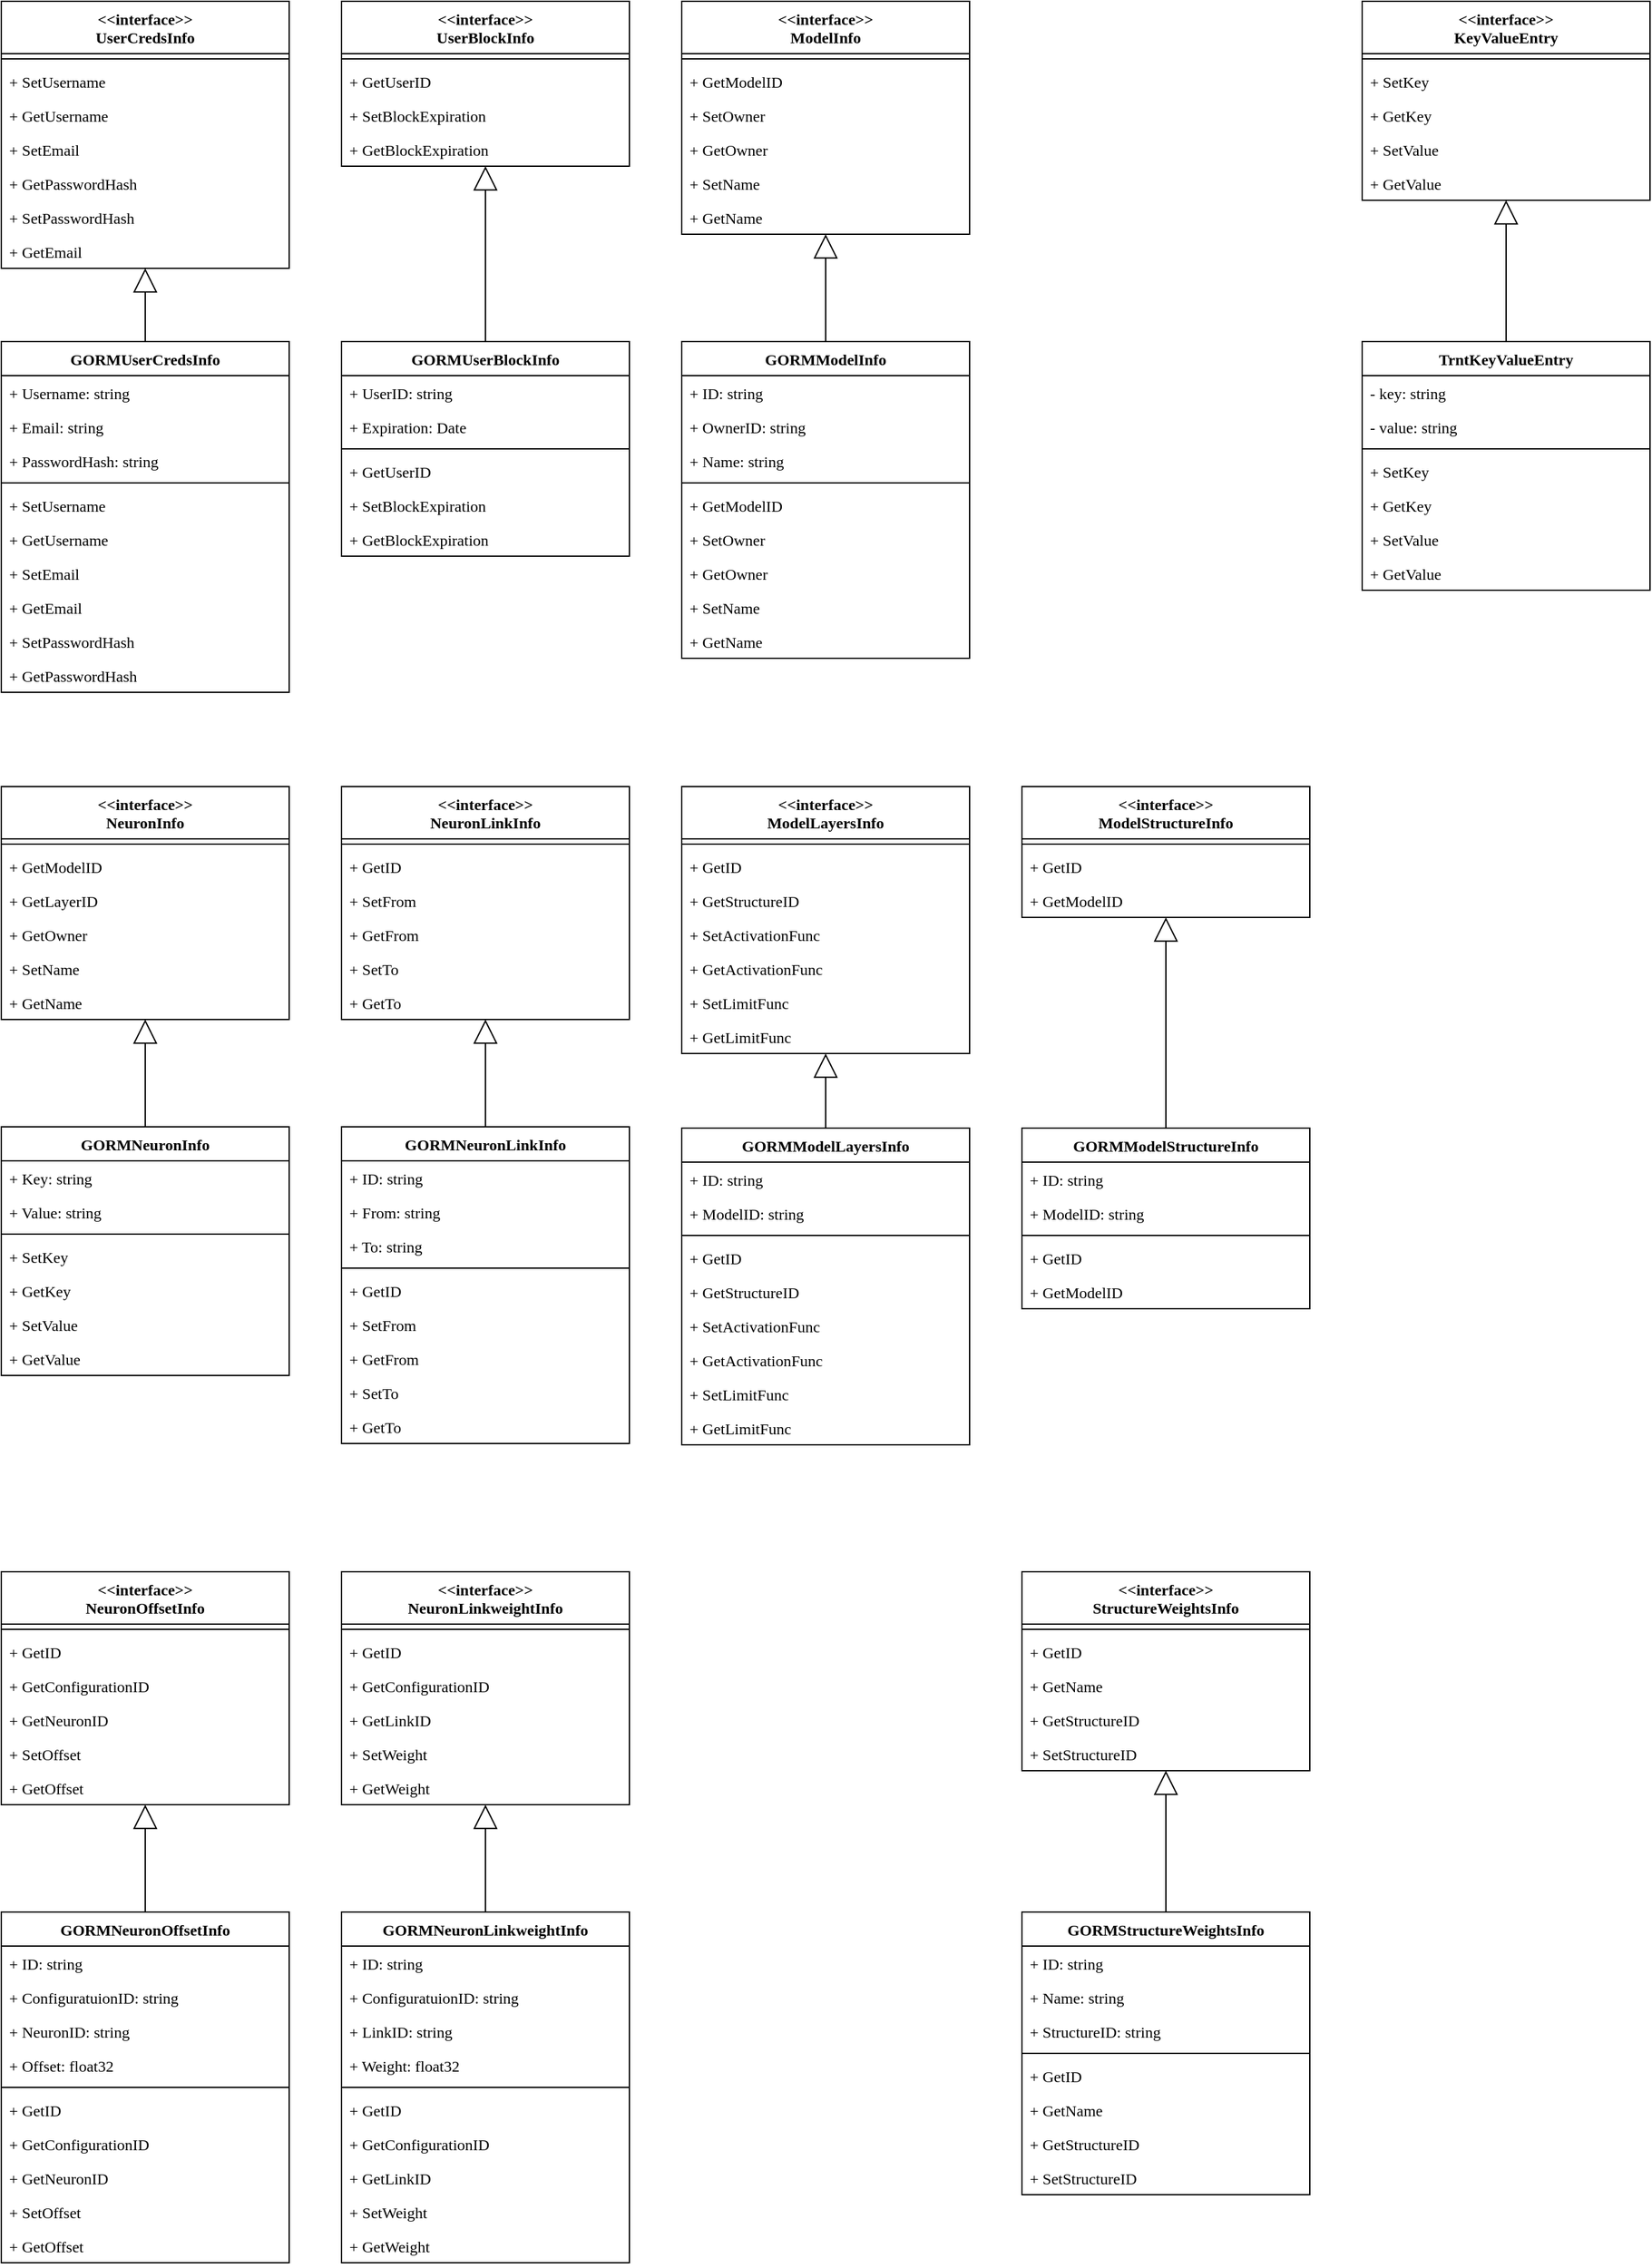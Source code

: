 <mxfile pages="3">
    <diagram id="KjfgbcYT56u8vV6ZxxCs" name="db_models">
        <mxGraphModel dx="1071" dy="918" grid="1" gridSize="10" guides="1" tooltips="1" connect="1" arrows="1" fold="1" page="1" pageScale="1" pageWidth="1654" pageHeight="1169" math="0" shadow="0">
            <root>
                <mxCell id="0"/>
                <mxCell id="1" parent="0"/>
                <mxCell id="hd55WNIlXgoAIRFw9M58-1" value="&lt;&lt;interface&gt;&gt;&#10;KeyValueEntry" style="swimlane;fontStyle=1;align=center;verticalAlign=top;childLayout=stackLayout;horizontal=1;startSize=40;horizontalStack=0;resizeParent=1;resizeParentMax=0;resizeLast=0;collapsible=1;marginBottom=0;fontFamily=Fira Code;fontSource=https%3A%2F%2Ffonts.googleapis.com%2Fcss%3Ffamily%3DFira%2BCode;" parent="1" vertex="1">
                    <mxGeometry x="1080" y="40" width="220" height="152" as="geometry"/>
                </mxCell>
                <mxCell id="hd55WNIlXgoAIRFw9M58-2" value="" style="line;strokeWidth=1;fillColor=none;align=left;verticalAlign=middle;spacingTop=-1;spacingLeft=3;spacingRight=3;rotatable=0;labelPosition=right;points=[];portConstraint=eastwest;fontFamily=Fira Code;fontSource=https%3A%2F%2Ffonts.googleapis.com%2Fcss%3Ffamily%3DFira%2BCode;" parent="hd55WNIlXgoAIRFw9M58-1" vertex="1">
                    <mxGeometry y="40" width="220" height="8" as="geometry"/>
                </mxCell>
                <mxCell id="LNXasRqJRRGJ4Lxoy1QW-1" value="+ SetKey" style="text;strokeColor=none;fillColor=none;align=left;verticalAlign=top;spacingLeft=4;spacingRight=4;overflow=hidden;rotatable=0;points=[[0,0.5],[1,0.5]];portConstraint=eastwest;fontFamily=Fira Code;fontSource=https%3A%2F%2Ffonts.googleapis.com%2Fcss%3Ffamily%3DFira%2BCode;" parent="hd55WNIlXgoAIRFw9M58-1" vertex="1">
                    <mxGeometry y="48" width="220" height="26" as="geometry"/>
                </mxCell>
                <mxCell id="LNXasRqJRRGJ4Lxoy1QW-2" value="+ GetKey" style="text;strokeColor=none;fillColor=none;align=left;verticalAlign=top;spacingLeft=4;spacingRight=4;overflow=hidden;rotatable=0;points=[[0,0.5],[1,0.5]];portConstraint=eastwest;fontFamily=Fira Code;fontSource=https%3A%2F%2Ffonts.googleapis.com%2Fcss%3Ffamily%3DFira%2BCode;" parent="hd55WNIlXgoAIRFw9M58-1" vertex="1">
                    <mxGeometry y="74" width="220" height="26" as="geometry"/>
                </mxCell>
                <mxCell id="LNXasRqJRRGJ4Lxoy1QW-3" value="+ SetValue" style="text;strokeColor=none;fillColor=none;align=left;verticalAlign=top;spacingLeft=4;spacingRight=4;overflow=hidden;rotatable=0;points=[[0,0.5],[1,0.5]];portConstraint=eastwest;fontFamily=Fira Code;fontSource=https%3A%2F%2Ffonts.googleapis.com%2Fcss%3Ffamily%3DFira%2BCode;" parent="hd55WNIlXgoAIRFw9M58-1" vertex="1">
                    <mxGeometry y="100" width="220" height="26" as="geometry"/>
                </mxCell>
                <mxCell id="LNXasRqJRRGJ4Lxoy1QW-4" value="+ GetValue" style="text;strokeColor=none;fillColor=none;align=left;verticalAlign=top;spacingLeft=4;spacingRight=4;overflow=hidden;rotatable=0;points=[[0,0.5],[1,0.5]];portConstraint=eastwest;fontFamily=Fira Code;fontSource=https%3A%2F%2Ffonts.googleapis.com%2Fcss%3Ffamily%3DFira%2BCode;" parent="hd55WNIlXgoAIRFw9M58-1" vertex="1">
                    <mxGeometry y="126" width="220" height="26" as="geometry"/>
                </mxCell>
                <mxCell id="hd55WNIlXgoAIRFw9M58-12" value="TrntKeyValueEntry" style="swimlane;fontStyle=1;align=center;verticalAlign=top;childLayout=stackLayout;horizontal=1;startSize=26;horizontalStack=0;resizeParent=1;resizeParentMax=0;resizeLast=0;collapsible=1;marginBottom=0;fontFamily=Fira Code;fontSource=https%3A%2F%2Ffonts.googleapis.com%2Fcss%3Ffamily%3DFira%2BCode;" parent="1" vertex="1">
                    <mxGeometry x="1080" y="300" width="220" height="190" as="geometry"/>
                </mxCell>
                <mxCell id="hd55WNIlXgoAIRFw9M58-13" value="- key: string" style="text;strokeColor=none;fillColor=none;align=left;verticalAlign=top;spacingLeft=4;spacingRight=4;overflow=hidden;rotatable=0;points=[[0,0.5],[1,0.5]];portConstraint=eastwest;fontFamily=Fira Code;fontSource=https%3A%2F%2Ffonts.googleapis.com%2Fcss%3Ffamily%3DFira%2BCode;" parent="hd55WNIlXgoAIRFw9M58-12" vertex="1">
                    <mxGeometry y="26" width="220" height="26" as="geometry"/>
                </mxCell>
                <mxCell id="hd55WNIlXgoAIRFw9M58-14" value="- value: string" style="text;strokeColor=none;fillColor=none;align=left;verticalAlign=top;spacingLeft=4;spacingRight=4;overflow=hidden;rotatable=0;points=[[0,0.5],[1,0.5]];portConstraint=eastwest;fontFamily=Fira Code;fontSource=https%3A%2F%2Ffonts.googleapis.com%2Fcss%3Ffamily%3DFira%2BCode;" parent="hd55WNIlXgoAIRFw9M58-12" vertex="1">
                    <mxGeometry y="52" width="220" height="26" as="geometry"/>
                </mxCell>
                <mxCell id="hd55WNIlXgoAIRFw9M58-18" value="" style="line;strokeWidth=1;fillColor=none;align=left;verticalAlign=middle;spacingTop=-1;spacingLeft=3;spacingRight=3;rotatable=0;labelPosition=right;points=[];portConstraint=eastwest;fontFamily=Fira Code;fontSource=https%3A%2F%2Ffonts.googleapis.com%2Fcss%3Ffamily%3DFira%2BCode;" parent="hd55WNIlXgoAIRFw9M58-12" vertex="1">
                    <mxGeometry y="78" width="220" height="8" as="geometry"/>
                </mxCell>
                <mxCell id="hd55WNIlXgoAIRFw9M58-24" value="+ SetKey" style="text;strokeColor=none;fillColor=none;align=left;verticalAlign=top;spacingLeft=4;spacingRight=4;overflow=hidden;rotatable=0;points=[[0,0.5],[1,0.5]];portConstraint=eastwest;fontFamily=Fira Code;fontSource=https%3A%2F%2Ffonts.googleapis.com%2Fcss%3Ffamily%3DFira%2BCode;" parent="hd55WNIlXgoAIRFw9M58-12" vertex="1">
                    <mxGeometry y="86" width="220" height="26" as="geometry"/>
                </mxCell>
                <mxCell id="hd55WNIlXgoAIRFw9M58-25" value="+ GetKey" style="text;strokeColor=none;fillColor=none;align=left;verticalAlign=top;spacingLeft=4;spacingRight=4;overflow=hidden;rotatable=0;points=[[0,0.5],[1,0.5]];portConstraint=eastwest;fontFamily=Fira Code;fontSource=https%3A%2F%2Ffonts.googleapis.com%2Fcss%3Ffamily%3DFira%2BCode;" parent="hd55WNIlXgoAIRFw9M58-12" vertex="1">
                    <mxGeometry y="112" width="220" height="26" as="geometry"/>
                </mxCell>
                <mxCell id="hd55WNIlXgoAIRFw9M58-26" value="+ SetValue" style="text;strokeColor=none;fillColor=none;align=left;verticalAlign=top;spacingLeft=4;spacingRight=4;overflow=hidden;rotatable=0;points=[[0,0.5],[1,0.5]];portConstraint=eastwest;fontFamily=Fira Code;fontSource=https%3A%2F%2Ffonts.googleapis.com%2Fcss%3Ffamily%3DFira%2BCode;" parent="hd55WNIlXgoAIRFw9M58-12" vertex="1">
                    <mxGeometry y="138" width="220" height="26" as="geometry"/>
                </mxCell>
                <mxCell id="hd55WNIlXgoAIRFw9M58-27" value="+ GetValue" style="text;strokeColor=none;fillColor=none;align=left;verticalAlign=top;spacingLeft=4;spacingRight=4;overflow=hidden;rotatable=0;points=[[0,0.5],[1,0.5]];portConstraint=eastwest;fontFamily=Fira Code;fontSource=https%3A%2F%2Ffonts.googleapis.com%2Fcss%3Ffamily%3DFira%2BCode;" parent="hd55WNIlXgoAIRFw9M58-12" vertex="1">
                    <mxGeometry y="164" width="220" height="26" as="geometry"/>
                </mxCell>
                <mxCell id="LNXasRqJRRGJ4Lxoy1QW-5" value="Extends" style="endArrow=block;endSize=16;endFill=0;html=1;rounded=0;fontFamily=Fira Code;fontSource=https%3A%2F%2Ffonts.googleapis.com%2Fcss%3Ffamily%3DFira%2BCode;fontColor=none;noLabel=1;" parent="1" source="hd55WNIlXgoAIRFw9M58-12" target="hd55WNIlXgoAIRFw9M58-1" edge="1">
                    <mxGeometry width="160" relative="1" as="geometry">
                        <mxPoint x="1350" y="171" as="sourcePoint"/>
                        <mxPoint x="1510" y="171" as="targetPoint"/>
                    </mxGeometry>
                </mxCell>
                <mxCell id="LNXasRqJRRGJ4Lxoy1QW-6" value="GORMUserCredsInfo" style="swimlane;fontStyle=1;align=center;verticalAlign=top;childLayout=stackLayout;horizontal=1;startSize=26;horizontalStack=0;resizeParent=1;resizeParentMax=0;resizeLast=0;collapsible=1;marginBottom=0;fontFamily=Fira Code;fontSource=https%3A%2F%2Ffonts.googleapis.com%2Fcss%3Ffamily%3DFira%2BCode;" parent="1" vertex="1">
                    <mxGeometry x="40" y="300" width="220" height="268" as="geometry"/>
                </mxCell>
                <mxCell id="LNXasRqJRRGJ4Lxoy1QW-7" value="+ Username: string" style="text;strokeColor=none;fillColor=none;align=left;verticalAlign=top;spacingLeft=4;spacingRight=4;overflow=hidden;rotatable=0;points=[[0,0.5],[1,0.5]];portConstraint=eastwest;fontFamily=Fira Code;fontSource=https%3A%2F%2Ffonts.googleapis.com%2Fcss%3Ffamily%3DFira%2BCode;" parent="LNXasRqJRRGJ4Lxoy1QW-6" vertex="1">
                    <mxGeometry y="26" width="220" height="26" as="geometry"/>
                </mxCell>
                <mxCell id="LNXasRqJRRGJ4Lxoy1QW-14" value="+ Email: string" style="text;strokeColor=none;fillColor=none;align=left;verticalAlign=top;spacingLeft=4;spacingRight=4;overflow=hidden;rotatable=0;points=[[0,0.5],[1,0.5]];portConstraint=eastwest;fontFamily=Fira Code;fontSource=https%3A%2F%2Ffonts.googleapis.com%2Fcss%3Ffamily%3DFira%2BCode;" parent="LNXasRqJRRGJ4Lxoy1QW-6" vertex="1">
                    <mxGeometry y="52" width="220" height="26" as="geometry"/>
                </mxCell>
                <mxCell id="LNXasRqJRRGJ4Lxoy1QW-8" value="+ PasswordHash: string" style="text;strokeColor=none;fillColor=none;align=left;verticalAlign=top;spacingLeft=4;spacingRight=4;overflow=hidden;rotatable=0;points=[[0,0.5],[1,0.5]];portConstraint=eastwest;fontFamily=Fira Code;fontSource=https%3A%2F%2Ffonts.googleapis.com%2Fcss%3Ffamily%3DFira%2BCode;" parent="LNXasRqJRRGJ4Lxoy1QW-6" vertex="1">
                    <mxGeometry y="78" width="220" height="26" as="geometry"/>
                </mxCell>
                <mxCell id="LNXasRqJRRGJ4Lxoy1QW-9" value="" style="line;strokeWidth=1;fillColor=none;align=left;verticalAlign=middle;spacingTop=-1;spacingLeft=3;spacingRight=3;rotatable=0;labelPosition=right;points=[];portConstraint=eastwest;fontFamily=Fira Code;fontSource=https%3A%2F%2Ffonts.googleapis.com%2Fcss%3Ffamily%3DFira%2BCode;" parent="LNXasRqJRRGJ4Lxoy1QW-6" vertex="1">
                    <mxGeometry y="104" width="220" height="8" as="geometry"/>
                </mxCell>
                <mxCell id="LNXasRqJRRGJ4Lxoy1QW-10" value="+ SetUsername" style="text;strokeColor=none;fillColor=none;align=left;verticalAlign=top;spacingLeft=4;spacingRight=4;overflow=hidden;rotatable=0;points=[[0,0.5],[1,0.5]];portConstraint=eastwest;fontFamily=Fira Code;fontSource=https%3A%2F%2Ffonts.googleapis.com%2Fcss%3Ffamily%3DFira%2BCode;" parent="LNXasRqJRRGJ4Lxoy1QW-6" vertex="1">
                    <mxGeometry y="112" width="220" height="26" as="geometry"/>
                </mxCell>
                <mxCell id="LNXasRqJRRGJ4Lxoy1QW-11" value="+ GetUsername" style="text;strokeColor=none;fillColor=none;align=left;verticalAlign=top;spacingLeft=4;spacingRight=4;overflow=hidden;rotatable=0;points=[[0,0.5],[1,0.5]];portConstraint=eastwest;fontFamily=Fira Code;fontSource=https%3A%2F%2Ffonts.googleapis.com%2Fcss%3Ffamily%3DFira%2BCode;" parent="LNXasRqJRRGJ4Lxoy1QW-6" vertex="1">
                    <mxGeometry y="138" width="220" height="26" as="geometry"/>
                </mxCell>
                <mxCell id="LNXasRqJRRGJ4Lxoy1QW-12" value="+ SetEmail" style="text;strokeColor=none;fillColor=none;align=left;verticalAlign=top;spacingLeft=4;spacingRight=4;overflow=hidden;rotatable=0;points=[[0,0.5],[1,0.5]];portConstraint=eastwest;fontFamily=Fira Code;fontSource=https%3A%2F%2Ffonts.googleapis.com%2Fcss%3Ffamily%3DFira%2BCode;" parent="LNXasRqJRRGJ4Lxoy1QW-6" vertex="1">
                    <mxGeometry y="164" width="220" height="26" as="geometry"/>
                </mxCell>
                <mxCell id="LNXasRqJRRGJ4Lxoy1QW-13" value="+ GetEmail" style="text;strokeColor=none;fillColor=none;align=left;verticalAlign=top;spacingLeft=4;spacingRight=4;overflow=hidden;rotatable=0;points=[[0,0.5],[1,0.5]];portConstraint=eastwest;fontFamily=Fira Code;fontSource=https%3A%2F%2Ffonts.googleapis.com%2Fcss%3Ffamily%3DFira%2BCode;" parent="LNXasRqJRRGJ4Lxoy1QW-6" vertex="1">
                    <mxGeometry y="190" width="220" height="26" as="geometry"/>
                </mxCell>
                <mxCell id="LNXasRqJRRGJ4Lxoy1QW-15" value="+ SetPasswordHash" style="text;strokeColor=none;fillColor=none;align=left;verticalAlign=top;spacingLeft=4;spacingRight=4;overflow=hidden;rotatable=0;points=[[0,0.5],[1,0.5]];portConstraint=eastwest;fontFamily=Fira Code;fontSource=https%3A%2F%2Ffonts.googleapis.com%2Fcss%3Ffamily%3DFira%2BCode;" parent="LNXasRqJRRGJ4Lxoy1QW-6" vertex="1">
                    <mxGeometry y="216" width="220" height="26" as="geometry"/>
                </mxCell>
                <mxCell id="LNXasRqJRRGJ4Lxoy1QW-16" value="+ GetPasswordHash" style="text;strokeColor=none;fillColor=none;align=left;verticalAlign=top;spacingLeft=4;spacingRight=4;overflow=hidden;rotatable=0;points=[[0,0.5],[1,0.5]];portConstraint=eastwest;fontFamily=Fira Code;fontSource=https%3A%2F%2Ffonts.googleapis.com%2Fcss%3Ffamily%3DFira%2BCode;" parent="LNXasRqJRRGJ4Lxoy1QW-6" vertex="1">
                    <mxGeometry y="242" width="220" height="26" as="geometry"/>
                </mxCell>
                <mxCell id="LNXasRqJRRGJ4Lxoy1QW-17" value="&lt;&lt;interface&gt;&gt;&#10;UserCredsInfo" style="swimlane;fontStyle=1;align=center;verticalAlign=top;childLayout=stackLayout;horizontal=1;startSize=40;horizontalStack=0;resizeParent=1;resizeParentMax=0;resizeLast=0;collapsible=1;marginBottom=0;fontFamily=Fira Code;fontSource=https%3A%2F%2Ffonts.googleapis.com%2Fcss%3Ffamily%3DFira%2BCode;" parent="1" vertex="1">
                    <mxGeometry x="40" y="40" width="220" height="204" as="geometry"/>
                </mxCell>
                <mxCell id="LNXasRqJRRGJ4Lxoy1QW-18" value="" style="line;strokeWidth=1;fillColor=none;align=left;verticalAlign=middle;spacingTop=-1;spacingLeft=3;spacingRight=3;rotatable=0;labelPosition=right;points=[];portConstraint=eastwest;fontFamily=Fira Code;fontSource=https%3A%2F%2Ffonts.googleapis.com%2Fcss%3Ffamily%3DFira%2BCode;" parent="LNXasRqJRRGJ4Lxoy1QW-17" vertex="1">
                    <mxGeometry y="40" width="220" height="8" as="geometry"/>
                </mxCell>
                <mxCell id="LNXasRqJRRGJ4Lxoy1QW-23" value="+ SetUsername" style="text;strokeColor=none;fillColor=none;align=left;verticalAlign=top;spacingLeft=4;spacingRight=4;overflow=hidden;rotatable=0;points=[[0,0.5],[1,0.5]];portConstraint=eastwest;fontFamily=Fira Code;fontSource=https%3A%2F%2Ffonts.googleapis.com%2Fcss%3Ffamily%3DFira%2BCode;" parent="LNXasRqJRRGJ4Lxoy1QW-17" vertex="1">
                    <mxGeometry y="48" width="220" height="26" as="geometry"/>
                </mxCell>
                <mxCell id="LNXasRqJRRGJ4Lxoy1QW-24" value="+ GetUsername" style="text;strokeColor=none;fillColor=none;align=left;verticalAlign=top;spacingLeft=4;spacingRight=4;overflow=hidden;rotatable=0;points=[[0,0.5],[1,0.5]];portConstraint=eastwest;fontFamily=Fira Code;fontSource=https%3A%2F%2Ffonts.googleapis.com%2Fcss%3Ffamily%3DFira%2BCode;" parent="LNXasRqJRRGJ4Lxoy1QW-17" vertex="1">
                    <mxGeometry y="74" width="220" height="26" as="geometry"/>
                </mxCell>
                <mxCell id="LNXasRqJRRGJ4Lxoy1QW-25" value="+ SetEmail" style="text;strokeColor=none;fillColor=none;align=left;verticalAlign=top;spacingLeft=4;spacingRight=4;overflow=hidden;rotatable=0;points=[[0,0.5],[1,0.5]];portConstraint=eastwest;fontFamily=Fira Code;fontSource=https%3A%2F%2Ffonts.googleapis.com%2Fcss%3Ffamily%3DFira%2BCode;" parent="LNXasRqJRRGJ4Lxoy1QW-17" vertex="1">
                    <mxGeometry y="100" width="220" height="26" as="geometry"/>
                </mxCell>
                <mxCell id="LNXasRqJRRGJ4Lxoy1QW-28" value="+ GetPasswordHash" style="text;strokeColor=none;fillColor=none;align=left;verticalAlign=top;spacingLeft=4;spacingRight=4;overflow=hidden;rotatable=0;points=[[0,0.5],[1,0.5]];portConstraint=eastwest;fontFamily=Fira Code;fontSource=https%3A%2F%2Ffonts.googleapis.com%2Fcss%3Ffamily%3DFira%2BCode;" parent="LNXasRqJRRGJ4Lxoy1QW-17" vertex="1">
                    <mxGeometry y="126" width="220" height="26" as="geometry"/>
                </mxCell>
                <mxCell id="LNXasRqJRRGJ4Lxoy1QW-27" value="+ SetPasswordHash" style="text;strokeColor=none;fillColor=none;align=left;verticalAlign=top;spacingLeft=4;spacingRight=4;overflow=hidden;rotatable=0;points=[[0,0.5],[1,0.5]];portConstraint=eastwest;fontFamily=Fira Code;fontSource=https%3A%2F%2Ffonts.googleapis.com%2Fcss%3Ffamily%3DFira%2BCode;" parent="LNXasRqJRRGJ4Lxoy1QW-17" vertex="1">
                    <mxGeometry y="152" width="220" height="26" as="geometry"/>
                </mxCell>
                <mxCell id="LNXasRqJRRGJ4Lxoy1QW-26" value="+ GetEmail" style="text;strokeColor=none;fillColor=none;align=left;verticalAlign=top;spacingLeft=4;spacingRight=4;overflow=hidden;rotatable=0;points=[[0,0.5],[1,0.5]];portConstraint=eastwest;fontFamily=Fira Code;fontSource=https%3A%2F%2Ffonts.googleapis.com%2Fcss%3Ffamily%3DFira%2BCode;" parent="LNXasRqJRRGJ4Lxoy1QW-17" vertex="1">
                    <mxGeometry y="178" width="220" height="26" as="geometry"/>
                </mxCell>
                <mxCell id="LNXasRqJRRGJ4Lxoy1QW-29" value="Extends" style="endArrow=block;endSize=16;endFill=0;html=1;rounded=0;fontFamily=Fira Code;fontSource=https%3A%2F%2Ffonts.googleapis.com%2Fcss%3Ffamily%3DFira%2BCode;fontColor=none;noLabel=1;" parent="1" source="LNXasRqJRRGJ4Lxoy1QW-6" target="LNXasRqJRRGJ4Lxoy1QW-17" edge="1">
                    <mxGeometry width="160" relative="1" as="geometry">
                        <mxPoint x="-140" y="310.0" as="sourcePoint"/>
                        <mxPoint x="-140" y="202.0" as="targetPoint"/>
                    </mxGeometry>
                </mxCell>
                <mxCell id="LNXasRqJRRGJ4Lxoy1QW-30" value="GORMUserBlockInfo" style="swimlane;fontStyle=1;align=center;verticalAlign=top;childLayout=stackLayout;horizontal=1;startSize=26;horizontalStack=0;resizeParent=1;resizeParentMax=0;resizeLast=0;collapsible=1;marginBottom=0;fontFamily=Fira Code;fontSource=https%3A%2F%2Ffonts.googleapis.com%2Fcss%3Ffamily%3DFira%2BCode;" parent="1" vertex="1">
                    <mxGeometry x="300" y="300" width="220" height="164" as="geometry"/>
                </mxCell>
                <mxCell id="LNXasRqJRRGJ4Lxoy1QW-31" value="+ UserID: string" style="text;strokeColor=none;fillColor=none;align=left;verticalAlign=top;spacingLeft=4;spacingRight=4;overflow=hidden;rotatable=0;points=[[0,0.5],[1,0.5]];portConstraint=eastwest;fontFamily=Fira Code;fontSource=https%3A%2F%2Ffonts.googleapis.com%2Fcss%3Ffamily%3DFira%2BCode;" parent="LNXasRqJRRGJ4Lxoy1QW-30" vertex="1">
                    <mxGeometry y="26" width="220" height="26" as="geometry"/>
                </mxCell>
                <mxCell id="LNXasRqJRRGJ4Lxoy1QW-50" value="+ Expiration: Date" style="text;strokeColor=none;fillColor=none;align=left;verticalAlign=top;spacingLeft=4;spacingRight=4;overflow=hidden;rotatable=0;points=[[0,0.5],[1,0.5]];portConstraint=eastwest;fontFamily=Fira Code;fontSource=https%3A%2F%2Ffonts.googleapis.com%2Fcss%3Ffamily%3DFira%2BCode;" parent="LNXasRqJRRGJ4Lxoy1QW-30" vertex="1">
                    <mxGeometry y="52" width="220" height="26" as="geometry"/>
                </mxCell>
                <mxCell id="LNXasRqJRRGJ4Lxoy1QW-34" value="" style="line;strokeWidth=1;fillColor=none;align=left;verticalAlign=middle;spacingTop=-1;spacingLeft=3;spacingRight=3;rotatable=0;labelPosition=right;points=[];portConstraint=eastwest;fontFamily=Fira Code;fontSource=https%3A%2F%2Ffonts.googleapis.com%2Fcss%3Ffamily%3DFira%2BCode;" parent="LNXasRqJRRGJ4Lxoy1QW-30" vertex="1">
                    <mxGeometry y="78" width="220" height="8" as="geometry"/>
                </mxCell>
                <mxCell id="LNXasRqJRRGJ4Lxoy1QW-51" value="+ GetUserID" style="text;strokeColor=none;fillColor=none;align=left;verticalAlign=top;spacingLeft=4;spacingRight=4;overflow=hidden;rotatable=0;points=[[0,0.5],[1,0.5]];portConstraint=eastwest;fontFamily=Fira Code;fontSource=https%3A%2F%2Ffonts.googleapis.com%2Fcss%3Ffamily%3DFira%2BCode;" parent="LNXasRqJRRGJ4Lxoy1QW-30" vertex="1">
                    <mxGeometry y="86" width="220" height="26" as="geometry"/>
                </mxCell>
                <mxCell id="LNXasRqJRRGJ4Lxoy1QW-52" value="+ SetBlockExpiration" style="text;strokeColor=none;fillColor=none;align=left;verticalAlign=top;spacingLeft=4;spacingRight=4;overflow=hidden;rotatable=0;points=[[0,0.5],[1,0.5]];portConstraint=eastwest;fontFamily=Fira Code;fontSource=https%3A%2F%2Ffonts.googleapis.com%2Fcss%3Ffamily%3DFira%2BCode;" parent="LNXasRqJRRGJ4Lxoy1QW-30" vertex="1">
                    <mxGeometry y="112" width="220" height="26" as="geometry"/>
                </mxCell>
                <mxCell id="LNXasRqJRRGJ4Lxoy1QW-53" value="+ GetBlockExpiration" style="text;strokeColor=none;fillColor=none;align=left;verticalAlign=top;spacingLeft=4;spacingRight=4;overflow=hidden;rotatable=0;points=[[0,0.5],[1,0.5]];portConstraint=eastwest;fontFamily=Fira Code;fontSource=https%3A%2F%2Ffonts.googleapis.com%2Fcss%3Ffamily%3DFira%2BCode;" parent="LNXasRqJRRGJ4Lxoy1QW-30" vertex="1">
                    <mxGeometry y="138" width="220" height="26" as="geometry"/>
                </mxCell>
                <mxCell id="LNXasRqJRRGJ4Lxoy1QW-41" value="&lt;&lt;interface&gt;&gt;&#10;UserBlockInfo" style="swimlane;fontStyle=1;align=center;verticalAlign=top;childLayout=stackLayout;horizontal=1;startSize=40;horizontalStack=0;resizeParent=1;resizeParentMax=0;resizeLast=0;collapsible=1;marginBottom=0;fontFamily=Fira Code;fontSource=https%3A%2F%2Ffonts.googleapis.com%2Fcss%3Ffamily%3DFira%2BCode;" parent="1" vertex="1">
                    <mxGeometry x="300" y="40" width="220" height="126" as="geometry"/>
                </mxCell>
                <mxCell id="LNXasRqJRRGJ4Lxoy1QW-42" value="" style="line;strokeWidth=1;fillColor=none;align=left;verticalAlign=middle;spacingTop=-1;spacingLeft=3;spacingRight=3;rotatable=0;labelPosition=right;points=[];portConstraint=eastwest;fontFamily=Fira Code;fontSource=https%3A%2F%2Ffonts.googleapis.com%2Fcss%3Ffamily%3DFira%2BCode;" parent="LNXasRqJRRGJ4Lxoy1QW-41" vertex="1">
                    <mxGeometry y="40" width="220" height="8" as="geometry"/>
                </mxCell>
                <mxCell id="LNXasRqJRRGJ4Lxoy1QW-44" value="+ GetUserID" style="text;strokeColor=none;fillColor=none;align=left;verticalAlign=top;spacingLeft=4;spacingRight=4;overflow=hidden;rotatable=0;points=[[0,0.5],[1,0.5]];portConstraint=eastwest;fontFamily=Fira Code;fontSource=https%3A%2F%2Ffonts.googleapis.com%2Fcss%3Ffamily%3DFira%2BCode;" parent="LNXasRqJRRGJ4Lxoy1QW-41" vertex="1">
                    <mxGeometry y="48" width="220" height="26" as="geometry"/>
                </mxCell>
                <mxCell id="LNXasRqJRRGJ4Lxoy1QW-45" value="+ SetBlockExpiration" style="text;strokeColor=none;fillColor=none;align=left;verticalAlign=top;spacingLeft=4;spacingRight=4;overflow=hidden;rotatable=0;points=[[0,0.5],[1,0.5]];portConstraint=eastwest;fontFamily=Fira Code;fontSource=https%3A%2F%2Ffonts.googleapis.com%2Fcss%3Ffamily%3DFira%2BCode;" parent="LNXasRqJRRGJ4Lxoy1QW-41" vertex="1">
                    <mxGeometry y="74" width="220" height="26" as="geometry"/>
                </mxCell>
                <mxCell id="LNXasRqJRRGJ4Lxoy1QW-46" value="+ GetBlockExpiration" style="text;strokeColor=none;fillColor=none;align=left;verticalAlign=top;spacingLeft=4;spacingRight=4;overflow=hidden;rotatable=0;points=[[0,0.5],[1,0.5]];portConstraint=eastwest;fontFamily=Fira Code;fontSource=https%3A%2F%2Ffonts.googleapis.com%2Fcss%3Ffamily%3DFira%2BCode;" parent="LNXasRqJRRGJ4Lxoy1QW-41" vertex="1">
                    <mxGeometry y="100" width="220" height="26" as="geometry"/>
                </mxCell>
                <mxCell id="LNXasRqJRRGJ4Lxoy1QW-49" value="Extends" style="endArrow=block;endSize=16;endFill=0;html=1;rounded=0;fontFamily=Fira Code;fontSource=https%3A%2F%2Ffonts.googleapis.com%2Fcss%3Ffamily%3DFira%2BCode;fontColor=none;noLabel=1;" parent="1" source="LNXasRqJRRGJ4Lxoy1QW-30" target="LNXasRqJRRGJ4Lxoy1QW-41" edge="1">
                    <mxGeometry width="160" relative="1" as="geometry">
                        <mxPoint x="120" y="310.0" as="sourcePoint"/>
                        <mxPoint x="120" y="202.0" as="targetPoint"/>
                    </mxGeometry>
                </mxCell>
                <mxCell id="LNXasRqJRRGJ4Lxoy1QW-54" value="GORMModelInfo" style="swimlane;fontStyle=1;align=center;verticalAlign=top;childLayout=stackLayout;horizontal=1;startSize=26;horizontalStack=0;resizeParent=1;resizeParentMax=0;resizeLast=0;collapsible=1;marginBottom=0;fontFamily=Fira Code;fontSource=https%3A%2F%2Ffonts.googleapis.com%2Fcss%3Ffamily%3DFira%2BCode;" parent="1" vertex="1">
                    <mxGeometry x="560" y="300" width="220" height="242" as="geometry"/>
                </mxCell>
                <mxCell id="LNXasRqJRRGJ4Lxoy1QW-55" value="+ ID: string" style="text;strokeColor=none;fillColor=none;align=left;verticalAlign=top;spacingLeft=4;spacingRight=4;overflow=hidden;rotatable=0;points=[[0,0.5],[1,0.5]];portConstraint=eastwest;fontFamily=Fira Code;fontSource=https%3A%2F%2Ffonts.googleapis.com%2Fcss%3Ffamily%3DFira%2BCode;" parent="LNXasRqJRRGJ4Lxoy1QW-54" vertex="1">
                    <mxGeometry y="26" width="220" height="26" as="geometry"/>
                </mxCell>
                <mxCell id="xrhHHAA_DhgQOEP8Btis-3" value="+ OwnerID: string" style="text;strokeColor=none;fillColor=none;align=left;verticalAlign=top;spacingLeft=4;spacingRight=4;overflow=hidden;rotatable=0;points=[[0,0.5],[1,0.5]];portConstraint=eastwest;fontFamily=Fira Code;fontSource=https%3A%2F%2Ffonts.googleapis.com%2Fcss%3Ffamily%3DFira%2BCode;" parent="LNXasRqJRRGJ4Lxoy1QW-54" vertex="1">
                    <mxGeometry y="52" width="220" height="26" as="geometry"/>
                </mxCell>
                <mxCell id="LNXasRqJRRGJ4Lxoy1QW-56" value="+ Name: string" style="text;strokeColor=none;fillColor=none;align=left;verticalAlign=top;spacingLeft=4;spacingRight=4;overflow=hidden;rotatable=0;points=[[0,0.5],[1,0.5]];portConstraint=eastwest;fontFamily=Fira Code;fontSource=https%3A%2F%2Ffonts.googleapis.com%2Fcss%3Ffamily%3DFira%2BCode;" parent="LNXasRqJRRGJ4Lxoy1QW-54" vertex="1">
                    <mxGeometry y="78" width="220" height="26" as="geometry"/>
                </mxCell>
                <mxCell id="LNXasRqJRRGJ4Lxoy1QW-57" value="" style="line;strokeWidth=1;fillColor=none;align=left;verticalAlign=middle;spacingTop=-1;spacingLeft=3;spacingRight=3;rotatable=0;labelPosition=right;points=[];portConstraint=eastwest;fontFamily=Fira Code;fontSource=https%3A%2F%2Ffonts.googleapis.com%2Fcss%3Ffamily%3DFira%2BCode;" parent="LNXasRqJRRGJ4Lxoy1QW-54" vertex="1">
                    <mxGeometry y="104" width="220" height="8" as="geometry"/>
                </mxCell>
                <mxCell id="LNXasRqJRRGJ4Lxoy1QW-67" value="+ GetModelID" style="text;strokeColor=none;fillColor=none;align=left;verticalAlign=top;spacingLeft=4;spacingRight=4;overflow=hidden;rotatable=0;points=[[0,0.5],[1,0.5]];portConstraint=eastwest;fontFamily=Fira Code;fontSource=https%3A%2F%2Ffonts.googleapis.com%2Fcss%3Ffamily%3DFira%2BCode;" parent="LNXasRqJRRGJ4Lxoy1QW-54" vertex="1">
                    <mxGeometry y="112" width="220" height="26" as="geometry"/>
                </mxCell>
                <mxCell id="xrhHHAA_DhgQOEP8Btis-4" value="+ SetOwner" style="text;strokeColor=none;fillColor=none;align=left;verticalAlign=top;spacingLeft=4;spacingRight=4;overflow=hidden;rotatable=0;points=[[0,0.5],[1,0.5]];portConstraint=eastwest;fontFamily=Fira Code;fontSource=https%3A%2F%2Ffonts.googleapis.com%2Fcss%3Ffamily%3DFira%2BCode;" parent="LNXasRqJRRGJ4Lxoy1QW-54" vertex="1">
                    <mxGeometry y="138" width="220" height="26" as="geometry"/>
                </mxCell>
                <mxCell id="xrhHHAA_DhgQOEP8Btis-5" value="+ GetOwner" style="text;strokeColor=none;fillColor=none;align=left;verticalAlign=top;spacingLeft=4;spacingRight=4;overflow=hidden;rotatable=0;points=[[0,0.5],[1,0.5]];portConstraint=eastwest;fontFamily=Fira Code;fontSource=https%3A%2F%2Ffonts.googleapis.com%2Fcss%3Ffamily%3DFira%2BCode;" parent="LNXasRqJRRGJ4Lxoy1QW-54" vertex="1">
                    <mxGeometry y="164" width="220" height="26" as="geometry"/>
                </mxCell>
                <mxCell id="LNXasRqJRRGJ4Lxoy1QW-68" value="+ SetName" style="text;strokeColor=none;fillColor=none;align=left;verticalAlign=top;spacingLeft=4;spacingRight=4;overflow=hidden;rotatable=0;points=[[0,0.5],[1,0.5]];portConstraint=eastwest;fontFamily=Fira Code;fontSource=https%3A%2F%2Ffonts.googleapis.com%2Fcss%3Ffamily%3DFira%2BCode;" parent="LNXasRqJRRGJ4Lxoy1QW-54" vertex="1">
                    <mxGeometry y="190" width="220" height="26" as="geometry"/>
                </mxCell>
                <mxCell id="LNXasRqJRRGJ4Lxoy1QW-69" value="+ GetName" style="text;strokeColor=none;fillColor=none;align=left;verticalAlign=top;spacingLeft=4;spacingRight=4;overflow=hidden;rotatable=0;points=[[0,0.5],[1,0.5]];portConstraint=eastwest;fontFamily=Fira Code;fontSource=https%3A%2F%2Ffonts.googleapis.com%2Fcss%3Ffamily%3DFira%2BCode;" parent="LNXasRqJRRGJ4Lxoy1QW-54" vertex="1">
                    <mxGeometry y="216" width="220" height="26" as="geometry"/>
                </mxCell>
                <mxCell id="LNXasRqJRRGJ4Lxoy1QW-61" value="&lt;&lt;interface&gt;&gt;&#10;ModelInfo" style="swimlane;fontStyle=1;align=center;verticalAlign=top;childLayout=stackLayout;horizontal=1;startSize=40;horizontalStack=0;resizeParent=1;resizeParentMax=0;resizeLast=0;collapsible=1;marginBottom=0;fontFamily=Fira Code;fontSource=https%3A%2F%2Ffonts.googleapis.com%2Fcss%3Ffamily%3DFira%2BCode;" parent="1" vertex="1">
                    <mxGeometry x="560" y="40" width="220" height="178" as="geometry"/>
                </mxCell>
                <mxCell id="LNXasRqJRRGJ4Lxoy1QW-62" value="" style="line;strokeWidth=1;fillColor=none;align=left;verticalAlign=middle;spacingTop=-1;spacingLeft=3;spacingRight=3;rotatable=0;labelPosition=right;points=[];portConstraint=eastwest;fontFamily=Fira Code;fontSource=https%3A%2F%2Ffonts.googleapis.com%2Fcss%3Ffamily%3DFira%2BCode;" parent="LNXasRqJRRGJ4Lxoy1QW-61" vertex="1">
                    <mxGeometry y="40" width="220" height="8" as="geometry"/>
                </mxCell>
                <mxCell id="LNXasRqJRRGJ4Lxoy1QW-63" value="+ GetModelID" style="text;strokeColor=none;fillColor=none;align=left;verticalAlign=top;spacingLeft=4;spacingRight=4;overflow=hidden;rotatable=0;points=[[0,0.5],[1,0.5]];portConstraint=eastwest;fontFamily=Fira Code;fontSource=https%3A%2F%2Ffonts.googleapis.com%2Fcss%3Ffamily%3DFira%2BCode;" parent="LNXasRqJRRGJ4Lxoy1QW-61" vertex="1">
                    <mxGeometry y="48" width="220" height="26" as="geometry"/>
                </mxCell>
                <mxCell id="LNXasRqJRRGJ4Lxoy1QW-64" value="+ SetOwner" style="text;strokeColor=none;fillColor=none;align=left;verticalAlign=top;spacingLeft=4;spacingRight=4;overflow=hidden;rotatable=0;points=[[0,0.5],[1,0.5]];portConstraint=eastwest;fontFamily=Fira Code;fontSource=https%3A%2F%2Ffonts.googleapis.com%2Fcss%3Ffamily%3DFira%2BCode;" parent="LNXasRqJRRGJ4Lxoy1QW-61" vertex="1">
                    <mxGeometry y="74" width="220" height="26" as="geometry"/>
                </mxCell>
                <mxCell id="LNXasRqJRRGJ4Lxoy1QW-65" value="+ GetOwner" style="text;strokeColor=none;fillColor=none;align=left;verticalAlign=top;spacingLeft=4;spacingRight=4;overflow=hidden;rotatable=0;points=[[0,0.5],[1,0.5]];portConstraint=eastwest;fontFamily=Fira Code;fontSource=https%3A%2F%2Ffonts.googleapis.com%2Fcss%3Ffamily%3DFira%2BCode;" parent="LNXasRqJRRGJ4Lxoy1QW-61" vertex="1">
                    <mxGeometry y="100" width="220" height="26" as="geometry"/>
                </mxCell>
                <mxCell id="xrhHHAA_DhgQOEP8Btis-1" value="+ SetName" style="text;strokeColor=none;fillColor=none;align=left;verticalAlign=top;spacingLeft=4;spacingRight=4;overflow=hidden;rotatable=0;points=[[0,0.5],[1,0.5]];portConstraint=eastwest;fontFamily=Fira Code;fontSource=https%3A%2F%2Ffonts.googleapis.com%2Fcss%3Ffamily%3DFira%2BCode;" parent="LNXasRqJRRGJ4Lxoy1QW-61" vertex="1">
                    <mxGeometry y="126" width="220" height="26" as="geometry"/>
                </mxCell>
                <mxCell id="xrhHHAA_DhgQOEP8Btis-2" value="+ GetName" style="text;strokeColor=none;fillColor=none;align=left;verticalAlign=top;spacingLeft=4;spacingRight=4;overflow=hidden;rotatable=0;points=[[0,0.5],[1,0.5]];portConstraint=eastwest;fontFamily=Fira Code;fontSource=https%3A%2F%2Ffonts.googleapis.com%2Fcss%3Ffamily%3DFira%2BCode;" parent="LNXasRqJRRGJ4Lxoy1QW-61" vertex="1">
                    <mxGeometry y="152" width="220" height="26" as="geometry"/>
                </mxCell>
                <mxCell id="LNXasRqJRRGJ4Lxoy1QW-66" value="Extends" style="endArrow=block;endSize=16;endFill=0;html=1;rounded=0;fontFamily=Fira Code;fontSource=https%3A%2F%2Ffonts.googleapis.com%2Fcss%3Ffamily%3DFira%2BCode;fontColor=none;noLabel=1;" parent="1" source="LNXasRqJRRGJ4Lxoy1QW-54" target="LNXasRqJRRGJ4Lxoy1QW-61" edge="1">
                    <mxGeometry width="160" relative="1" as="geometry">
                        <mxPoint x="380" y="310.0" as="sourcePoint"/>
                        <mxPoint x="380" y="202.0" as="targetPoint"/>
                    </mxGeometry>
                </mxCell>
                <mxCell id="xrhHHAA_DhgQOEP8Btis-6" value="&lt;&lt;interface&gt;&gt;&#10;ModelStructureInfo" style="swimlane;fontStyle=1;align=center;verticalAlign=top;childLayout=stackLayout;horizontal=1;startSize=40;horizontalStack=0;resizeParent=1;resizeParentMax=0;resizeLast=0;collapsible=1;marginBottom=0;fontFamily=Fira Code;fontSource=https%3A%2F%2Ffonts.googleapis.com%2Fcss%3Ffamily%3DFira%2BCode;" parent="1" vertex="1">
                    <mxGeometry x="820" y="640" width="220" height="100" as="geometry"/>
                </mxCell>
                <mxCell id="xrhHHAA_DhgQOEP8Btis-7" value="" style="line;strokeWidth=1;fillColor=none;align=left;verticalAlign=middle;spacingTop=-1;spacingLeft=3;spacingRight=3;rotatable=0;labelPosition=right;points=[];portConstraint=eastwest;fontFamily=Fira Code;fontSource=https%3A%2F%2Ffonts.googleapis.com%2Fcss%3Ffamily%3DFira%2BCode;" parent="xrhHHAA_DhgQOEP8Btis-6" vertex="1">
                    <mxGeometry y="40" width="220" height="8" as="geometry"/>
                </mxCell>
                <mxCell id="xrhHHAA_DhgQOEP8Btis-8" value="+ GetID" style="text;strokeColor=none;fillColor=none;align=left;verticalAlign=top;spacingLeft=4;spacingRight=4;overflow=hidden;rotatable=0;points=[[0,0.5],[1,0.5]];portConstraint=eastwest;fontFamily=Fira Code;fontSource=https%3A%2F%2Ffonts.googleapis.com%2Fcss%3Ffamily%3DFira%2BCode;" parent="xrhHHAA_DhgQOEP8Btis-6" vertex="1">
                    <mxGeometry y="48" width="220" height="26" as="geometry"/>
                </mxCell>
                <mxCell id="xrhHHAA_DhgQOEP8Btis-20" value="+ GetModelID" style="text;strokeColor=none;fillColor=none;align=left;verticalAlign=top;spacingLeft=4;spacingRight=4;overflow=hidden;rotatable=0;points=[[0,0.5],[1,0.5]];portConstraint=eastwest;fontFamily=Fira Code;fontSource=https%3A%2F%2Ffonts.googleapis.com%2Fcss%3Ffamily%3DFira%2BCode;" parent="xrhHHAA_DhgQOEP8Btis-6" vertex="1">
                    <mxGeometry y="74" width="220" height="26" as="geometry"/>
                </mxCell>
                <mxCell id="xrhHHAA_DhgQOEP8Btis-13" value="&lt;&lt;interface&gt;&gt;&#10;NeuronInfo" style="swimlane;fontStyle=1;align=center;verticalAlign=top;childLayout=stackLayout;horizontal=1;startSize=40;horizontalStack=0;resizeParent=1;resizeParentMax=0;resizeLast=0;collapsible=1;marginBottom=0;fontFamily=Fira Code;fontSource=https%3A%2F%2Ffonts.googleapis.com%2Fcss%3Ffamily%3DFira%2BCode;" parent="1" vertex="1">
                    <mxGeometry x="40" y="640" width="220" height="178" as="geometry"/>
                </mxCell>
                <mxCell id="xrhHHAA_DhgQOEP8Btis-14" value="" style="line;strokeWidth=1;fillColor=none;align=left;verticalAlign=middle;spacingTop=-1;spacingLeft=3;spacingRight=3;rotatable=0;labelPosition=right;points=[];portConstraint=eastwest;fontFamily=Fira Code;fontSource=https%3A%2F%2Ffonts.googleapis.com%2Fcss%3Ffamily%3DFira%2BCode;" parent="xrhHHAA_DhgQOEP8Btis-13" vertex="1">
                    <mxGeometry y="40" width="220" height="8" as="geometry"/>
                </mxCell>
                <mxCell id="xrhHHAA_DhgQOEP8Btis-15" value="+ GetModelID" style="text;strokeColor=none;fillColor=none;align=left;verticalAlign=top;spacingLeft=4;spacingRight=4;overflow=hidden;rotatable=0;points=[[0,0.5],[1,0.5]];portConstraint=eastwest;fontFamily=Fira Code;fontSource=https%3A%2F%2Ffonts.googleapis.com%2Fcss%3Ffamily%3DFira%2BCode;" parent="xrhHHAA_DhgQOEP8Btis-13" vertex="1">
                    <mxGeometry y="48" width="220" height="26" as="geometry"/>
                </mxCell>
                <mxCell id="xrhHHAA_DhgQOEP8Btis-16" value="+ GetLayerID" style="text;strokeColor=none;fillColor=none;align=left;verticalAlign=top;spacingLeft=4;spacingRight=4;overflow=hidden;rotatable=0;points=[[0,0.5],[1,0.5]];portConstraint=eastwest;fontFamily=Fira Code;fontSource=https%3A%2F%2Ffonts.googleapis.com%2Fcss%3Ffamily%3DFira%2BCode;" parent="xrhHHAA_DhgQOEP8Btis-13" vertex="1">
                    <mxGeometry y="74" width="220" height="26" as="geometry"/>
                </mxCell>
                <mxCell id="xrhHHAA_DhgQOEP8Btis-17" value="+ GetOwner" style="text;strokeColor=none;fillColor=none;align=left;verticalAlign=top;spacingLeft=4;spacingRight=4;overflow=hidden;rotatable=0;points=[[0,0.5],[1,0.5]];portConstraint=eastwest;fontFamily=Fira Code;fontSource=https%3A%2F%2Ffonts.googleapis.com%2Fcss%3Ffamily%3DFira%2BCode;" parent="xrhHHAA_DhgQOEP8Btis-13" vertex="1">
                    <mxGeometry y="100" width="220" height="26" as="geometry"/>
                </mxCell>
                <mxCell id="xrhHHAA_DhgQOEP8Btis-18" value="+ SetName" style="text;strokeColor=none;fillColor=none;align=left;verticalAlign=top;spacingLeft=4;spacingRight=4;overflow=hidden;rotatable=0;points=[[0,0.5],[1,0.5]];portConstraint=eastwest;fontFamily=Fira Code;fontSource=https%3A%2F%2Ffonts.googleapis.com%2Fcss%3Ffamily%3DFira%2BCode;" parent="xrhHHAA_DhgQOEP8Btis-13" vertex="1">
                    <mxGeometry y="126" width="220" height="26" as="geometry"/>
                </mxCell>
                <mxCell id="xrhHHAA_DhgQOEP8Btis-19" value="+ GetName" style="text;strokeColor=none;fillColor=none;align=left;verticalAlign=top;spacingLeft=4;spacingRight=4;overflow=hidden;rotatable=0;points=[[0,0.5],[1,0.5]];portConstraint=eastwest;fontFamily=Fira Code;fontSource=https%3A%2F%2Ffonts.googleapis.com%2Fcss%3Ffamily%3DFira%2BCode;" parent="xrhHHAA_DhgQOEP8Btis-13" vertex="1">
                    <mxGeometry y="152" width="220" height="26" as="geometry"/>
                </mxCell>
                <mxCell id="xrhHHAA_DhgQOEP8Btis-21" value="GORMModelStructureInfo" style="swimlane;fontStyle=1;align=center;verticalAlign=top;childLayout=stackLayout;horizontal=1;startSize=26;horizontalStack=0;resizeParent=1;resizeParentMax=0;resizeLast=0;collapsible=1;marginBottom=0;fontFamily=Fira Code;fontSource=https%3A%2F%2Ffonts.googleapis.com%2Fcss%3Ffamily%3DFira%2BCode;" parent="1" vertex="1">
                    <mxGeometry x="820" y="901" width="220" height="138" as="geometry"/>
                </mxCell>
                <mxCell id="xrhHHAA_DhgQOEP8Btis-22" value="+ ID: string" style="text;strokeColor=none;fillColor=none;align=left;verticalAlign=top;spacingLeft=4;spacingRight=4;overflow=hidden;rotatable=0;points=[[0,0.5],[1,0.5]];portConstraint=eastwest;fontFamily=Fira Code;fontSource=https%3A%2F%2Ffonts.googleapis.com%2Fcss%3Ffamily%3DFira%2BCode;" parent="xrhHHAA_DhgQOEP8Btis-21" vertex="1">
                    <mxGeometry y="26" width="220" height="26" as="geometry"/>
                </mxCell>
                <mxCell id="xrhHHAA_DhgQOEP8Btis-23" value="+ ModelID: string" style="text;strokeColor=none;fillColor=none;align=left;verticalAlign=top;spacingLeft=4;spacingRight=4;overflow=hidden;rotatable=0;points=[[0,0.5],[1,0.5]];portConstraint=eastwest;fontFamily=Fira Code;fontSource=https%3A%2F%2Ffonts.googleapis.com%2Fcss%3Ffamily%3DFira%2BCode;" parent="xrhHHAA_DhgQOEP8Btis-21" vertex="1">
                    <mxGeometry y="52" width="220" height="26" as="geometry"/>
                </mxCell>
                <mxCell id="xrhHHAA_DhgQOEP8Btis-25" value="" style="line;strokeWidth=1;fillColor=none;align=left;verticalAlign=middle;spacingTop=-1;spacingLeft=3;spacingRight=3;rotatable=0;labelPosition=right;points=[];portConstraint=eastwest;fontFamily=Fira Code;fontSource=https%3A%2F%2Ffonts.googleapis.com%2Fcss%3Ffamily%3DFira%2BCode;" parent="xrhHHAA_DhgQOEP8Btis-21" vertex="1">
                    <mxGeometry y="78" width="220" height="8" as="geometry"/>
                </mxCell>
                <mxCell id="xrhHHAA_DhgQOEP8Btis-32" value="+ GetID" style="text;strokeColor=none;fillColor=none;align=left;verticalAlign=top;spacingLeft=4;spacingRight=4;overflow=hidden;rotatable=0;points=[[0,0.5],[1,0.5]];portConstraint=eastwest;fontFamily=Fira Code;fontSource=https%3A%2F%2Ffonts.googleapis.com%2Fcss%3Ffamily%3DFira%2BCode;" parent="xrhHHAA_DhgQOEP8Btis-21" vertex="1">
                    <mxGeometry y="86" width="220" height="26" as="geometry"/>
                </mxCell>
                <mxCell id="xrhHHAA_DhgQOEP8Btis-26" value="+ GetModelID" style="text;strokeColor=none;fillColor=none;align=left;verticalAlign=top;spacingLeft=4;spacingRight=4;overflow=hidden;rotatable=0;points=[[0,0.5],[1,0.5]];portConstraint=eastwest;fontFamily=Fira Code;fontSource=https%3A%2F%2Ffonts.googleapis.com%2Fcss%3Ffamily%3DFira%2BCode;" parent="xrhHHAA_DhgQOEP8Btis-21" vertex="1">
                    <mxGeometry y="112" width="220" height="26" as="geometry"/>
                </mxCell>
                <mxCell id="xrhHHAA_DhgQOEP8Btis-31" value="Extends" style="endArrow=block;endSize=16;endFill=0;html=1;rounded=0;fontFamily=Fira Code;fontSource=https%3A%2F%2Ffonts.googleapis.com%2Fcss%3Ffamily%3DFira%2BCode;fontColor=none;noLabel=1;" parent="1" source="xrhHHAA_DhgQOEP8Btis-21" target="xrhHHAA_DhgQOEP8Btis-6" edge="1">
                    <mxGeometry width="160" relative="1" as="geometry">
                        <mxPoint x="680" y="910" as="sourcePoint"/>
                        <mxPoint x="680" y="828" as="targetPoint"/>
                    </mxGeometry>
                </mxCell>
                <mxCell id="xrhHHAA_DhgQOEP8Btis-33" value="GORMNeuronInfo" style="swimlane;fontStyle=1;align=center;verticalAlign=top;childLayout=stackLayout;horizontal=1;startSize=26;horizontalStack=0;resizeParent=1;resizeParentMax=0;resizeLast=0;collapsible=1;marginBottom=0;fontFamily=Fira Code;fontSource=https%3A%2F%2Ffonts.googleapis.com%2Fcss%3Ffamily%3DFira%2BCode;" parent="1" vertex="1">
                    <mxGeometry x="40" y="900" width="220" height="190" as="geometry"/>
                </mxCell>
                <mxCell id="xrhHHAA_DhgQOEP8Btis-34" value="+ Key: string" style="text;strokeColor=none;fillColor=none;align=left;verticalAlign=top;spacingLeft=4;spacingRight=4;overflow=hidden;rotatable=0;points=[[0,0.5],[1,0.5]];portConstraint=eastwest;fontFamily=Fira Code;fontSource=https%3A%2F%2Ffonts.googleapis.com%2Fcss%3Ffamily%3DFira%2BCode;" parent="xrhHHAA_DhgQOEP8Btis-33" vertex="1">
                    <mxGeometry y="26" width="220" height="26" as="geometry"/>
                </mxCell>
                <mxCell id="xrhHHAA_DhgQOEP8Btis-35" value="+ Value: string" style="text;strokeColor=none;fillColor=none;align=left;verticalAlign=top;spacingLeft=4;spacingRight=4;overflow=hidden;rotatable=0;points=[[0,0.5],[1,0.5]];portConstraint=eastwest;fontFamily=Fira Code;fontSource=https%3A%2F%2Ffonts.googleapis.com%2Fcss%3Ffamily%3DFira%2BCode;" parent="xrhHHAA_DhgQOEP8Btis-33" vertex="1">
                    <mxGeometry y="52" width="220" height="26" as="geometry"/>
                </mxCell>
                <mxCell id="xrhHHAA_DhgQOEP8Btis-36" value="" style="line;strokeWidth=1;fillColor=none;align=left;verticalAlign=middle;spacingTop=-1;spacingLeft=3;spacingRight=3;rotatable=0;labelPosition=right;points=[];portConstraint=eastwest;fontFamily=Fira Code;fontSource=https%3A%2F%2Ffonts.googleapis.com%2Fcss%3Ffamily%3DFira%2BCode;" parent="xrhHHAA_DhgQOEP8Btis-33" vertex="1">
                    <mxGeometry y="78" width="220" height="8" as="geometry"/>
                </mxCell>
                <mxCell id="xrhHHAA_DhgQOEP8Btis-37" value="+ SetKey" style="text;strokeColor=none;fillColor=none;align=left;verticalAlign=top;spacingLeft=4;spacingRight=4;overflow=hidden;rotatable=0;points=[[0,0.5],[1,0.5]];portConstraint=eastwest;fontFamily=Fira Code;fontSource=https%3A%2F%2Ffonts.googleapis.com%2Fcss%3Ffamily%3DFira%2BCode;" parent="xrhHHAA_DhgQOEP8Btis-33" vertex="1">
                    <mxGeometry y="86" width="220" height="26" as="geometry"/>
                </mxCell>
                <mxCell id="xrhHHAA_DhgQOEP8Btis-38" value="+ GetKey" style="text;strokeColor=none;fillColor=none;align=left;verticalAlign=top;spacingLeft=4;spacingRight=4;overflow=hidden;rotatable=0;points=[[0,0.5],[1,0.5]];portConstraint=eastwest;fontFamily=Fira Code;fontSource=https%3A%2F%2Ffonts.googleapis.com%2Fcss%3Ffamily%3DFira%2BCode;" parent="xrhHHAA_DhgQOEP8Btis-33" vertex="1">
                    <mxGeometry y="112" width="220" height="26" as="geometry"/>
                </mxCell>
                <mxCell id="xrhHHAA_DhgQOEP8Btis-39" value="+ SetValue" style="text;strokeColor=none;fillColor=none;align=left;verticalAlign=top;spacingLeft=4;spacingRight=4;overflow=hidden;rotatable=0;points=[[0,0.5],[1,0.5]];portConstraint=eastwest;fontFamily=Fira Code;fontSource=https%3A%2F%2Ffonts.googleapis.com%2Fcss%3Ffamily%3DFira%2BCode;" parent="xrhHHAA_DhgQOEP8Btis-33" vertex="1">
                    <mxGeometry y="138" width="220" height="26" as="geometry"/>
                </mxCell>
                <mxCell id="xrhHHAA_DhgQOEP8Btis-40" value="+ GetValue" style="text;strokeColor=none;fillColor=none;align=left;verticalAlign=top;spacingLeft=4;spacingRight=4;overflow=hidden;rotatable=0;points=[[0,0.5],[1,0.5]];portConstraint=eastwest;fontFamily=Fira Code;fontSource=https%3A%2F%2Ffonts.googleapis.com%2Fcss%3Ffamily%3DFira%2BCode;" parent="xrhHHAA_DhgQOEP8Btis-33" vertex="1">
                    <mxGeometry y="164" width="220" height="26" as="geometry"/>
                </mxCell>
                <mxCell id="xrhHHAA_DhgQOEP8Btis-41" value="Extends" style="endArrow=block;endSize=16;endFill=0;html=1;rounded=0;fontFamily=Fira Code;fontSource=https%3A%2F%2Ffonts.googleapis.com%2Fcss%3Ffamily%3DFira%2BCode;fontColor=none;noLabel=1;" parent="1" source="xrhHHAA_DhgQOEP8Btis-33" target="xrhHHAA_DhgQOEP8Btis-13" edge="1">
                    <mxGeometry width="160" relative="1" as="geometry">
                        <mxPoint x="370" y="818" as="sourcePoint"/>
                        <mxPoint x="370" y="762" as="targetPoint"/>
                    </mxGeometry>
                </mxCell>
                <mxCell id="xrhHHAA_DhgQOEP8Btis-42" value="&lt;&lt;interface&gt;&gt;&#10;NeuronLinkInfo" style="swimlane;fontStyle=1;align=center;verticalAlign=top;childLayout=stackLayout;horizontal=1;startSize=40;horizontalStack=0;resizeParent=1;resizeParentMax=0;resizeLast=0;collapsible=1;marginBottom=0;fontFamily=Fira Code;fontSource=https%3A%2F%2Ffonts.googleapis.com%2Fcss%3Ffamily%3DFira%2BCode;" parent="1" vertex="1">
                    <mxGeometry x="300" y="640" width="220" height="178" as="geometry"/>
                </mxCell>
                <mxCell id="xrhHHAA_DhgQOEP8Btis-43" value="" style="line;strokeWidth=1;fillColor=none;align=left;verticalAlign=middle;spacingTop=-1;spacingLeft=3;spacingRight=3;rotatable=0;labelPosition=right;points=[];portConstraint=eastwest;fontFamily=Fira Code;fontSource=https%3A%2F%2Ffonts.googleapis.com%2Fcss%3Ffamily%3DFira%2BCode;" parent="xrhHHAA_DhgQOEP8Btis-42" vertex="1">
                    <mxGeometry y="40" width="220" height="8" as="geometry"/>
                </mxCell>
                <mxCell id="xrhHHAA_DhgQOEP8Btis-44" value="+ GetID" style="text;strokeColor=none;fillColor=none;align=left;verticalAlign=top;spacingLeft=4;spacingRight=4;overflow=hidden;rotatable=0;points=[[0,0.5],[1,0.5]];portConstraint=eastwest;fontFamily=Fira Code;fontSource=https%3A%2F%2Ffonts.googleapis.com%2Fcss%3Ffamily%3DFira%2BCode;" parent="xrhHHAA_DhgQOEP8Btis-42" vertex="1">
                    <mxGeometry y="48" width="220" height="26" as="geometry"/>
                </mxCell>
                <mxCell id="xrhHHAA_DhgQOEP8Btis-45" value="+ SetFrom" style="text;strokeColor=none;fillColor=none;align=left;verticalAlign=top;spacingLeft=4;spacingRight=4;overflow=hidden;rotatable=0;points=[[0,0.5],[1,0.5]];portConstraint=eastwest;fontFamily=Fira Code;fontSource=https%3A%2F%2Ffonts.googleapis.com%2Fcss%3Ffamily%3DFira%2BCode;" parent="xrhHHAA_DhgQOEP8Btis-42" vertex="1">
                    <mxGeometry y="74" width="220" height="26" as="geometry"/>
                </mxCell>
                <mxCell id="xrhHHAA_DhgQOEP8Btis-46" value="+ GetFrom" style="text;strokeColor=none;fillColor=none;align=left;verticalAlign=top;spacingLeft=4;spacingRight=4;overflow=hidden;rotatable=0;points=[[0,0.5],[1,0.5]];portConstraint=eastwest;fontFamily=Fira Code;fontSource=https%3A%2F%2Ffonts.googleapis.com%2Fcss%3Ffamily%3DFira%2BCode;" parent="xrhHHAA_DhgQOEP8Btis-42" vertex="1">
                    <mxGeometry y="100" width="220" height="26" as="geometry"/>
                </mxCell>
                <mxCell id="xrhHHAA_DhgQOEP8Btis-47" value="+ SetTo" style="text;strokeColor=none;fillColor=none;align=left;verticalAlign=top;spacingLeft=4;spacingRight=4;overflow=hidden;rotatable=0;points=[[0,0.5],[1,0.5]];portConstraint=eastwest;fontFamily=Fira Code;fontSource=https%3A%2F%2Ffonts.googleapis.com%2Fcss%3Ffamily%3DFira%2BCode;" parent="xrhHHAA_DhgQOEP8Btis-42" vertex="1">
                    <mxGeometry y="126" width="220" height="26" as="geometry"/>
                </mxCell>
                <mxCell id="xrhHHAA_DhgQOEP8Btis-48" value="+ GetTo" style="text;strokeColor=none;fillColor=none;align=left;verticalAlign=top;spacingLeft=4;spacingRight=4;overflow=hidden;rotatable=0;points=[[0,0.5],[1,0.5]];portConstraint=eastwest;fontFamily=Fira Code;fontSource=https%3A%2F%2Ffonts.googleapis.com%2Fcss%3Ffamily%3DFira%2BCode;" parent="xrhHHAA_DhgQOEP8Btis-42" vertex="1">
                    <mxGeometry y="152" width="220" height="26" as="geometry"/>
                </mxCell>
                <mxCell id="xrhHHAA_DhgQOEP8Btis-49" value="GORMNeuronLinkInfo" style="swimlane;fontStyle=1;align=center;verticalAlign=top;childLayout=stackLayout;horizontal=1;startSize=26;horizontalStack=0;resizeParent=1;resizeParentMax=0;resizeLast=0;collapsible=1;marginBottom=0;fontFamily=Fira Code;fontSource=https%3A%2F%2Ffonts.googleapis.com%2Fcss%3Ffamily%3DFira%2BCode;" parent="1" vertex="1">
                    <mxGeometry x="300" y="900" width="220" height="242" as="geometry"/>
                </mxCell>
                <mxCell id="xrhHHAA_DhgQOEP8Btis-50" value="+ ID: string" style="text;strokeColor=none;fillColor=none;align=left;verticalAlign=top;spacingLeft=4;spacingRight=4;overflow=hidden;rotatable=0;points=[[0,0.5],[1,0.5]];portConstraint=eastwest;fontFamily=Fira Code;fontSource=https%3A%2F%2Ffonts.googleapis.com%2Fcss%3Ffamily%3DFira%2BCode;" parent="xrhHHAA_DhgQOEP8Btis-49" vertex="1">
                    <mxGeometry y="26" width="220" height="26" as="geometry"/>
                </mxCell>
                <mxCell id="xrhHHAA_DhgQOEP8Btis-51" value="+ From: string" style="text;strokeColor=none;fillColor=none;align=left;verticalAlign=top;spacingLeft=4;spacingRight=4;overflow=hidden;rotatable=0;points=[[0,0.5],[1,0.5]];portConstraint=eastwest;fontFamily=Fira Code;fontSource=https%3A%2F%2Ffonts.googleapis.com%2Fcss%3Ffamily%3DFira%2BCode;" parent="xrhHHAA_DhgQOEP8Btis-49" vertex="1">
                    <mxGeometry y="52" width="220" height="26" as="geometry"/>
                </mxCell>
                <mxCell id="xrhHHAA_DhgQOEP8Btis-132" value="+ To: string" style="text;strokeColor=none;fillColor=none;align=left;verticalAlign=top;spacingLeft=4;spacingRight=4;overflow=hidden;rotatable=0;points=[[0,0.5],[1,0.5]];portConstraint=eastwest;fontFamily=Fira Code;fontSource=https%3A%2F%2Ffonts.googleapis.com%2Fcss%3Ffamily%3DFira%2BCode;" parent="xrhHHAA_DhgQOEP8Btis-49" vertex="1">
                    <mxGeometry y="78" width="220" height="26" as="geometry"/>
                </mxCell>
                <mxCell id="xrhHHAA_DhgQOEP8Btis-52" value="" style="line;strokeWidth=1;fillColor=none;align=left;verticalAlign=middle;spacingTop=-1;spacingLeft=3;spacingRight=3;rotatable=0;labelPosition=right;points=[];portConstraint=eastwest;fontFamily=Fira Code;fontSource=https%3A%2F%2Ffonts.googleapis.com%2Fcss%3Ffamily%3DFira%2BCode;" parent="xrhHHAA_DhgQOEP8Btis-49" vertex="1">
                    <mxGeometry y="104" width="220" height="8" as="geometry"/>
                </mxCell>
                <mxCell id="xrhHHAA_DhgQOEP8Btis-133" value="+ GetID" style="text;strokeColor=none;fillColor=none;align=left;verticalAlign=top;spacingLeft=4;spacingRight=4;overflow=hidden;rotatable=0;points=[[0,0.5],[1,0.5]];portConstraint=eastwest;fontFamily=Fira Code;fontSource=https%3A%2F%2Ffonts.googleapis.com%2Fcss%3Ffamily%3DFira%2BCode;" parent="xrhHHAA_DhgQOEP8Btis-49" vertex="1">
                    <mxGeometry y="112" width="220" height="26" as="geometry"/>
                </mxCell>
                <mxCell id="xrhHHAA_DhgQOEP8Btis-134" value="+ SetFrom" style="text;strokeColor=none;fillColor=none;align=left;verticalAlign=top;spacingLeft=4;spacingRight=4;overflow=hidden;rotatable=0;points=[[0,0.5],[1,0.5]];portConstraint=eastwest;fontFamily=Fira Code;fontSource=https%3A%2F%2Ffonts.googleapis.com%2Fcss%3Ffamily%3DFira%2BCode;" parent="xrhHHAA_DhgQOEP8Btis-49" vertex="1">
                    <mxGeometry y="138" width="220" height="26" as="geometry"/>
                </mxCell>
                <mxCell id="xrhHHAA_DhgQOEP8Btis-135" value="+ GetFrom" style="text;strokeColor=none;fillColor=none;align=left;verticalAlign=top;spacingLeft=4;spacingRight=4;overflow=hidden;rotatable=0;points=[[0,0.5],[1,0.5]];portConstraint=eastwest;fontFamily=Fira Code;fontSource=https%3A%2F%2Ffonts.googleapis.com%2Fcss%3Ffamily%3DFira%2BCode;" parent="xrhHHAA_DhgQOEP8Btis-49" vertex="1">
                    <mxGeometry y="164" width="220" height="26" as="geometry"/>
                </mxCell>
                <mxCell id="xrhHHAA_DhgQOEP8Btis-136" value="+ SetTo" style="text;strokeColor=none;fillColor=none;align=left;verticalAlign=top;spacingLeft=4;spacingRight=4;overflow=hidden;rotatable=0;points=[[0,0.5],[1,0.5]];portConstraint=eastwest;fontFamily=Fira Code;fontSource=https%3A%2F%2Ffonts.googleapis.com%2Fcss%3Ffamily%3DFira%2BCode;" parent="xrhHHAA_DhgQOEP8Btis-49" vertex="1">
                    <mxGeometry y="190" width="220" height="26" as="geometry"/>
                </mxCell>
                <mxCell id="xrhHHAA_DhgQOEP8Btis-137" value="+ GetTo" style="text;strokeColor=none;fillColor=none;align=left;verticalAlign=top;spacingLeft=4;spacingRight=4;overflow=hidden;rotatable=0;points=[[0,0.5],[1,0.5]];portConstraint=eastwest;fontFamily=Fira Code;fontSource=https%3A%2F%2Ffonts.googleapis.com%2Fcss%3Ffamily%3DFira%2BCode;" parent="xrhHHAA_DhgQOEP8Btis-49" vertex="1">
                    <mxGeometry y="216" width="220" height="26" as="geometry"/>
                </mxCell>
                <mxCell id="xrhHHAA_DhgQOEP8Btis-73" value="&lt;&lt;interface&gt;&gt;&#10;NeuronOffsetInfo" style="swimlane;fontStyle=1;align=center;verticalAlign=top;childLayout=stackLayout;horizontal=1;startSize=40;horizontalStack=0;resizeParent=1;resizeParentMax=0;resizeLast=0;collapsible=1;marginBottom=0;fontFamily=Fira Code;fontSource=https%3A%2F%2Ffonts.googleapis.com%2Fcss%3Ffamily%3DFira%2BCode;" parent="1" vertex="1">
                    <mxGeometry x="40" y="1240" width="220" height="178" as="geometry"/>
                </mxCell>
                <mxCell id="xrhHHAA_DhgQOEP8Btis-74" value="" style="line;strokeWidth=1;fillColor=none;align=left;verticalAlign=middle;spacingTop=-1;spacingLeft=3;spacingRight=3;rotatable=0;labelPosition=right;points=[];portConstraint=eastwest;fontFamily=Fira Code;fontSource=https%3A%2F%2Ffonts.googleapis.com%2Fcss%3Ffamily%3DFira%2BCode;" parent="xrhHHAA_DhgQOEP8Btis-73" vertex="1">
                    <mxGeometry y="40" width="220" height="8" as="geometry"/>
                </mxCell>
                <mxCell id="xrhHHAA_DhgQOEP8Btis-75" value="+ GetID" style="text;strokeColor=none;fillColor=none;align=left;verticalAlign=top;spacingLeft=4;spacingRight=4;overflow=hidden;rotatable=0;points=[[0,0.5],[1,0.5]];portConstraint=eastwest;fontFamily=Fira Code;fontSource=https%3A%2F%2Ffonts.googleapis.com%2Fcss%3Ffamily%3DFira%2BCode;" parent="xrhHHAA_DhgQOEP8Btis-73" vertex="1">
                    <mxGeometry y="48" width="220" height="26" as="geometry"/>
                </mxCell>
                <mxCell id="xrhHHAA_DhgQOEP8Btis-158" value="+ GetConfigurationID" style="text;strokeColor=none;fillColor=none;align=left;verticalAlign=top;spacingLeft=4;spacingRight=4;overflow=hidden;rotatable=0;points=[[0,0.5],[1,0.5]];portConstraint=eastwest;fontFamily=Fira Code;fontSource=https%3A%2F%2Ffonts.googleapis.com%2Fcss%3Ffamily%3DFira%2BCode;" parent="xrhHHAA_DhgQOEP8Btis-73" vertex="1">
                    <mxGeometry y="74" width="220" height="26" as="geometry"/>
                </mxCell>
                <mxCell id="xrhHHAA_DhgQOEP8Btis-76" value="+ GetNeuronID" style="text;strokeColor=none;fillColor=none;align=left;verticalAlign=top;spacingLeft=4;spacingRight=4;overflow=hidden;rotatable=0;points=[[0,0.5],[1,0.5]];portConstraint=eastwest;fontFamily=Fira Code;fontSource=https%3A%2F%2Ffonts.googleapis.com%2Fcss%3Ffamily%3DFira%2BCode;" parent="xrhHHAA_DhgQOEP8Btis-73" vertex="1">
                    <mxGeometry y="100" width="220" height="26" as="geometry"/>
                </mxCell>
                <mxCell id="xrhHHAA_DhgQOEP8Btis-78" value="+ SetOffset" style="text;strokeColor=none;fillColor=none;align=left;verticalAlign=top;spacingLeft=4;spacingRight=4;overflow=hidden;rotatable=0;points=[[0,0.5],[1,0.5]];portConstraint=eastwest;fontFamily=Fira Code;fontSource=https%3A%2F%2Ffonts.googleapis.com%2Fcss%3Ffamily%3DFira%2BCode;" parent="xrhHHAA_DhgQOEP8Btis-73" vertex="1">
                    <mxGeometry y="126" width="220" height="26" as="geometry"/>
                </mxCell>
                <mxCell id="xrhHHAA_DhgQOEP8Btis-79" value="+ GetOffset" style="text;strokeColor=none;fillColor=none;align=left;verticalAlign=top;spacingLeft=4;spacingRight=4;overflow=hidden;rotatable=0;points=[[0,0.5],[1,0.5]];portConstraint=eastwest;fontFamily=Fira Code;fontSource=https%3A%2F%2Ffonts.googleapis.com%2Fcss%3Ffamily%3DFira%2BCode;" parent="xrhHHAA_DhgQOEP8Btis-73" vertex="1">
                    <mxGeometry y="152" width="220" height="26" as="geometry"/>
                </mxCell>
                <mxCell id="xrhHHAA_DhgQOEP8Btis-80" value="GORMNeuronOffsetInfo" style="swimlane;fontStyle=1;align=center;verticalAlign=top;childLayout=stackLayout;horizontal=1;startSize=26;horizontalStack=0;resizeParent=1;resizeParentMax=0;resizeLast=0;collapsible=1;marginBottom=0;fontFamily=Fira Code;fontSource=https%3A%2F%2Ffonts.googleapis.com%2Fcss%3Ffamily%3DFira%2BCode;" parent="1" vertex="1">
                    <mxGeometry x="40" y="1500" width="220" height="268" as="geometry"/>
                </mxCell>
                <mxCell id="xrhHHAA_DhgQOEP8Btis-160" value="+ ID: string" style="text;strokeColor=none;fillColor=none;align=left;verticalAlign=top;spacingLeft=4;spacingRight=4;overflow=hidden;rotatable=0;points=[[0,0.5],[1,0.5]];portConstraint=eastwest;fontFamily=Fira Code;fontSource=https%3A%2F%2Ffonts.googleapis.com%2Fcss%3Ffamily%3DFira%2BCode;" parent="xrhHHAA_DhgQOEP8Btis-80" vertex="1">
                    <mxGeometry y="26" width="220" height="26" as="geometry"/>
                </mxCell>
                <mxCell id="xrhHHAA_DhgQOEP8Btis-159" value="+ ConfiguratuionID: string" style="text;strokeColor=none;fillColor=none;align=left;verticalAlign=top;spacingLeft=4;spacingRight=4;overflow=hidden;rotatable=0;points=[[0,0.5],[1,0.5]];portConstraint=eastwest;fontFamily=Fira Code;fontSource=https%3A%2F%2Ffonts.googleapis.com%2Fcss%3Ffamily%3DFira%2BCode;" parent="xrhHHAA_DhgQOEP8Btis-80" vertex="1">
                    <mxGeometry y="52" width="220" height="26" as="geometry"/>
                </mxCell>
                <mxCell id="xrhHHAA_DhgQOEP8Btis-161" value="+ NeuronID: string" style="text;strokeColor=none;fillColor=none;align=left;verticalAlign=top;spacingLeft=4;spacingRight=4;overflow=hidden;rotatable=0;points=[[0,0.5],[1,0.5]];portConstraint=eastwest;fontFamily=Fira Code;fontSource=https%3A%2F%2Ffonts.googleapis.com%2Fcss%3Ffamily%3DFira%2BCode;" parent="xrhHHAA_DhgQOEP8Btis-80" vertex="1">
                    <mxGeometry y="78" width="220" height="26" as="geometry"/>
                </mxCell>
                <mxCell id="xrhHHAA_DhgQOEP8Btis-162" value="+ Offset: float32" style="text;strokeColor=none;fillColor=none;align=left;verticalAlign=top;spacingLeft=4;spacingRight=4;overflow=hidden;rotatable=0;points=[[0,0.5],[1,0.5]];portConstraint=eastwest;fontFamily=Fira Code;fontSource=https%3A%2F%2Ffonts.googleapis.com%2Fcss%3Ffamily%3DFira%2BCode;" parent="xrhHHAA_DhgQOEP8Btis-80" vertex="1">
                    <mxGeometry y="104" width="220" height="26" as="geometry"/>
                </mxCell>
                <mxCell id="xrhHHAA_DhgQOEP8Btis-83" value="" style="line;strokeWidth=1;fillColor=none;align=left;verticalAlign=middle;spacingTop=-1;spacingLeft=3;spacingRight=3;rotatable=0;labelPosition=right;points=[];portConstraint=eastwest;fontFamily=Fira Code;fontSource=https%3A%2F%2Ffonts.googleapis.com%2Fcss%3Ffamily%3DFira%2BCode;" parent="xrhHHAA_DhgQOEP8Btis-80" vertex="1">
                    <mxGeometry y="130" width="220" height="8" as="geometry"/>
                </mxCell>
                <mxCell id="xrhHHAA_DhgQOEP8Btis-163" value="+ GetID" style="text;strokeColor=none;fillColor=none;align=left;verticalAlign=top;spacingLeft=4;spacingRight=4;overflow=hidden;rotatable=0;points=[[0,0.5],[1,0.5]];portConstraint=eastwest;fontFamily=Fira Code;fontSource=https%3A%2F%2Ffonts.googleapis.com%2Fcss%3Ffamily%3DFira%2BCode;" parent="xrhHHAA_DhgQOEP8Btis-80" vertex="1">
                    <mxGeometry y="138" width="220" height="26" as="geometry"/>
                </mxCell>
                <mxCell id="xrhHHAA_DhgQOEP8Btis-164" value="+ GetConfigurationID" style="text;strokeColor=none;fillColor=none;align=left;verticalAlign=top;spacingLeft=4;spacingRight=4;overflow=hidden;rotatable=0;points=[[0,0.5],[1,0.5]];portConstraint=eastwest;fontFamily=Fira Code;fontSource=https%3A%2F%2Ffonts.googleapis.com%2Fcss%3Ffamily%3DFira%2BCode;" parent="xrhHHAA_DhgQOEP8Btis-80" vertex="1">
                    <mxGeometry y="164" width="220" height="26" as="geometry"/>
                </mxCell>
                <mxCell id="xrhHHAA_DhgQOEP8Btis-165" value="+ GetNeuronID" style="text;strokeColor=none;fillColor=none;align=left;verticalAlign=top;spacingLeft=4;spacingRight=4;overflow=hidden;rotatable=0;points=[[0,0.5],[1,0.5]];portConstraint=eastwest;fontFamily=Fira Code;fontSource=https%3A%2F%2Ffonts.googleapis.com%2Fcss%3Ffamily%3DFira%2BCode;" parent="xrhHHAA_DhgQOEP8Btis-80" vertex="1">
                    <mxGeometry y="190" width="220" height="26" as="geometry"/>
                </mxCell>
                <mxCell id="xrhHHAA_DhgQOEP8Btis-166" value="+ SetOffset" style="text;strokeColor=none;fillColor=none;align=left;verticalAlign=top;spacingLeft=4;spacingRight=4;overflow=hidden;rotatable=0;points=[[0,0.5],[1,0.5]];portConstraint=eastwest;fontFamily=Fira Code;fontSource=https%3A%2F%2Ffonts.googleapis.com%2Fcss%3Ffamily%3DFira%2BCode;" parent="xrhHHAA_DhgQOEP8Btis-80" vertex="1">
                    <mxGeometry y="216" width="220" height="26" as="geometry"/>
                </mxCell>
                <mxCell id="xrhHHAA_DhgQOEP8Btis-167" value="+ GetOffset" style="text;strokeColor=none;fillColor=none;align=left;verticalAlign=top;spacingLeft=4;spacingRight=4;overflow=hidden;rotatable=0;points=[[0,0.5],[1,0.5]];portConstraint=eastwest;fontFamily=Fira Code;fontSource=https%3A%2F%2Ffonts.googleapis.com%2Fcss%3Ffamily%3DFira%2BCode;" parent="xrhHHAA_DhgQOEP8Btis-80" vertex="1">
                    <mxGeometry y="242" width="220" height="26" as="geometry"/>
                </mxCell>
                <mxCell id="xrhHHAA_DhgQOEP8Btis-88" value="Extends" style="endArrow=block;endSize=16;endFill=0;html=1;rounded=0;fontFamily=Fira Code;fontSource=https%3A%2F%2Ffonts.googleapis.com%2Fcss%3Ffamily%3DFira%2BCode;fontColor=none;noLabel=1;" parent="1" source="xrhHHAA_DhgQOEP8Btis-80" target="xrhHHAA_DhgQOEP8Btis-73" edge="1">
                    <mxGeometry width="160" relative="1" as="geometry">
                        <mxPoint x="-100" y="1510" as="sourcePoint"/>
                        <mxPoint x="-100" y="1428" as="targetPoint"/>
                    </mxGeometry>
                </mxCell>
                <mxCell id="xrhHHAA_DhgQOEP8Btis-89" value="Extends" style="endArrow=block;endSize=16;endFill=0;html=1;rounded=0;fontFamily=Fira Code;fontSource=https%3A%2F%2Ffonts.googleapis.com%2Fcss%3Ffamily%3DFira%2BCode;fontColor=none;noLabel=1;" parent="1" source="xrhHHAA_DhgQOEP8Btis-49" target="xrhHHAA_DhgQOEP8Btis-42" edge="1">
                    <mxGeometry width="160" relative="1" as="geometry">
                        <mxPoint x="160" y="910" as="sourcePoint"/>
                        <mxPoint x="160" y="828" as="targetPoint"/>
                    </mxGeometry>
                </mxCell>
                <mxCell id="xrhHHAA_DhgQOEP8Btis-90" value="&lt;&lt;interface&gt;&gt;&#10;StructureWeightsInfo" style="swimlane;fontStyle=1;align=center;verticalAlign=top;childLayout=stackLayout;horizontal=1;startSize=40;horizontalStack=0;resizeParent=1;resizeParentMax=0;resizeLast=0;collapsible=1;marginBottom=0;fontFamily=Fira Code;fontSource=https%3A%2F%2Ffonts.googleapis.com%2Fcss%3Ffamily%3DFira%2BCode;" parent="1" vertex="1">
                    <mxGeometry x="820" y="1240" width="220" height="152" as="geometry"/>
                </mxCell>
                <mxCell id="xrhHHAA_DhgQOEP8Btis-91" value="" style="line;strokeWidth=1;fillColor=none;align=left;verticalAlign=middle;spacingTop=-1;spacingLeft=3;spacingRight=3;rotatable=0;labelPosition=right;points=[];portConstraint=eastwest;fontFamily=Fira Code;fontSource=https%3A%2F%2Ffonts.googleapis.com%2Fcss%3Ffamily%3DFira%2BCode;" parent="xrhHHAA_DhgQOEP8Btis-90" vertex="1">
                    <mxGeometry y="40" width="220" height="8" as="geometry"/>
                </mxCell>
                <mxCell id="xrhHHAA_DhgQOEP8Btis-92" value="+ GetID" style="text;strokeColor=none;fillColor=none;align=left;verticalAlign=top;spacingLeft=4;spacingRight=4;overflow=hidden;rotatable=0;points=[[0,0.5],[1,0.5]];portConstraint=eastwest;fontFamily=Fira Code;fontSource=https%3A%2F%2Ffonts.googleapis.com%2Fcss%3Ffamily%3DFira%2BCode;" parent="xrhHHAA_DhgQOEP8Btis-90" vertex="1">
                    <mxGeometry y="48" width="220" height="26" as="geometry"/>
                </mxCell>
                <mxCell id="xrhHHAA_DhgQOEP8Btis-146" value="+ GetName" style="text;strokeColor=none;fillColor=none;align=left;verticalAlign=top;spacingLeft=4;spacingRight=4;overflow=hidden;rotatable=0;points=[[0,0.5],[1,0.5]];portConstraint=eastwest;fontFamily=Fira Code;fontSource=https%3A%2F%2Ffonts.googleapis.com%2Fcss%3Ffamily%3DFira%2BCode;" parent="xrhHHAA_DhgQOEP8Btis-90" vertex="1">
                    <mxGeometry y="74" width="220" height="26" as="geometry"/>
                </mxCell>
                <mxCell id="xrhHHAA_DhgQOEP8Btis-93" value="+ GetStructureID" style="text;strokeColor=none;fillColor=none;align=left;verticalAlign=top;spacingLeft=4;spacingRight=4;overflow=hidden;rotatable=0;points=[[0,0.5],[1,0.5]];portConstraint=eastwest;fontFamily=Fira Code;fontSource=https%3A%2F%2Ffonts.googleapis.com%2Fcss%3Ffamily%3DFira%2BCode;" parent="xrhHHAA_DhgQOEP8Btis-90" vertex="1">
                    <mxGeometry y="100" width="220" height="26" as="geometry"/>
                </mxCell>
                <mxCell id="xrhHHAA_DhgQOEP8Btis-150" value="+ SetStructureID" style="text;strokeColor=none;fillColor=none;align=left;verticalAlign=top;spacingLeft=4;spacingRight=4;overflow=hidden;rotatable=0;points=[[0,0.5],[1,0.5]];portConstraint=eastwest;fontFamily=Fira Code;fontSource=https%3A%2F%2Ffonts.googleapis.com%2Fcss%3Ffamily%3DFira%2BCode;" parent="xrhHHAA_DhgQOEP8Btis-90" vertex="1">
                    <mxGeometry y="126" width="220" height="26" as="geometry"/>
                </mxCell>
                <mxCell id="xrhHHAA_DhgQOEP8Btis-94" value="GORMStructureWeightsInfo" style="swimlane;fontStyle=1;align=center;verticalAlign=top;childLayout=stackLayout;horizontal=1;startSize=26;horizontalStack=0;resizeParent=1;resizeParentMax=0;resizeLast=0;collapsible=1;marginBottom=0;fontFamily=Fira Code;fontSource=https%3A%2F%2Ffonts.googleapis.com%2Fcss%3Ffamily%3DFira%2BCode;" parent="1" vertex="1">
                    <mxGeometry x="820" y="1500" width="220" height="216" as="geometry"/>
                </mxCell>
                <mxCell id="xrhHHAA_DhgQOEP8Btis-95" value="+ ID: string" style="text;strokeColor=none;fillColor=none;align=left;verticalAlign=top;spacingLeft=4;spacingRight=4;overflow=hidden;rotatable=0;points=[[0,0.5],[1,0.5]];portConstraint=eastwest;fontFamily=Fira Code;fontSource=https%3A%2F%2Ffonts.googleapis.com%2Fcss%3Ffamily%3DFira%2BCode;" parent="xrhHHAA_DhgQOEP8Btis-94" vertex="1">
                    <mxGeometry y="26" width="220" height="26" as="geometry"/>
                </mxCell>
                <mxCell id="xrhHHAA_DhgQOEP8Btis-147" value="+ Name: string" style="text;strokeColor=none;fillColor=none;align=left;verticalAlign=top;spacingLeft=4;spacingRight=4;overflow=hidden;rotatable=0;points=[[0,0.5],[1,0.5]];portConstraint=eastwest;fontFamily=Fira Code;fontSource=https%3A%2F%2Ffonts.googleapis.com%2Fcss%3Ffamily%3DFira%2BCode;" parent="xrhHHAA_DhgQOEP8Btis-94" vertex="1">
                    <mxGeometry y="52" width="220" height="26" as="geometry"/>
                </mxCell>
                <mxCell id="xrhHHAA_DhgQOEP8Btis-96" value="+ StructureID: string" style="text;strokeColor=none;fillColor=none;align=left;verticalAlign=top;spacingLeft=4;spacingRight=4;overflow=hidden;rotatable=0;points=[[0,0.5],[1,0.5]];portConstraint=eastwest;fontFamily=Fira Code;fontSource=https%3A%2F%2Ffonts.googleapis.com%2Fcss%3Ffamily%3DFira%2BCode;" parent="xrhHHAA_DhgQOEP8Btis-94" vertex="1">
                    <mxGeometry y="78" width="220" height="26" as="geometry"/>
                </mxCell>
                <mxCell id="xrhHHAA_DhgQOEP8Btis-97" value="" style="line;strokeWidth=1;fillColor=none;align=left;verticalAlign=middle;spacingTop=-1;spacingLeft=3;spacingRight=3;rotatable=0;labelPosition=right;points=[];portConstraint=eastwest;fontFamily=Fira Code;fontSource=https%3A%2F%2Ffonts.googleapis.com%2Fcss%3Ffamily%3DFira%2BCode;" parent="xrhHHAA_DhgQOEP8Btis-94" vertex="1">
                    <mxGeometry y="104" width="220" height="8" as="geometry"/>
                </mxCell>
                <mxCell id="xrhHHAA_DhgQOEP8Btis-113" value="+ GetID" style="text;strokeColor=none;fillColor=none;align=left;verticalAlign=top;spacingLeft=4;spacingRight=4;overflow=hidden;rotatable=0;points=[[0,0.5],[1,0.5]];portConstraint=eastwest;fontFamily=Fira Code;fontSource=https%3A%2F%2Ffonts.googleapis.com%2Fcss%3Ffamily%3DFira%2BCode;" parent="xrhHHAA_DhgQOEP8Btis-94" vertex="1">
                    <mxGeometry y="112" width="220" height="26" as="geometry"/>
                </mxCell>
                <mxCell id="xrhHHAA_DhgQOEP8Btis-114" value="+ GetName" style="text;strokeColor=none;fillColor=none;align=left;verticalAlign=top;spacingLeft=4;spacingRight=4;overflow=hidden;rotatable=0;points=[[0,0.5],[1,0.5]];portConstraint=eastwest;fontFamily=Fira Code;fontSource=https%3A%2F%2Ffonts.googleapis.com%2Fcss%3Ffamily%3DFira%2BCode;" parent="xrhHHAA_DhgQOEP8Btis-94" vertex="1">
                    <mxGeometry y="138" width="220" height="26" as="geometry"/>
                </mxCell>
                <mxCell id="xrhHHAA_DhgQOEP8Btis-148" value="+ GetStructureID" style="text;strokeColor=none;fillColor=none;align=left;verticalAlign=top;spacingLeft=4;spacingRight=4;overflow=hidden;rotatable=0;points=[[0,0.5],[1,0.5]];portConstraint=eastwest;fontFamily=Fira Code;fontSource=https%3A%2F%2Ffonts.googleapis.com%2Fcss%3Ffamily%3DFira%2BCode;" parent="xrhHHAA_DhgQOEP8Btis-94" vertex="1">
                    <mxGeometry y="164" width="220" height="26" as="geometry"/>
                </mxCell>
                <mxCell id="xrhHHAA_DhgQOEP8Btis-149" value="+ SetStructureID" style="text;strokeColor=none;fillColor=none;align=left;verticalAlign=top;spacingLeft=4;spacingRight=4;overflow=hidden;rotatable=0;points=[[0,0.5],[1,0.5]];portConstraint=eastwest;fontFamily=Fira Code;fontSource=https%3A%2F%2Ffonts.googleapis.com%2Fcss%3Ffamily%3DFira%2BCode;" parent="xrhHHAA_DhgQOEP8Btis-94" vertex="1">
                    <mxGeometry y="190" width="220" height="26" as="geometry"/>
                </mxCell>
                <mxCell id="xrhHHAA_DhgQOEP8Btis-101" value="Extends" style="endArrow=block;endSize=16;endFill=0;html=1;rounded=0;fontFamily=Fira Code;fontSource=https%3A%2F%2Ffonts.googleapis.com%2Fcss%3Ffamily%3DFira%2BCode;fontColor=none;noLabel=1;" parent="1" source="xrhHHAA_DhgQOEP8Btis-94" target="xrhHHAA_DhgQOEP8Btis-90" edge="1">
                    <mxGeometry width="160" relative="1" as="geometry">
                        <mxPoint x="680" y="1510" as="sourcePoint"/>
                        <mxPoint x="680" y="1428" as="targetPoint"/>
                    </mxGeometry>
                </mxCell>
                <mxCell id="xrhHHAA_DhgQOEP8Btis-102" value="&lt;&lt;interface&gt;&gt;&#10;ModelLayersInfo" style="swimlane;fontStyle=1;align=center;verticalAlign=top;childLayout=stackLayout;horizontal=1;startSize=40;horizontalStack=0;resizeParent=1;resizeParentMax=0;resizeLast=0;collapsible=1;marginBottom=0;fontFamily=Fira Code;fontSource=https%3A%2F%2Ffonts.googleapis.com%2Fcss%3Ffamily%3DFira%2BCode;" parent="1" vertex="1">
                    <mxGeometry x="560" y="640" width="220" height="204" as="geometry"/>
                </mxCell>
                <mxCell id="xrhHHAA_DhgQOEP8Btis-103" value="" style="line;strokeWidth=1;fillColor=none;align=left;verticalAlign=middle;spacingTop=-1;spacingLeft=3;spacingRight=3;rotatable=0;labelPosition=right;points=[];portConstraint=eastwest;fontFamily=Fira Code;fontSource=https%3A%2F%2Ffonts.googleapis.com%2Fcss%3Ffamily%3DFira%2BCode;" parent="xrhHHAA_DhgQOEP8Btis-102" vertex="1">
                    <mxGeometry y="40" width="220" height="8" as="geometry"/>
                </mxCell>
                <mxCell id="xrhHHAA_DhgQOEP8Btis-104" value="+ GetID" style="text;strokeColor=none;fillColor=none;align=left;verticalAlign=top;spacingLeft=4;spacingRight=4;overflow=hidden;rotatable=0;points=[[0,0.5],[1,0.5]];portConstraint=eastwest;fontFamily=Fira Code;fontSource=https%3A%2F%2Ffonts.googleapis.com%2Fcss%3Ffamily%3DFira%2BCode;" parent="xrhHHAA_DhgQOEP8Btis-102" vertex="1">
                    <mxGeometry y="48" width="220" height="26" as="geometry"/>
                </mxCell>
                <mxCell id="xrhHHAA_DhgQOEP8Btis-105" value="+ GetStructureID" style="text;strokeColor=none;fillColor=none;align=left;verticalAlign=top;spacingLeft=4;spacingRight=4;overflow=hidden;rotatable=0;points=[[0,0.5],[1,0.5]];portConstraint=eastwest;fontFamily=Fira Code;fontSource=https%3A%2F%2Ffonts.googleapis.com%2Fcss%3Ffamily%3DFira%2BCode;" parent="xrhHHAA_DhgQOEP8Btis-102" vertex="1">
                    <mxGeometry y="74" width="220" height="26" as="geometry"/>
                </mxCell>
                <mxCell id="xrhHHAA_DhgQOEP8Btis-138" value="+ SetActivationFunc" style="text;strokeColor=none;fillColor=none;align=left;verticalAlign=top;spacingLeft=4;spacingRight=4;overflow=hidden;rotatable=0;points=[[0,0.5],[1,0.5]];portConstraint=eastwest;fontFamily=Fira Code;fontSource=https%3A%2F%2Ffonts.googleapis.com%2Fcss%3Ffamily%3DFira%2BCode;" parent="xrhHHAA_DhgQOEP8Btis-102" vertex="1">
                    <mxGeometry y="100" width="220" height="26" as="geometry"/>
                </mxCell>
                <mxCell id="xrhHHAA_DhgQOEP8Btis-139" value="+ GetActivationFunc" style="text;strokeColor=none;fillColor=none;align=left;verticalAlign=top;spacingLeft=4;spacingRight=4;overflow=hidden;rotatable=0;points=[[0,0.5],[1,0.5]];portConstraint=eastwest;fontFamily=Fira Code;fontSource=https%3A%2F%2Ffonts.googleapis.com%2Fcss%3Ffamily%3DFira%2BCode;" parent="xrhHHAA_DhgQOEP8Btis-102" vertex="1">
                    <mxGeometry y="126" width="220" height="26" as="geometry"/>
                </mxCell>
                <mxCell id="xrhHHAA_DhgQOEP8Btis-142" value="+ SetLimitFunc" style="text;strokeColor=none;fillColor=none;align=left;verticalAlign=top;spacingLeft=4;spacingRight=4;overflow=hidden;rotatable=0;points=[[0,0.5],[1,0.5]];portConstraint=eastwest;fontFamily=Fira Code;fontSource=https%3A%2F%2Ffonts.googleapis.com%2Fcss%3Ffamily%3DFira%2BCode;" parent="xrhHHAA_DhgQOEP8Btis-102" vertex="1">
                    <mxGeometry y="152" width="220" height="26" as="geometry"/>
                </mxCell>
                <mxCell id="xrhHHAA_DhgQOEP8Btis-143" value="+ GetLimitFunc" style="text;strokeColor=none;fillColor=none;align=left;verticalAlign=top;spacingLeft=4;spacingRight=4;overflow=hidden;rotatable=0;points=[[0,0.5],[1,0.5]];portConstraint=eastwest;fontFamily=Fira Code;fontSource=https%3A%2F%2Ffonts.googleapis.com%2Fcss%3Ffamily%3DFira%2BCode;" parent="xrhHHAA_DhgQOEP8Btis-102" vertex="1">
                    <mxGeometry y="178" width="220" height="26" as="geometry"/>
                </mxCell>
                <mxCell id="xrhHHAA_DhgQOEP8Btis-106" value="GORMModelLayersInfo" style="swimlane;fontStyle=1;align=center;verticalAlign=top;childLayout=stackLayout;horizontal=1;startSize=26;horizontalStack=0;resizeParent=1;resizeParentMax=0;resizeLast=0;collapsible=1;marginBottom=0;fontFamily=Fira Code;fontSource=https%3A%2F%2Ffonts.googleapis.com%2Fcss%3Ffamily%3DFira%2BCode;" parent="1" vertex="1">
                    <mxGeometry x="560" y="901" width="220" height="242" as="geometry"/>
                </mxCell>
                <mxCell id="xrhHHAA_DhgQOEP8Btis-107" value="+ ID: string" style="text;strokeColor=none;fillColor=none;align=left;verticalAlign=top;spacingLeft=4;spacingRight=4;overflow=hidden;rotatable=0;points=[[0,0.5],[1,0.5]];portConstraint=eastwest;fontFamily=Fira Code;fontSource=https%3A%2F%2Ffonts.googleapis.com%2Fcss%3Ffamily%3DFira%2BCode;" parent="xrhHHAA_DhgQOEP8Btis-106" vertex="1">
                    <mxGeometry y="26" width="220" height="26" as="geometry"/>
                </mxCell>
                <mxCell id="xrhHHAA_DhgQOEP8Btis-108" value="+ ModelID: string" style="text;strokeColor=none;fillColor=none;align=left;verticalAlign=top;spacingLeft=4;spacingRight=4;overflow=hidden;rotatable=0;points=[[0,0.5],[1,0.5]];portConstraint=eastwest;fontFamily=Fira Code;fontSource=https%3A%2F%2Ffonts.googleapis.com%2Fcss%3Ffamily%3DFira%2BCode;" parent="xrhHHAA_DhgQOEP8Btis-106" vertex="1">
                    <mxGeometry y="52" width="220" height="26" as="geometry"/>
                </mxCell>
                <mxCell id="xrhHHAA_DhgQOEP8Btis-109" value="" style="line;strokeWidth=1;fillColor=none;align=left;verticalAlign=middle;spacingTop=-1;spacingLeft=3;spacingRight=3;rotatable=0;labelPosition=right;points=[];portConstraint=eastwest;fontFamily=Fira Code;fontSource=https%3A%2F%2Ffonts.googleapis.com%2Fcss%3Ffamily%3DFira%2BCode;" parent="xrhHHAA_DhgQOEP8Btis-106" vertex="1">
                    <mxGeometry y="78" width="220" height="8" as="geometry"/>
                </mxCell>
                <mxCell id="xrhHHAA_DhgQOEP8Btis-111" value="+ GetID" style="text;strokeColor=none;fillColor=none;align=left;verticalAlign=top;spacingLeft=4;spacingRight=4;overflow=hidden;rotatable=0;points=[[0,0.5],[1,0.5]];portConstraint=eastwest;fontFamily=Fira Code;fontSource=https%3A%2F%2Ffonts.googleapis.com%2Fcss%3Ffamily%3DFira%2BCode;" parent="xrhHHAA_DhgQOEP8Btis-106" vertex="1">
                    <mxGeometry y="86" width="220" height="26" as="geometry"/>
                </mxCell>
                <mxCell id="xrhHHAA_DhgQOEP8Btis-110" value="+ GetStructureID" style="text;strokeColor=none;fillColor=none;align=left;verticalAlign=top;spacingLeft=4;spacingRight=4;overflow=hidden;rotatable=0;points=[[0,0.5],[1,0.5]];portConstraint=eastwest;fontFamily=Fira Code;fontSource=https%3A%2F%2Ffonts.googleapis.com%2Fcss%3Ffamily%3DFira%2BCode;" parent="xrhHHAA_DhgQOEP8Btis-106" vertex="1">
                    <mxGeometry y="112" width="220" height="26" as="geometry"/>
                </mxCell>
                <mxCell id="xrhHHAA_DhgQOEP8Btis-140" value="+ SetActivationFunc" style="text;strokeColor=none;fillColor=none;align=left;verticalAlign=top;spacingLeft=4;spacingRight=4;overflow=hidden;rotatable=0;points=[[0,0.5],[1,0.5]];portConstraint=eastwest;fontFamily=Fira Code;fontSource=https%3A%2F%2Ffonts.googleapis.com%2Fcss%3Ffamily%3DFira%2BCode;" parent="xrhHHAA_DhgQOEP8Btis-106" vertex="1">
                    <mxGeometry y="138" width="220" height="26" as="geometry"/>
                </mxCell>
                <mxCell id="xrhHHAA_DhgQOEP8Btis-141" value="+ GetActivationFunc" style="text;strokeColor=none;fillColor=none;align=left;verticalAlign=top;spacingLeft=4;spacingRight=4;overflow=hidden;rotatable=0;points=[[0,0.5],[1,0.5]];portConstraint=eastwest;fontFamily=Fira Code;fontSource=https%3A%2F%2Ffonts.googleapis.com%2Fcss%3Ffamily%3DFira%2BCode;" parent="xrhHHAA_DhgQOEP8Btis-106" vertex="1">
                    <mxGeometry y="164" width="220" height="26" as="geometry"/>
                </mxCell>
                <mxCell id="xrhHHAA_DhgQOEP8Btis-144" value="+ SetLimitFunc" style="text;strokeColor=none;fillColor=none;align=left;verticalAlign=top;spacingLeft=4;spacingRight=4;overflow=hidden;rotatable=0;points=[[0,0.5],[1,0.5]];portConstraint=eastwest;fontFamily=Fira Code;fontSource=https%3A%2F%2Ffonts.googleapis.com%2Fcss%3Ffamily%3DFira%2BCode;" parent="xrhHHAA_DhgQOEP8Btis-106" vertex="1">
                    <mxGeometry y="190" width="220" height="26" as="geometry"/>
                </mxCell>
                <mxCell id="xrhHHAA_DhgQOEP8Btis-145" value="+ GetLimitFunc" style="text;strokeColor=none;fillColor=none;align=left;verticalAlign=top;spacingLeft=4;spacingRight=4;overflow=hidden;rotatable=0;points=[[0,0.5],[1,0.5]];portConstraint=eastwest;fontFamily=Fira Code;fontSource=https%3A%2F%2Ffonts.googleapis.com%2Fcss%3Ffamily%3DFira%2BCode;" parent="xrhHHAA_DhgQOEP8Btis-106" vertex="1">
                    <mxGeometry y="216" width="220" height="26" as="geometry"/>
                </mxCell>
                <mxCell id="xrhHHAA_DhgQOEP8Btis-112" value="Extends" style="endArrow=block;endSize=16;endFill=0;html=1;rounded=0;fontFamily=Fira Code;fontSource=https%3A%2F%2Ffonts.googleapis.com%2Fcss%3Ffamily%3DFira%2BCode;fontColor=none;noLabel=1;" parent="1" source="xrhHHAA_DhgQOEP8Btis-106" target="xrhHHAA_DhgQOEP8Btis-102" edge="1">
                    <mxGeometry width="160" relative="1" as="geometry">
                        <mxPoint x="420" y="910" as="sourcePoint"/>
                        <mxPoint x="420" y="828" as="targetPoint"/>
                    </mxGeometry>
                </mxCell>
                <mxCell id="xrhHHAA_DhgQOEP8Btis-116" value="&lt;&lt;interface&gt;&gt;&#10;NeuronLinkweightInfo" style="swimlane;fontStyle=1;align=center;verticalAlign=top;childLayout=stackLayout;horizontal=1;startSize=40;horizontalStack=0;resizeParent=1;resizeParentMax=0;resizeLast=0;collapsible=1;marginBottom=0;fontFamily=Fira Code;fontSource=https%3A%2F%2Ffonts.googleapis.com%2Fcss%3Ffamily%3DFira%2BCode;" parent="1" vertex="1">
                    <mxGeometry x="300" y="1240" width="220" height="178" as="geometry"/>
                </mxCell>
                <mxCell id="xrhHHAA_DhgQOEP8Btis-117" value="" style="line;strokeWidth=1;fillColor=none;align=left;verticalAlign=middle;spacingTop=-1;spacingLeft=3;spacingRight=3;rotatable=0;labelPosition=right;points=[];portConstraint=eastwest;fontFamily=Fira Code;fontSource=https%3A%2F%2Ffonts.googleapis.com%2Fcss%3Ffamily%3DFira%2BCode;" parent="xrhHHAA_DhgQOEP8Btis-116" vertex="1">
                    <mxGeometry y="40" width="220" height="8" as="geometry"/>
                </mxCell>
                <mxCell id="xrhHHAA_DhgQOEP8Btis-118" value="+ GetID" style="text;strokeColor=none;fillColor=none;align=left;verticalAlign=top;spacingLeft=4;spacingRight=4;overflow=hidden;rotatable=0;points=[[0,0.5],[1,0.5]];portConstraint=eastwest;fontFamily=Fira Code;fontSource=https%3A%2F%2Ffonts.googleapis.com%2Fcss%3Ffamily%3DFira%2BCode;" parent="xrhHHAA_DhgQOEP8Btis-116" vertex="1">
                    <mxGeometry y="48" width="220" height="26" as="geometry"/>
                </mxCell>
                <mxCell id="xrhHHAA_DhgQOEP8Btis-119" value="+ GetConfigurationID" style="text;strokeColor=none;fillColor=none;align=left;verticalAlign=top;spacingLeft=4;spacingRight=4;overflow=hidden;rotatable=0;points=[[0,0.5],[1,0.5]];portConstraint=eastwest;fontFamily=Fira Code;fontSource=https%3A%2F%2Ffonts.googleapis.com%2Fcss%3Ffamily%3DFira%2BCode;" parent="xrhHHAA_DhgQOEP8Btis-116" vertex="1">
                    <mxGeometry y="74" width="220" height="26" as="geometry"/>
                </mxCell>
                <mxCell id="xrhHHAA_DhgQOEP8Btis-156" value="+ GetLinkID" style="text;strokeColor=none;fillColor=none;align=left;verticalAlign=top;spacingLeft=4;spacingRight=4;overflow=hidden;rotatable=0;points=[[0,0.5],[1,0.5]];portConstraint=eastwest;fontFamily=Fira Code;fontSource=https%3A%2F%2Ffonts.googleapis.com%2Fcss%3Ffamily%3DFira%2BCode;" parent="xrhHHAA_DhgQOEP8Btis-116" vertex="1">
                    <mxGeometry y="100" width="220" height="26" as="geometry"/>
                </mxCell>
                <mxCell id="xrhHHAA_DhgQOEP8Btis-121" value="+ SetWeight" style="text;strokeColor=none;fillColor=none;align=left;verticalAlign=top;spacingLeft=4;spacingRight=4;overflow=hidden;rotatable=0;points=[[0,0.5],[1,0.5]];portConstraint=eastwest;fontFamily=Fira Code;fontSource=https%3A%2F%2Ffonts.googleapis.com%2Fcss%3Ffamily%3DFira%2BCode;" parent="xrhHHAA_DhgQOEP8Btis-116" vertex="1">
                    <mxGeometry y="126" width="220" height="26" as="geometry"/>
                </mxCell>
                <mxCell id="xrhHHAA_DhgQOEP8Btis-122" value="+ GetWeight" style="text;strokeColor=none;fillColor=none;align=left;verticalAlign=top;spacingLeft=4;spacingRight=4;overflow=hidden;rotatable=0;points=[[0,0.5],[1,0.5]];portConstraint=eastwest;fontFamily=Fira Code;fontSource=https%3A%2F%2Ffonts.googleapis.com%2Fcss%3Ffamily%3DFira%2BCode;" parent="xrhHHAA_DhgQOEP8Btis-116" vertex="1">
                    <mxGeometry y="152" width="220" height="26" as="geometry"/>
                </mxCell>
                <mxCell id="xrhHHAA_DhgQOEP8Btis-123" value="GORMNeuronLinkweightInfo" style="swimlane;fontStyle=1;align=center;verticalAlign=top;childLayout=stackLayout;horizontal=1;startSize=26;horizontalStack=0;resizeParent=1;resizeParentMax=0;resizeLast=0;collapsible=1;marginBottom=0;fontFamily=Fira Code;fontSource=https%3A%2F%2Ffonts.googleapis.com%2Fcss%3Ffamily%3DFira%2BCode;" parent="1" vertex="1">
                    <mxGeometry x="300" y="1500" width="220" height="268" as="geometry"/>
                </mxCell>
                <mxCell id="xrhHHAA_DhgQOEP8Btis-124" value="+ ID: string" style="text;strokeColor=none;fillColor=none;align=left;verticalAlign=top;spacingLeft=4;spacingRight=4;overflow=hidden;rotatable=0;points=[[0,0.5],[1,0.5]];portConstraint=eastwest;fontFamily=Fira Code;fontSource=https%3A%2F%2Ffonts.googleapis.com%2Fcss%3Ffamily%3DFira%2BCode;" parent="xrhHHAA_DhgQOEP8Btis-123" vertex="1">
                    <mxGeometry y="26" width="220" height="26" as="geometry"/>
                </mxCell>
                <mxCell id="xrhHHAA_DhgQOEP8Btis-125" value="+ ConfiguratuionID: string" style="text;strokeColor=none;fillColor=none;align=left;verticalAlign=top;spacingLeft=4;spacingRight=4;overflow=hidden;rotatable=0;points=[[0,0.5],[1,0.5]];portConstraint=eastwest;fontFamily=Fira Code;fontSource=https%3A%2F%2Ffonts.googleapis.com%2Fcss%3Ffamily%3DFira%2BCode;" parent="xrhHHAA_DhgQOEP8Btis-123" vertex="1">
                    <mxGeometry y="52" width="220" height="26" as="geometry"/>
                </mxCell>
                <mxCell id="xrhHHAA_DhgQOEP8Btis-157" value="+ LinkID: string" style="text;strokeColor=none;fillColor=none;align=left;verticalAlign=top;spacingLeft=4;spacingRight=4;overflow=hidden;rotatable=0;points=[[0,0.5],[1,0.5]];portConstraint=eastwest;fontFamily=Fira Code;fontSource=https%3A%2F%2Ffonts.googleapis.com%2Fcss%3Ffamily%3DFira%2BCode;" parent="xrhHHAA_DhgQOEP8Btis-123" vertex="1">
                    <mxGeometry y="78" width="220" height="26" as="geometry"/>
                </mxCell>
                <mxCell id="xrhHHAA_DhgQOEP8Btis-155" value="+ Weight: float32" style="text;strokeColor=none;fillColor=none;align=left;verticalAlign=top;spacingLeft=4;spacingRight=4;overflow=hidden;rotatable=0;points=[[0,0.5],[1,0.5]];portConstraint=eastwest;fontFamily=Fira Code;fontSource=https%3A%2F%2Ffonts.googleapis.com%2Fcss%3Ffamily%3DFira%2BCode;" parent="xrhHHAA_DhgQOEP8Btis-123" vertex="1">
                    <mxGeometry y="104" width="220" height="26" as="geometry"/>
                </mxCell>
                <mxCell id="xrhHHAA_DhgQOEP8Btis-126" value="" style="line;strokeWidth=1;fillColor=none;align=left;verticalAlign=middle;spacingTop=-1;spacingLeft=3;spacingRight=3;rotatable=0;labelPosition=right;points=[];portConstraint=eastwest;fontFamily=Fira Code;fontSource=https%3A%2F%2Ffonts.googleapis.com%2Fcss%3Ffamily%3DFira%2BCode;" parent="xrhHHAA_DhgQOEP8Btis-123" vertex="1">
                    <mxGeometry y="130" width="220" height="8" as="geometry"/>
                </mxCell>
                <mxCell id="xrhHHAA_DhgQOEP8Btis-152" value="+ GetID" style="text;strokeColor=none;fillColor=none;align=left;verticalAlign=top;spacingLeft=4;spacingRight=4;overflow=hidden;rotatable=0;points=[[0,0.5],[1,0.5]];portConstraint=eastwest;fontFamily=Fira Code;fontSource=https%3A%2F%2Ffonts.googleapis.com%2Fcss%3Ffamily%3DFira%2BCode;" parent="xrhHHAA_DhgQOEP8Btis-123" vertex="1">
                    <mxGeometry y="138" width="220" height="26" as="geometry"/>
                </mxCell>
                <mxCell id="xrhHHAA_DhgQOEP8Btis-153" value="+ GetConfigurationID" style="text;strokeColor=none;fillColor=none;align=left;verticalAlign=top;spacingLeft=4;spacingRight=4;overflow=hidden;rotatable=0;points=[[0,0.5],[1,0.5]];portConstraint=eastwest;fontFamily=Fira Code;fontSource=https%3A%2F%2Ffonts.googleapis.com%2Fcss%3Ffamily%3DFira%2BCode;" parent="xrhHHAA_DhgQOEP8Btis-123" vertex="1">
                    <mxGeometry y="164" width="220" height="26" as="geometry"/>
                </mxCell>
                <mxCell id="xrhHHAA_DhgQOEP8Btis-168" value="+ GetLinkID" style="text;strokeColor=none;fillColor=none;align=left;verticalAlign=top;spacingLeft=4;spacingRight=4;overflow=hidden;rotatable=0;points=[[0,0.5],[1,0.5]];portConstraint=eastwest;fontFamily=Fira Code;fontSource=https%3A%2F%2Ffonts.googleapis.com%2Fcss%3Ffamily%3DFira%2BCode;" parent="xrhHHAA_DhgQOEP8Btis-123" vertex="1">
                    <mxGeometry y="190" width="220" height="26" as="geometry"/>
                </mxCell>
                <mxCell id="xrhHHAA_DhgQOEP8Btis-151" value="+ SetWeight" style="text;strokeColor=none;fillColor=none;align=left;verticalAlign=top;spacingLeft=4;spacingRight=4;overflow=hidden;rotatable=0;points=[[0,0.5],[1,0.5]];portConstraint=eastwest;fontFamily=Fira Code;fontSource=https%3A%2F%2Ffonts.googleapis.com%2Fcss%3Ffamily%3DFira%2BCode;" parent="xrhHHAA_DhgQOEP8Btis-123" vertex="1">
                    <mxGeometry y="216" width="220" height="26" as="geometry"/>
                </mxCell>
                <mxCell id="xrhHHAA_DhgQOEP8Btis-154" value="+ GetWeight" style="text;strokeColor=none;fillColor=none;align=left;verticalAlign=top;spacingLeft=4;spacingRight=4;overflow=hidden;rotatable=0;points=[[0,0.5],[1,0.5]];portConstraint=eastwest;fontFamily=Fira Code;fontSource=https%3A%2F%2Ffonts.googleapis.com%2Fcss%3Ffamily%3DFira%2BCode;" parent="xrhHHAA_DhgQOEP8Btis-123" vertex="1">
                    <mxGeometry y="242" width="220" height="26" as="geometry"/>
                </mxCell>
                <mxCell id="xrhHHAA_DhgQOEP8Btis-131" value="Extends" style="endArrow=block;endSize=16;endFill=0;html=1;rounded=0;fontFamily=Fira Code;fontSource=https%3A%2F%2Ffonts.googleapis.com%2Fcss%3Ffamily%3DFira%2BCode;fontColor=none;noLabel=1;" parent="1" source="xrhHHAA_DhgQOEP8Btis-123" target="xrhHHAA_DhgQOEP8Btis-116" edge="1">
                    <mxGeometry width="160" relative="1" as="geometry">
                        <mxPoint x="160" y="1510" as="sourcePoint"/>
                        <mxPoint x="160" y="1428" as="targetPoint"/>
                    </mxGeometry>
                </mxCell>
            </root>
        </mxGraphModel>
    </diagram>
    <diagram id="_5Q9Ua36PHPvKVg7JS64" name="bl_models">
        <mxGraphModel dx="1071" dy="918" grid="1" gridSize="10" guides="1" tooltips="1" connect="1" arrows="1" fold="1" page="1" pageScale="1" pageWidth="1654" pageHeight="1169" math="0" shadow="0">
            <root>
                <mxCell id="0"/>
                <mxCell id="1" parent="0"/>
                <mxCell id="Vrcik8NynmrhwCV2saJC-19" value="ModelInfo" style="swimlane;fontStyle=1;align=center;verticalAlign=top;childLayout=stackLayout;horizontal=1;startSize=26;horizontalStack=0;resizeParent=1;resizeParentMax=0;resizeLast=0;collapsible=1;marginBottom=0;fontFamily=Fira Code;fontSource=https%3A%2F%2Ffonts.googleapis.com%2Fcss%3Ffamily%3DFira%2BCode;" parent="1" vertex="1">
                    <mxGeometry x="40" y="560" width="220" height="190" as="geometry"/>
                </mxCell>
                <mxCell id="Vrcik8NynmrhwCV2saJC-20" value="- name: string" style="text;strokeColor=none;fillColor=none;align=left;verticalAlign=top;spacingLeft=4;spacingRight=4;overflow=hidden;rotatable=0;points=[[0,0.5],[1,0.5]];portConstraint=eastwest;fontFamily=Fira Code;fontSource=https%3A%2F%2Ffonts.googleapis.com%2Fcss%3Ffamily%3DFira%2BCode;" parent="Vrcik8NynmrhwCV2saJC-19" vertex="1">
                    <mxGeometry y="26" width="220" height="26" as="geometry"/>
                </mxCell>
                <mxCell id="Vrcik8NynmrhwCV2saJC-21" value="- structure: ModelStructure" style="text;strokeColor=none;fillColor=none;align=left;verticalAlign=top;spacingLeft=4;spacingRight=4;overflow=hidden;rotatable=0;points=[[0,0.5],[1,0.5]];portConstraint=eastwest;fontFamily=Fira Code;fontSource=https%3A%2F%2Ffonts.googleapis.com%2Fcss%3Ffamily%3DFira%2BCode;" parent="Vrcik8NynmrhwCV2saJC-19" vertex="1">
                    <mxGeometry y="52" width="220" height="26" as="geometry"/>
                </mxCell>
                <mxCell id="Vrcik8NynmrhwCV2saJC-22" value="" style="line;strokeWidth=1;fillColor=none;align=left;verticalAlign=middle;spacingTop=-1;spacingLeft=3;spacingRight=3;rotatable=0;labelPosition=right;points=[];portConstraint=eastwest;fontFamily=Fira Code;fontSource=https%3A%2F%2Ffonts.googleapis.com%2Fcss%3Ffamily%3DFira%2BCode;" parent="Vrcik8NynmrhwCV2saJC-19" vertex="1">
                    <mxGeometry y="78" width="220" height="8" as="geometry"/>
                </mxCell>
                <mxCell id="Vrcik8NynmrhwCV2saJC-23" value="+ SetName" style="text;strokeColor=none;fillColor=none;align=left;verticalAlign=top;spacingLeft=4;spacingRight=4;overflow=hidden;rotatable=0;points=[[0,0.5],[1,0.5]];portConstraint=eastwest;fontFamily=Fira Code;fontSource=https%3A%2F%2Ffonts.googleapis.com%2Fcss%3Ffamily%3DFira%2BCode;" parent="Vrcik8NynmrhwCV2saJC-19" vertex="1">
                    <mxGeometry y="86" width="220" height="26" as="geometry"/>
                </mxCell>
                <mxCell id="Vrcik8NynmrhwCV2saJC-24" value="+ Name" style="text;strokeColor=none;fillColor=none;align=left;verticalAlign=top;spacingLeft=4;spacingRight=4;overflow=hidden;rotatable=0;points=[[0,0.5],[1,0.5]];portConstraint=eastwest;fontFamily=Fira Code;fontSource=https%3A%2F%2Ffonts.googleapis.com%2Fcss%3Ffamily%3DFira%2BCode;" parent="Vrcik8NynmrhwCV2saJC-19" vertex="1">
                    <mxGeometry y="112" width="220" height="26" as="geometry"/>
                </mxCell>
                <mxCell id="Vrcik8NynmrhwCV2saJC-25" value="+ SetStructure" style="text;strokeColor=none;fillColor=none;align=left;verticalAlign=top;spacingLeft=4;spacingRight=4;overflow=hidden;rotatable=0;points=[[0,0.5],[1,0.5]];portConstraint=eastwest;fontFamily=Fira Code;fontSource=https%3A%2F%2Ffonts.googleapis.com%2Fcss%3Ffamily%3DFira%2BCode;" parent="Vrcik8NynmrhwCV2saJC-19" vertex="1">
                    <mxGeometry y="138" width="220" height="26" as="geometry"/>
                </mxCell>
                <mxCell id="Vrcik8NynmrhwCV2saJC-26" value="+ Structure" style="text;strokeColor=none;fillColor=none;align=left;verticalAlign=top;spacingLeft=4;spacingRight=4;overflow=hidden;rotatable=0;points=[[0,0.5],[1,0.5]];portConstraint=eastwest;fontFamily=Fira Code;fontSource=https%3A%2F%2Ffonts.googleapis.com%2Fcss%3Ffamily%3DFira%2BCode;" parent="Vrcik8NynmrhwCV2saJC-19" vertex="1">
                    <mxGeometry y="164" width="220" height="26" as="geometry"/>
                </mxCell>
                <mxCell id="Vrcik8NynmrhwCV2saJC-39" value="ModelStructure" style="swimlane;fontStyle=1;align=center;verticalAlign=top;childLayout=stackLayout;horizontal=1;startSize=26;horizontalStack=0;resizeParent=1;resizeParentMax=0;resizeLast=0;collapsible=1;marginBottom=0;fontFamily=Fira Code;fontSource=https%3A%2F%2Ffonts.googleapis.com%2Fcss%3Ffamily%3DFira%2BCode;" parent="1" vertex="1">
                    <mxGeometry x="40" y="810" width="220" height="372" as="geometry"/>
                </mxCell>
                <mxCell id="Vrcik8NynmrhwCV2saJC-40" value="- name: string" style="text;strokeColor=none;fillColor=none;align=left;verticalAlign=top;spacingLeft=4;spacingRight=4;overflow=hidden;rotatable=0;points=[[0,0.5],[1,0.5]];portConstraint=eastwest;fontFamily=Fira Code;fontSource=https%3A%2F%2Ffonts.googleapis.com%2Fcss%3Ffamily%3DFira%2BCode;" parent="Vrcik8NynmrhwCV2saJC-39" vertex="1">
                    <mxGeometry y="26" width="220" height="26" as="geometry"/>
                </mxCell>
                <mxCell id="Vrcik8NynmrhwCV2saJC-41" value="- neurons: []Neuron" style="text;strokeColor=none;fillColor=none;align=left;verticalAlign=top;spacingLeft=4;spacingRight=4;overflow=hidden;rotatable=0;points=[[0,0.5],[1,0.5]];portConstraint=eastwest;fontFamily=Fira Code;fontSource=https%3A%2F%2Ffonts.googleapis.com%2Fcss%3Ffamily%3DFira%2BCode;" parent="Vrcik8NynmrhwCV2saJC-39" vertex="1">
                    <mxGeometry y="52" width="220" height="26" as="geometry"/>
                </mxCell>
                <mxCell id="Vrcik8NynmrhwCV2saJC-42" value="- layers: []StructureLayer" style="text;strokeColor=none;fillColor=none;align=left;verticalAlign=top;spacingLeft=4;spacingRight=4;overflow=hidden;rotatable=0;points=[[0,0.5],[1,0.5]];portConstraint=eastwest;fontFamily=Fira Code;fontSource=https%3A%2F%2Ffonts.googleapis.com%2Fcss%3Ffamily%3DFira%2BCode;" parent="Vrcik8NynmrhwCV2saJC-39" vertex="1">
                    <mxGeometry y="78" width="220" height="26" as="geometry"/>
                </mxCell>
                <mxCell id="Vrcik8NynmrhwCV2saJC-43" value="- links: []NeuronLink" style="text;strokeColor=none;fillColor=none;align=left;verticalAlign=top;spacingLeft=4;spacingRight=4;overflow=hidden;rotatable=0;points=[[0,0.5],[1,0.5]];portConstraint=eastwest;fontFamily=Fira Code;fontSource=https%3A%2F%2Ffonts.googleapis.com%2Fcss%3Ffamily%3DFira%2BCode;" parent="Vrcik8NynmrhwCV2saJC-39" vertex="1">
                    <mxGeometry y="104" width="220" height="26" as="geometry"/>
                </mxCell>
                <mxCell id="-aJVO_kKdeHhNwfN7Ew9-2" value="- weights: []StructureWeights" style="text;strokeColor=none;fillColor=none;align=left;verticalAlign=top;spacingLeft=4;spacingRight=4;overflow=hidden;rotatable=0;points=[[0,0.5],[1,0.5]];portConstraint=eastwest;fontFamily=Fira Code;fontSource=https%3A%2F%2Ffonts.googleapis.com%2Fcss%3Ffamily%3DFira%2BCode;" parent="Vrcik8NynmrhwCV2saJC-39" vertex="1">
                    <mxGeometry y="130" width="220" height="26" as="geometry"/>
                </mxCell>
                <mxCell id="Vrcik8NynmrhwCV2saJC-44" value="" style="line;strokeWidth=1;fillColor=none;align=left;verticalAlign=middle;spacingTop=-1;spacingLeft=3;spacingRight=3;rotatable=0;labelPosition=right;points=[];portConstraint=eastwest;fontFamily=Fira Code;fontSource=https%3A%2F%2Ffonts.googleapis.com%2Fcss%3Ffamily%3DFira%2BCode;" parent="Vrcik8NynmrhwCV2saJC-39" vertex="1">
                    <mxGeometry y="156" width="220" height="8" as="geometry"/>
                </mxCell>
                <mxCell id="Vrcik8NynmrhwCV2saJC-45" value="+ SetName" style="text;strokeColor=none;fillColor=none;align=left;verticalAlign=top;spacingLeft=4;spacingRight=4;overflow=hidden;rotatable=0;points=[[0,0.5],[1,0.5]];portConstraint=eastwest;fontFamily=Fira Code;fontSource=https%3A%2F%2Ffonts.googleapis.com%2Fcss%3Ffamily%3DFira%2BCode;" parent="Vrcik8NynmrhwCV2saJC-39" vertex="1">
                    <mxGeometry y="164" width="220" height="26" as="geometry"/>
                </mxCell>
                <mxCell id="Vrcik8NynmrhwCV2saJC-46" value="+ Name" style="text;strokeColor=none;fillColor=none;align=left;verticalAlign=top;spacingLeft=4;spacingRight=4;overflow=hidden;rotatable=0;points=[[0,0.5],[1,0.5]];portConstraint=eastwest;fontFamily=Fira Code;fontSource=https%3A%2F%2Ffonts.googleapis.com%2Fcss%3Ffamily%3DFira%2BCode;" parent="Vrcik8NynmrhwCV2saJC-39" vertex="1">
                    <mxGeometry y="190" width="220" height="26" as="geometry"/>
                </mxCell>
                <mxCell id="Vrcik8NynmrhwCV2saJC-47" value="+ SetLayers" style="text;strokeColor=none;fillColor=none;align=left;verticalAlign=top;spacingLeft=4;spacingRight=4;overflow=hidden;rotatable=0;points=[[0,0.5],[1,0.5]];portConstraint=eastwest;fontFamily=Fira Code;fontSource=https%3A%2F%2Ffonts.googleapis.com%2Fcss%3Ffamily%3DFira%2BCode;" parent="Vrcik8NynmrhwCV2saJC-39" vertex="1">
                    <mxGeometry y="216" width="220" height="26" as="geometry"/>
                </mxCell>
                <mxCell id="Vrcik8NynmrhwCV2saJC-49" value="+ Layers" style="text;strokeColor=none;fillColor=none;align=left;verticalAlign=top;spacingLeft=4;spacingRight=4;overflow=hidden;rotatable=0;points=[[0,0.5],[1,0.5]];portConstraint=eastwest;fontFamily=Fira Code;fontSource=https%3A%2F%2Ffonts.googleapis.com%2Fcss%3Ffamily%3DFira%2BCode;" parent="Vrcik8NynmrhwCV2saJC-39" vertex="1">
                    <mxGeometry y="242" width="220" height="26" as="geometry"/>
                </mxCell>
                <mxCell id="Vrcik8NynmrhwCV2saJC-50" value="+ SetLinks" style="text;strokeColor=none;fillColor=none;align=left;verticalAlign=top;spacingLeft=4;spacingRight=4;overflow=hidden;rotatable=0;points=[[0,0.5],[1,0.5]];portConstraint=eastwest;fontFamily=Fira Code;fontSource=https%3A%2F%2Ffonts.googleapis.com%2Fcss%3Ffamily%3DFira%2BCode;" parent="Vrcik8NynmrhwCV2saJC-39" vertex="1">
                    <mxGeometry y="268" width="220" height="26" as="geometry"/>
                </mxCell>
                <mxCell id="Vrcik8NynmrhwCV2saJC-52" value="+ Links" style="text;strokeColor=none;fillColor=none;align=left;verticalAlign=top;spacingLeft=4;spacingRight=4;overflow=hidden;rotatable=0;points=[[0,0.5],[1,0.5]];portConstraint=eastwest;fontFamily=Fira Code;fontSource=https%3A%2F%2Ffonts.googleapis.com%2Fcss%3Ffamily%3DFira%2BCode;" parent="Vrcik8NynmrhwCV2saJC-39" vertex="1">
                    <mxGeometry y="294" width="220" height="26" as="geometry"/>
                </mxCell>
                <mxCell id="-aJVO_kKdeHhNwfN7Ew9-3" value="+ SetWeights" style="text;strokeColor=none;fillColor=none;align=left;verticalAlign=top;spacingLeft=4;spacingRight=4;overflow=hidden;rotatable=0;points=[[0,0.5],[1,0.5]];portConstraint=eastwest;fontFamily=Fira Code;fontSource=https%3A%2F%2Ffonts.googleapis.com%2Fcss%3Ffamily%3DFira%2BCode;" parent="Vrcik8NynmrhwCV2saJC-39" vertex="1">
                    <mxGeometry y="320" width="220" height="26" as="geometry"/>
                </mxCell>
                <mxCell id="-aJVO_kKdeHhNwfN7Ew9-5" value="+ Weights" style="text;strokeColor=none;fillColor=none;align=left;verticalAlign=top;spacingLeft=4;spacingRight=4;overflow=hidden;rotatable=0;points=[[0,0.5],[1,0.5]];portConstraint=eastwest;fontFamily=Fira Code;fontSource=https%3A%2F%2Ffonts.googleapis.com%2Fcss%3Ffamily%3DFira%2BCode;" parent="Vrcik8NynmrhwCV2saJC-39" vertex="1">
                    <mxGeometry y="346" width="220" height="26" as="geometry"/>
                </mxCell>
                <mxCell id="Vrcik8NynmrhwCV2saJC-53" value="StructureLayer" style="swimlane;fontStyle=1;align=center;verticalAlign=top;childLayout=stackLayout;horizontal=1;startSize=26;horizontalStack=0;resizeParent=1;resizeParentMax=0;resizeLast=0;collapsible=1;marginBottom=0;fontFamily=Fira Code;fontSource=https%3A%2F%2Ffonts.googleapis.com%2Fcss%3Ffamily%3DFira%2BCode;" parent="1" vertex="1">
                    <mxGeometry x="440" y="934" width="220" height="242" as="geometry"/>
                </mxCell>
                <mxCell id="Vrcik8NynmrhwCV2saJC-112" value="- id: string" style="text;strokeColor=none;fillColor=none;align=left;verticalAlign=top;spacingLeft=4;spacingRight=4;overflow=hidden;rotatable=0;points=[[0,0.5],[1,0.5]];portConstraint=eastwest;fontFamily=Fira Code;fontSource=https%3A%2F%2Ffonts.googleapis.com%2Fcss%3Ffamily%3DFira%2BCode;" parent="Vrcik8NynmrhwCV2saJC-53" vertex="1">
                    <mxGeometry y="26" width="220" height="26" as="geometry"/>
                </mxCell>
                <mxCell id="Vrcik8NynmrhwCV2saJC-54" value="- limitFunc: string" style="text;strokeColor=none;fillColor=none;align=left;verticalAlign=top;spacingLeft=4;spacingRight=4;overflow=hidden;rotatable=0;points=[[0,0.5],[1,0.5]];portConstraint=eastwest;fontFamily=Fira Code;fontSource=https%3A%2F%2Ffonts.googleapis.com%2Fcss%3Ffamily%3DFira%2BCode;" parent="Vrcik8NynmrhwCV2saJC-53" vertex="1">
                    <mxGeometry y="52" width="220" height="26" as="geometry"/>
                </mxCell>
                <mxCell id="Vrcik8NynmrhwCV2saJC-55" value="- activationFunc: string" style="text;strokeColor=none;fillColor=none;align=left;verticalAlign=top;spacingLeft=4;spacingRight=4;overflow=hidden;rotatable=0;points=[[0,0.5],[1,0.5]];portConstraint=eastwest;fontFamily=Fira Code;fontSource=https%3A%2F%2Ffonts.googleapis.com%2Fcss%3Ffamily%3DFira%2BCode;" parent="Vrcik8NynmrhwCV2saJC-53" vertex="1">
                    <mxGeometry y="78" width="220" height="26" as="geometry"/>
                </mxCell>
                <mxCell id="Vrcik8NynmrhwCV2saJC-56" value="" style="line;strokeWidth=1;fillColor=none;align=left;verticalAlign=middle;spacingTop=-1;spacingLeft=3;spacingRight=3;rotatable=0;labelPosition=right;points=[];portConstraint=eastwest;fontFamily=Fira Code;fontSource=https%3A%2F%2Ffonts.googleapis.com%2Fcss%3Ffamily%3DFira%2BCode;" parent="Vrcik8NynmrhwCV2saJC-53" vertex="1">
                    <mxGeometry y="104" width="220" height="8" as="geometry"/>
                </mxCell>
                <mxCell id="Vrcik8NynmrhwCV2saJC-111" value="+ ID" style="text;strokeColor=none;fillColor=none;align=left;verticalAlign=top;spacingLeft=4;spacingRight=4;overflow=hidden;rotatable=0;points=[[0,0.5],[1,0.5]];portConstraint=eastwest;fontFamily=Fira Code;fontSource=https%3A%2F%2Ffonts.googleapis.com%2Fcss%3Ffamily%3DFira%2BCode;" parent="Vrcik8NynmrhwCV2saJC-53" vertex="1">
                    <mxGeometry y="112" width="220" height="26" as="geometry"/>
                </mxCell>
                <mxCell id="Vrcik8NynmrhwCV2saJC-57" value="+ SetLimitFunc" style="text;strokeColor=none;fillColor=none;align=left;verticalAlign=top;spacingLeft=4;spacingRight=4;overflow=hidden;rotatable=0;points=[[0,0.5],[1,0.5]];portConstraint=eastwest;fontFamily=Fira Code;fontSource=https%3A%2F%2Ffonts.googleapis.com%2Fcss%3Ffamily%3DFira%2BCode;" parent="Vrcik8NynmrhwCV2saJC-53" vertex="1">
                    <mxGeometry y="138" width="220" height="26" as="geometry"/>
                </mxCell>
                <mxCell id="Vrcik8NynmrhwCV2saJC-58" value="+ LimitFunc" style="text;strokeColor=none;fillColor=none;align=left;verticalAlign=top;spacingLeft=4;spacingRight=4;overflow=hidden;rotatable=0;points=[[0,0.5],[1,0.5]];portConstraint=eastwest;fontFamily=Fira Code;fontSource=https%3A%2F%2Ffonts.googleapis.com%2Fcss%3Ffamily%3DFira%2BCode;" parent="Vrcik8NynmrhwCV2saJC-53" vertex="1">
                    <mxGeometry y="164" width="220" height="26" as="geometry"/>
                </mxCell>
                <mxCell id="Vrcik8NynmrhwCV2saJC-59" value="+ SetActivationFunc" style="text;strokeColor=none;fillColor=none;align=left;verticalAlign=top;spacingLeft=4;spacingRight=4;overflow=hidden;rotatable=0;points=[[0,0.5],[1,0.5]];portConstraint=eastwest;fontFamily=Fira Code;fontSource=https%3A%2F%2Ffonts.googleapis.com%2Fcss%3Ffamily%3DFira%2BCode;" parent="Vrcik8NynmrhwCV2saJC-53" vertex="1">
                    <mxGeometry y="190" width="220" height="26" as="geometry"/>
                </mxCell>
                <mxCell id="Vrcik8NynmrhwCV2saJC-60" value="+ ActivationFunc" style="text;strokeColor=none;fillColor=none;align=left;verticalAlign=top;spacingLeft=4;spacingRight=4;overflow=hidden;rotatable=0;points=[[0,0.5],[1,0.5]];portConstraint=eastwest;fontFamily=Fira Code;fontSource=https%3A%2F%2Ffonts.googleapis.com%2Fcss%3Ffamily%3DFira%2BCode;" parent="Vrcik8NynmrhwCV2saJC-53" vertex="1">
                    <mxGeometry y="216" width="220" height="26" as="geometry"/>
                </mxCell>
                <mxCell id="Vrcik8NynmrhwCV2saJC-61" value="NeuronLink" style="swimlane;fontStyle=1;align=center;verticalAlign=top;childLayout=stackLayout;horizontal=1;startSize=26;horizontalStack=0;resizeParent=1;resizeParentMax=0;resizeLast=0;collapsible=1;marginBottom=0;fontFamily=Fira Code;fontSource=https%3A%2F%2Ffonts.googleapis.com%2Fcss%3Ffamily%3DFira%2BCode;" parent="1" vertex="1">
                    <mxGeometry x="440" y="1219" width="220" height="242" as="geometry"/>
                </mxCell>
                <mxCell id="Vrcik8NynmrhwCV2saJC-62" value="- id: string" style="text;strokeColor=none;fillColor=none;align=left;verticalAlign=top;spacingLeft=4;spacingRight=4;overflow=hidden;rotatable=0;points=[[0,0.5],[1,0.5]];portConstraint=eastwest;fontFamily=Fira Code;fontSource=https%3A%2F%2Ffonts.googleapis.com%2Fcss%3Ffamily%3DFira%2BCode;" parent="Vrcik8NynmrhwCV2saJC-61" vertex="1">
                    <mxGeometry y="26" width="220" height="26" as="geometry"/>
                </mxCell>
                <mxCell id="Vrcik8NynmrhwCV2saJC-63" value="- from: string" style="text;strokeColor=none;fillColor=none;align=left;verticalAlign=top;spacingLeft=4;spacingRight=4;overflow=hidden;rotatable=0;points=[[0,0.5],[1,0.5]];portConstraint=eastwest;fontFamily=Fira Code;fontSource=https%3A%2F%2Ffonts.googleapis.com%2Fcss%3Ffamily%3DFira%2BCode;" parent="Vrcik8NynmrhwCV2saJC-61" vertex="1">
                    <mxGeometry y="52" width="220" height="26" as="geometry"/>
                </mxCell>
                <mxCell id="Vrcik8NynmrhwCV2saJC-64" value="- to: string" style="text;strokeColor=none;fillColor=none;align=left;verticalAlign=top;spacingLeft=4;spacingRight=4;overflow=hidden;rotatable=0;points=[[0,0.5],[1,0.5]];portConstraint=eastwest;fontFamily=Fira Code;fontSource=https%3A%2F%2Ffonts.googleapis.com%2Fcss%3Ffamily%3DFira%2BCode;" parent="Vrcik8NynmrhwCV2saJC-61" vertex="1">
                    <mxGeometry y="78" width="220" height="26" as="geometry"/>
                </mxCell>
                <mxCell id="Vrcik8NynmrhwCV2saJC-65" value="" style="line;strokeWidth=1;fillColor=none;align=left;verticalAlign=middle;spacingTop=-1;spacingLeft=3;spacingRight=3;rotatable=0;labelPosition=right;points=[];portConstraint=eastwest;fontFamily=Fira Code;fontSource=https%3A%2F%2Ffonts.googleapis.com%2Fcss%3Ffamily%3DFira%2BCode;" parent="Vrcik8NynmrhwCV2saJC-61" vertex="1">
                    <mxGeometry y="104" width="220" height="8" as="geometry"/>
                </mxCell>
                <mxCell id="Vrcik8NynmrhwCV2saJC-109" value="+ ID" style="text;strokeColor=none;fillColor=none;align=left;verticalAlign=top;spacingLeft=4;spacingRight=4;overflow=hidden;rotatable=0;points=[[0,0.5],[1,0.5]];portConstraint=eastwest;fontFamily=Fira Code;fontSource=https%3A%2F%2Ffonts.googleapis.com%2Fcss%3Ffamily%3DFira%2BCode;" parent="Vrcik8NynmrhwCV2saJC-61" vertex="1">
                    <mxGeometry y="112" width="220" height="26" as="geometry"/>
                </mxCell>
                <mxCell id="Vrcik8NynmrhwCV2saJC-66" value="+ SetFrom" style="text;strokeColor=none;fillColor=none;align=left;verticalAlign=top;spacingLeft=4;spacingRight=4;overflow=hidden;rotatable=0;points=[[0,0.5],[1,0.5]];portConstraint=eastwest;fontFamily=Fira Code;fontSource=https%3A%2F%2Ffonts.googleapis.com%2Fcss%3Ffamily%3DFira%2BCode;" parent="Vrcik8NynmrhwCV2saJC-61" vertex="1">
                    <mxGeometry y="138" width="220" height="26" as="geometry"/>
                </mxCell>
                <mxCell id="Vrcik8NynmrhwCV2saJC-67" value="+ From" style="text;strokeColor=none;fillColor=none;align=left;verticalAlign=top;spacingLeft=4;spacingRight=4;overflow=hidden;rotatable=0;points=[[0,0.5],[1,0.5]];portConstraint=eastwest;fontFamily=Fira Code;fontSource=https%3A%2F%2Ffonts.googleapis.com%2Fcss%3Ffamily%3DFira%2BCode;" parent="Vrcik8NynmrhwCV2saJC-61" vertex="1">
                    <mxGeometry y="164" width="220" height="26" as="geometry"/>
                </mxCell>
                <mxCell id="Vrcik8NynmrhwCV2saJC-68" value="+ SetTo" style="text;strokeColor=none;fillColor=none;align=left;verticalAlign=top;spacingLeft=4;spacingRight=4;overflow=hidden;rotatable=0;points=[[0,0.5],[1,0.5]];portConstraint=eastwest;fontFamily=Fira Code;fontSource=https%3A%2F%2Ffonts.googleapis.com%2Fcss%3Ffamily%3DFira%2BCode;" parent="Vrcik8NynmrhwCV2saJC-61" vertex="1">
                    <mxGeometry y="190" width="220" height="26" as="geometry"/>
                </mxCell>
                <mxCell id="Vrcik8NynmrhwCV2saJC-69" value="+ To" style="text;strokeColor=none;fillColor=none;align=left;verticalAlign=top;spacingLeft=4;spacingRight=4;overflow=hidden;rotatable=0;points=[[0,0.5],[1,0.5]];portConstraint=eastwest;fontFamily=Fira Code;fontSource=https%3A%2F%2Ffonts.googleapis.com%2Fcss%3Ffamily%3DFira%2BCode;" parent="Vrcik8NynmrhwCV2saJC-61" vertex="1">
                    <mxGeometry y="216" width="220" height="26" as="geometry"/>
                </mxCell>
                <mxCell id="Vrcik8NynmrhwCV2saJC-76" value="" style="endArrow=diamondThin;endFill=0;endSize=24;html=1;rounded=0;fontFamily=Fira Code;fontSource=https%3A%2F%2Ffonts.googleapis.com%2Fcss%3Ffamily%3DFira%2BCode;jumpStyle=arc;edgeStyle=orthogonalEdgeStyle;exitX=0;exitY=0.5;exitDx=0;exitDy=0;entryX=1;entryY=0.5;entryDx=0;entryDy=0;" parent="1" source="Vrcik8NynmrhwCV2saJC-57" target="Vrcik8NynmrhwCV2saJC-47" edge="1">
                    <mxGeometry width="160" relative="1" as="geometry">
                        <mxPoint x="480" y="1169" as="sourcePoint"/>
                        <mxPoint x="260" y="956" as="targetPoint"/>
                        <Array as="points">
                            <mxPoint x="440" y="1039"/>
                        </Array>
                    </mxGeometry>
                </mxCell>
                <mxCell id="Vrcik8NynmrhwCV2saJC-77" value="" style="endArrow=diamondThin;endFill=0;endSize=24;html=1;rounded=0;fontFamily=Fira Code;fontSource=https%3A%2F%2Ffonts.googleapis.com%2Fcss%3Ffamily%3DFira%2BCode;jumpStyle=arc;entryX=1;entryY=0.5;entryDx=0;entryDy=0;edgeStyle=orthogonalEdgeStyle;exitX=0;exitY=0.5;exitDx=0;exitDy=0;" parent="1" source="Vrcik8NynmrhwCV2saJC-62" edge="1">
                    <mxGeometry width="160" relative="1" as="geometry">
                        <mxPoint x="160" y="1079" as="sourcePoint"/>
                        <mxPoint x="260" y="1065" as="targetPoint"/>
                        <Array as="points">
                            <mxPoint x="410" y="1263"/>
                            <mxPoint x="410" y="1065"/>
                        </Array>
                    </mxGeometry>
                </mxCell>
                <mxCell id="Vrcik8NynmrhwCV2saJC-78" value="" style="endArrow=diamondThin;endFill=0;endSize=24;html=1;rounded=0;fontFamily=Fira Code;fontSource=https%3A%2F%2Ffonts.googleapis.com%2Fcss%3Ffamily%3DFira%2BCode;jumpStyle=arc;edgeStyle=orthogonalEdgeStyle;entryX=0.5;entryY=1;entryDx=0;entryDy=0;entryPerimeter=0;" parent="1" source="Vrcik8NynmrhwCV2saJC-113" target="-aJVO_kKdeHhNwfN7Ew9-5" edge="1">
                    <mxGeometry width="160" relative="1" as="geometry">
                        <mxPoint x="610" y="1050" as="sourcePoint"/>
                        <mxPoint x="140" y="1270" as="targetPoint"/>
                    </mxGeometry>
                </mxCell>
                <mxCell id="Vrcik8NynmrhwCV2saJC-87" value="NeuronLinkWeight" style="swimlane;fontStyle=1;align=center;verticalAlign=top;childLayout=stackLayout;horizontal=1;startSize=26;horizontalStack=0;resizeParent=1;resizeParentMax=0;resizeLast=0;collapsible=1;marginBottom=0;fontFamily=Fira Code;fontSource=https%3A%2F%2Ffonts.googleapis.com%2Fcss%3Ffamily%3DFira%2BCode;" parent="1" vertex="1">
                    <mxGeometry x="280" y="1530" width="220" height="164" as="geometry"/>
                </mxCell>
                <mxCell id="Vrcik8NynmrhwCV2saJC-88" value="- id: string" style="text;strokeColor=none;fillColor=none;align=left;verticalAlign=top;spacingLeft=4;spacingRight=4;overflow=hidden;rotatable=0;points=[[0,0.5],[1,0.5]];portConstraint=eastwest;fontFamily=Fira Code;fontSource=https%3A%2F%2Ffonts.googleapis.com%2Fcss%3Ffamily%3DFira%2BCode;" parent="Vrcik8NynmrhwCV2saJC-87" vertex="1">
                    <mxGeometry y="26" width="220" height="26" as="geometry"/>
                </mxCell>
                <mxCell id="Vrcik8NynmrhwCV2saJC-89" value="- weight: float32" style="text;strokeColor=none;fillColor=none;align=left;verticalAlign=top;spacingLeft=4;spacingRight=4;overflow=hidden;rotatable=0;points=[[0,0.5],[1,0.5]];portConstraint=eastwest;fontFamily=Fira Code;fontSource=https%3A%2F%2Ffonts.googleapis.com%2Fcss%3Ffamily%3DFira%2BCode;" parent="Vrcik8NynmrhwCV2saJC-87" vertex="1">
                    <mxGeometry y="52" width="220" height="26" as="geometry"/>
                </mxCell>
                <mxCell id="Vrcik8NynmrhwCV2saJC-90" value="" style="line;strokeWidth=1;fillColor=none;align=left;verticalAlign=middle;spacingTop=-1;spacingLeft=3;spacingRight=3;rotatable=0;labelPosition=right;points=[];portConstraint=eastwest;fontFamily=Fira Code;fontSource=https%3A%2F%2Ffonts.googleapis.com%2Fcss%3Ffamily%3DFira%2BCode;" parent="Vrcik8NynmrhwCV2saJC-87" vertex="1">
                    <mxGeometry y="78" width="220" height="8" as="geometry"/>
                </mxCell>
                <mxCell id="Vrcik8NynmrhwCV2saJC-134" value="+ ID" style="text;strokeColor=none;fillColor=none;align=left;verticalAlign=top;spacingLeft=4;spacingRight=4;overflow=hidden;rotatable=0;points=[[0,0.5],[1,0.5]];portConstraint=eastwest;fontFamily=Fira Code;fontSource=https%3A%2F%2Ffonts.googleapis.com%2Fcss%3Ffamily%3DFira%2BCode;" parent="Vrcik8NynmrhwCV2saJC-87" vertex="1">
                    <mxGeometry y="86" width="220" height="26" as="geometry"/>
                </mxCell>
                <mxCell id="Vrcik8NynmrhwCV2saJC-91" value="+ SetWeight" style="text;strokeColor=none;fillColor=none;align=left;verticalAlign=top;spacingLeft=4;spacingRight=4;overflow=hidden;rotatable=0;points=[[0,0.5],[1,0.5]];portConstraint=eastwest;fontFamily=Fira Code;fontSource=https%3A%2F%2Ffonts.googleapis.com%2Fcss%3Ffamily%3DFira%2BCode;" parent="Vrcik8NynmrhwCV2saJC-87" vertex="1">
                    <mxGeometry y="112" width="220" height="26" as="geometry"/>
                </mxCell>
                <mxCell id="Vrcik8NynmrhwCV2saJC-92" value="+ Weight" style="text;strokeColor=none;fillColor=none;align=left;verticalAlign=top;spacingLeft=4;spacingRight=4;overflow=hidden;rotatable=0;points=[[0,0.5],[1,0.5]];portConstraint=eastwest;fontFamily=Fira Code;fontSource=https%3A%2F%2Ffonts.googleapis.com%2Fcss%3Ffamily%3DFira%2BCode;" parent="Vrcik8NynmrhwCV2saJC-87" vertex="1">
                    <mxGeometry y="138" width="220" height="26" as="geometry"/>
                </mxCell>
                <mxCell id="Vrcik8NynmrhwCV2saJC-93" value="" style="endArrow=diamondThin;endFill=0;endSize=24;html=1;rounded=0;fontFamily=Fira Code;fontSource=https%3A%2F%2Ffonts.googleapis.com%2Fcss%3Ffamily%3DFira%2BCode;jumpStyle=arc;" parent="1" source="Vrcik8NynmrhwCV2saJC-39" target="Vrcik8NynmrhwCV2saJC-19" edge="1">
                    <mxGeometry width="160" relative="1" as="geometry">
                        <mxPoint x="910" y="978" as="sourcePoint"/>
                        <mxPoint x="570.0" y="978" as="targetPoint"/>
                    </mxGeometry>
                </mxCell>
                <mxCell id="Vrcik8NynmrhwCV2saJC-99" value="" style="endArrow=diamondThin;endFill=0;endSize=24;html=1;rounded=0;fontFamily=Fira Code;fontSource=https%3A%2F%2Ffonts.googleapis.com%2Fcss%3Ffamily%3DFira%2BCode;jumpStyle=arc;entryX=1;entryY=0.5;entryDx=0;entryDy=0;edgeStyle=orthogonalEdgeStyle;" parent="1" source="Vrcik8NynmrhwCV2saJC-100" target="Vrcik8NynmrhwCV2saJC-46" edge="1">
                    <mxGeometry width="160" relative="1" as="geometry">
                        <mxPoint x="610" y="978" as="sourcePoint"/>
                        <mxPoint x="270" y="978" as="targetPoint"/>
                        <Array as="points">
                            <mxPoint x="410" y="780"/>
                            <mxPoint x="410" y="1013"/>
                        </Array>
                    </mxGeometry>
                </mxCell>
                <mxCell id="Vrcik8NynmrhwCV2saJC-100" value="Neuron" style="swimlane;fontStyle=1;align=center;verticalAlign=top;childLayout=stackLayout;horizontal=1;startSize=26;horizontalStack=0;resizeParent=1;resizeParentMax=0;resizeLast=0;collapsible=1;marginBottom=0;fontFamily=Fira Code;fontSource=https%3A%2F%2Ffonts.googleapis.com%2Fcss%3Ffamily%3DFira%2BCode;" parent="1" vertex="1">
                    <mxGeometry x="440" y="730" width="220" height="164" as="geometry"/>
                </mxCell>
                <mxCell id="Vrcik8NynmrhwCV2saJC-101" value="- id: string" style="text;strokeColor=none;fillColor=none;align=left;verticalAlign=top;spacingLeft=4;spacingRight=4;overflow=hidden;rotatable=0;points=[[0,0.5],[1,0.5]];portConstraint=eastwest;fontFamily=Fira Code;fontSource=https%3A%2F%2Ffonts.googleapis.com%2Fcss%3Ffamily%3DFira%2BCode;" parent="Vrcik8NynmrhwCV2saJC-100" vertex="1">
                    <mxGeometry y="26" width="220" height="26" as="geometry"/>
                </mxCell>
                <mxCell id="Vrcik8NynmrhwCV2saJC-140" value="- layerID: string" style="text;strokeColor=none;fillColor=none;align=left;verticalAlign=top;spacingLeft=4;spacingRight=4;overflow=hidden;rotatable=0;points=[[0,0.5],[1,0.5]];portConstraint=eastwest;fontFamily=Fira Code;fontSource=https%3A%2F%2Ffonts.googleapis.com%2Fcss%3Ffamily%3DFira%2BCode;" parent="Vrcik8NynmrhwCV2saJC-100" vertex="1">
                    <mxGeometry y="52" width="220" height="26" as="geometry"/>
                </mxCell>
                <mxCell id="Vrcik8NynmrhwCV2saJC-102" value="" style="line;strokeWidth=1;fillColor=none;align=left;verticalAlign=middle;spacingTop=-1;spacingLeft=3;spacingRight=3;rotatable=0;labelPosition=right;points=[];portConstraint=eastwest;fontFamily=Fira Code;fontSource=https%3A%2F%2Ffonts.googleapis.com%2Fcss%3Ffamily%3DFira%2BCode;" parent="Vrcik8NynmrhwCV2saJC-100" vertex="1">
                    <mxGeometry y="78" width="220" height="8" as="geometry"/>
                </mxCell>
                <mxCell id="Vrcik8NynmrhwCV2saJC-104" value="+ ID" style="text;strokeColor=none;fillColor=none;align=left;verticalAlign=top;spacingLeft=4;spacingRight=4;overflow=hidden;rotatable=0;points=[[0,0.5],[1,0.5]];portConstraint=eastwest;fontFamily=Fira Code;fontSource=https%3A%2F%2Ffonts.googleapis.com%2Fcss%3Ffamily%3DFira%2BCode;" parent="Vrcik8NynmrhwCV2saJC-100" vertex="1">
                    <mxGeometry y="86" width="220" height="26" as="geometry"/>
                </mxCell>
                <mxCell id="Vrcik8NynmrhwCV2saJC-141" value="+ SetLayerID" style="text;strokeColor=none;fillColor=none;align=left;verticalAlign=top;spacingLeft=4;spacingRight=4;overflow=hidden;rotatable=0;points=[[0,0.5],[1,0.5]];portConstraint=eastwest;fontFamily=Fira Code;fontSource=https%3A%2F%2Ffonts.googleapis.com%2Fcss%3Ffamily%3DFira%2BCode;" parent="Vrcik8NynmrhwCV2saJC-100" vertex="1">
                    <mxGeometry y="112" width="220" height="26" as="geometry"/>
                </mxCell>
                <mxCell id="Vrcik8NynmrhwCV2saJC-142" value="+ LayerID" style="text;strokeColor=none;fillColor=none;align=left;verticalAlign=top;spacingLeft=4;spacingRight=4;overflow=hidden;rotatable=0;points=[[0,0.5],[1,0.5]];portConstraint=eastwest;fontFamily=Fira Code;fontSource=https%3A%2F%2Ffonts.googleapis.com%2Fcss%3Ffamily%3DFira%2BCode;" parent="Vrcik8NynmrhwCV2saJC-100" vertex="1">
                    <mxGeometry y="138" width="220" height="26" as="geometry"/>
                </mxCell>
                <mxCell id="Vrcik8NynmrhwCV2saJC-113" value="StructureWeights" style="swimlane;fontStyle=1;align=center;verticalAlign=top;childLayout=stackLayout;horizontal=1;startSize=26;horizontalStack=0;resizeParent=1;resizeParentMax=0;resizeLast=0;collapsible=1;marginBottom=0;fontFamily=Fira Code;fontSource=https%3A%2F%2Ffonts.googleapis.com%2Fcss%3Ffamily%3DFira%2BCode;" parent="1" vertex="1">
                    <mxGeometry x="40" y="1220" width="220" height="268" as="geometry"/>
                </mxCell>
                <mxCell id="Vrcik8NynmrhwCV2saJC-114" value="- name: string" style="text;strokeColor=none;fillColor=none;align=left;verticalAlign=top;spacingLeft=4;spacingRight=4;overflow=hidden;rotatable=0;points=[[0,0.5],[1,0.5]];portConstraint=eastwest;fontFamily=Fira Code;fontSource=https%3A%2F%2Ffonts.googleapis.com%2Fcss%3Ffamily%3DFira%2BCode;" parent="Vrcik8NynmrhwCV2saJC-113" vertex="1">
                    <mxGeometry y="26" width="220" height="26" as="geometry"/>
                </mxCell>
                <mxCell id="Vrcik8NynmrhwCV2saJC-117" value="- offsets: []NeuronOffset" style="text;strokeColor=none;fillColor=none;align=left;verticalAlign=top;spacingLeft=4;spacingRight=4;overflow=hidden;rotatable=0;points=[[0,0.5],[1,0.5]];portConstraint=eastwest;fontFamily=Fira Code;fontSource=https%3A%2F%2Ffonts.googleapis.com%2Fcss%3Ffamily%3DFira%2BCode;" parent="Vrcik8NynmrhwCV2saJC-113" vertex="1">
                    <mxGeometry y="52" width="220" height="26" as="geometry"/>
                </mxCell>
                <mxCell id="Vrcik8NynmrhwCV2saJC-115" value="- weights: []NeuronLinkWeight" style="text;strokeColor=none;fillColor=none;align=left;verticalAlign=top;spacingLeft=4;spacingRight=4;overflow=hidden;rotatable=0;points=[[0,0.5],[1,0.5]];portConstraint=eastwest;fontFamily=Fira Code;fontSource=https%3A%2F%2Ffonts.googleapis.com%2Fcss%3Ffamily%3DFira%2BCode;" parent="Vrcik8NynmrhwCV2saJC-113" vertex="1">
                    <mxGeometry y="78" width="220" height="26" as="geometry"/>
                </mxCell>
                <mxCell id="Vrcik8NynmrhwCV2saJC-118" value="" style="line;strokeWidth=1;fillColor=none;align=left;verticalAlign=middle;spacingTop=-1;spacingLeft=3;spacingRight=3;rotatable=0;labelPosition=right;points=[];portConstraint=eastwest;fontFamily=Fira Code;fontSource=https%3A%2F%2Ffonts.googleapis.com%2Fcss%3Ffamily%3DFira%2BCode;" parent="Vrcik8NynmrhwCV2saJC-113" vertex="1">
                    <mxGeometry y="104" width="220" height="8" as="geometry"/>
                </mxCell>
                <mxCell id="Vrcik8NynmrhwCV2saJC-119" value="+ SetName" style="text;strokeColor=none;fillColor=none;align=left;verticalAlign=top;spacingLeft=4;spacingRight=4;overflow=hidden;rotatable=0;points=[[0,0.5],[1,0.5]];portConstraint=eastwest;fontFamily=Fira Code;fontSource=https%3A%2F%2Ffonts.googleapis.com%2Fcss%3Ffamily%3DFira%2BCode;" parent="Vrcik8NynmrhwCV2saJC-113" vertex="1">
                    <mxGeometry y="112" width="220" height="26" as="geometry"/>
                </mxCell>
                <mxCell id="Vrcik8NynmrhwCV2saJC-120" value="+ Name" style="text;strokeColor=none;fillColor=none;align=left;verticalAlign=top;spacingLeft=4;spacingRight=4;overflow=hidden;rotatable=0;points=[[0,0.5],[1,0.5]];portConstraint=eastwest;fontFamily=Fira Code;fontSource=https%3A%2F%2Ffonts.googleapis.com%2Fcss%3Ffamily%3DFira%2BCode;" parent="Vrcik8NynmrhwCV2saJC-113" vertex="1">
                    <mxGeometry y="138" width="220" height="26" as="geometry"/>
                </mxCell>
                <mxCell id="Vrcik8NynmrhwCV2saJC-121" value="+ SetLinkWeight" style="text;strokeColor=none;fillColor=none;align=left;verticalAlign=top;spacingLeft=4;spacingRight=4;overflow=hidden;rotatable=0;points=[[0,0.5],[1,0.5]];portConstraint=eastwest;fontFamily=Fira Code;fontSource=https%3A%2F%2Ffonts.googleapis.com%2Fcss%3Ffamily%3DFira%2BCode;" parent="Vrcik8NynmrhwCV2saJC-113" vertex="1">
                    <mxGeometry y="164" width="220" height="26" as="geometry"/>
                </mxCell>
                <mxCell id="Vrcik8NynmrhwCV2saJC-122" value="+ LinkWeight" style="text;strokeColor=none;fillColor=none;align=left;verticalAlign=top;spacingLeft=4;spacingRight=4;overflow=hidden;rotatable=0;points=[[0,0.5],[1,0.5]];portConstraint=eastwest;fontFamily=Fira Code;fontSource=https%3A%2F%2Ffonts.googleapis.com%2Fcss%3Ffamily%3DFira%2BCode;" parent="Vrcik8NynmrhwCV2saJC-113" vertex="1">
                    <mxGeometry y="190" width="220" height="26" as="geometry"/>
                </mxCell>
                <mxCell id="Vrcik8NynmrhwCV2saJC-123" value="+ SetOffset" style="text;strokeColor=none;fillColor=none;align=left;verticalAlign=top;spacingLeft=4;spacingRight=4;overflow=hidden;rotatable=0;points=[[0,0.5],[1,0.5]];portConstraint=eastwest;fontFamily=Fira Code;fontSource=https%3A%2F%2Ffonts.googleapis.com%2Fcss%3Ffamily%3DFira%2BCode;" parent="Vrcik8NynmrhwCV2saJC-113" vertex="1">
                    <mxGeometry y="216" width="220" height="26" as="geometry"/>
                </mxCell>
                <mxCell id="Vrcik8NynmrhwCV2saJC-124" value="+ Offset" style="text;strokeColor=none;fillColor=none;align=left;verticalAlign=top;spacingLeft=4;spacingRight=4;overflow=hidden;rotatable=0;points=[[0,0.5],[1,0.5]];portConstraint=eastwest;fontFamily=Fira Code;fontSource=https%3A%2F%2Ffonts.googleapis.com%2Fcss%3Ffamily%3DFira%2BCode;" parent="Vrcik8NynmrhwCV2saJC-113" vertex="1">
                    <mxGeometry y="242" width="220" height="26" as="geometry"/>
                </mxCell>
                <mxCell id="Vrcik8NynmrhwCV2saJC-144" value="" style="endArrow=diamondThin;endFill=0;endSize=24;html=1;rounded=0;edgeStyle=orthogonalEdgeStyle;fontFamily=Fira Code;fontSource=https%3A%2F%2Ffonts.googleapis.com%2Fcss%3Ffamily%3DFira%2BCode;entryX=1;entryY=0.5;entryDx=0;entryDy=0;" parent="1" source="Vrcik8NynmrhwCV2saJC-87" target="Vrcik8NynmrhwCV2saJC-120" edge="1">
                    <mxGeometry width="160" relative="1" as="geometry">
                        <mxPoint x="570" y="1427" as="sourcePoint"/>
                        <mxPoint x="520" y="1347" as="targetPoint"/>
                        <Array as="points">
                            <mxPoint x="390" y="1371"/>
                        </Array>
                    </mxGeometry>
                </mxCell>
                <mxCell id="Vrcik8NynmrhwCV2saJC-145" value="" style="endArrow=diamondThin;endFill=0;endSize=24;html=1;rounded=0;edgeStyle=orthogonalEdgeStyle;fontFamily=Fira Code;fontSource=https%3A%2F%2Ffonts.googleapis.com%2Fcss%3Ffamily%3DFira%2BCode;exitX=0.5;exitY=0;exitDx=0;exitDy=0;entryX=0.5;entryY=1;entryDx=0;entryDy=0;" parent="1" source="Vrcik8NynmrhwCV2saJC-146" target="Vrcik8NynmrhwCV2saJC-113" edge="1">
                    <mxGeometry width="160" relative="1" as="geometry">
                        <mxPoint x="720.048" y="1479" as="sourcePoint"/>
                        <mxPoint x="150" y="1500" as="targetPoint"/>
                        <Array as="points"/>
                    </mxGeometry>
                </mxCell>
                <mxCell id="Vrcik8NynmrhwCV2saJC-146" value="NeuronOffset" style="swimlane;fontStyle=1;align=center;verticalAlign=top;childLayout=stackLayout;horizontal=1;startSize=26;horizontalStack=0;resizeParent=1;resizeParentMax=0;resizeLast=0;collapsible=1;marginBottom=0;fontFamily=Fira Code;fontSource=https%3A%2F%2Ffonts.googleapis.com%2Fcss%3Ffamily%3DFira%2BCode;" parent="1" vertex="1">
                    <mxGeometry x="40" y="1530" width="220" height="164" as="geometry"/>
                </mxCell>
                <mxCell id="Vrcik8NynmrhwCV2saJC-147" value="- id: string" style="text;strokeColor=none;fillColor=none;align=left;verticalAlign=top;spacingLeft=4;spacingRight=4;overflow=hidden;rotatable=0;points=[[0,0.5],[1,0.5]];portConstraint=eastwest;fontFamily=Fira Code;fontSource=https%3A%2F%2Ffonts.googleapis.com%2Fcss%3Ffamily%3DFira%2BCode;" parent="Vrcik8NynmrhwCV2saJC-146" vertex="1">
                    <mxGeometry y="26" width="220" height="26" as="geometry"/>
                </mxCell>
                <mxCell id="Vrcik8NynmrhwCV2saJC-148" value="- offset: float32" style="text;strokeColor=none;fillColor=none;align=left;verticalAlign=top;spacingLeft=4;spacingRight=4;overflow=hidden;rotatable=0;points=[[0,0.5],[1,0.5]];portConstraint=eastwest;fontFamily=Fira Code;fontSource=https%3A%2F%2Ffonts.googleapis.com%2Fcss%3Ffamily%3DFira%2BCode;" parent="Vrcik8NynmrhwCV2saJC-146" vertex="1">
                    <mxGeometry y="52" width="220" height="26" as="geometry"/>
                </mxCell>
                <mxCell id="Vrcik8NynmrhwCV2saJC-149" value="" style="line;strokeWidth=1;fillColor=none;align=left;verticalAlign=middle;spacingTop=-1;spacingLeft=3;spacingRight=3;rotatable=0;labelPosition=right;points=[];portConstraint=eastwest;fontFamily=Fira Code;fontSource=https%3A%2F%2Ffonts.googleapis.com%2Fcss%3Ffamily%3DFira%2BCode;" parent="Vrcik8NynmrhwCV2saJC-146" vertex="1">
                    <mxGeometry y="78" width="220" height="8" as="geometry"/>
                </mxCell>
                <mxCell id="Vrcik8NynmrhwCV2saJC-150" value="+ ID" style="text;strokeColor=none;fillColor=none;align=left;verticalAlign=top;spacingLeft=4;spacingRight=4;overflow=hidden;rotatable=0;points=[[0,0.5],[1,0.5]];portConstraint=eastwest;fontFamily=Fira Code;fontSource=https%3A%2F%2Ffonts.googleapis.com%2Fcss%3Ffamily%3DFira%2BCode;" parent="Vrcik8NynmrhwCV2saJC-146" vertex="1">
                    <mxGeometry y="86" width="220" height="26" as="geometry"/>
                </mxCell>
                <mxCell id="Vrcik8NynmrhwCV2saJC-151" value="+ SetOffset" style="text;strokeColor=none;fillColor=none;align=left;verticalAlign=top;spacingLeft=4;spacingRight=4;overflow=hidden;rotatable=0;points=[[0,0.5],[1,0.5]];portConstraint=eastwest;fontFamily=Fira Code;fontSource=https%3A%2F%2Ffonts.googleapis.com%2Fcss%3Ffamily%3DFira%2BCode;" parent="Vrcik8NynmrhwCV2saJC-146" vertex="1">
                    <mxGeometry y="112" width="220" height="26" as="geometry"/>
                </mxCell>
                <mxCell id="Vrcik8NynmrhwCV2saJC-152" value="+ Offset" style="text;strokeColor=none;fillColor=none;align=left;verticalAlign=top;spacingLeft=4;spacingRight=4;overflow=hidden;rotatable=0;points=[[0,0.5],[1,0.5]];portConstraint=eastwest;fontFamily=Fira Code;fontSource=https%3A%2F%2Ffonts.googleapis.com%2Fcss%3Ffamily%3DFira%2BCode;" parent="Vrcik8NynmrhwCV2saJC-146" vertex="1">
                    <mxGeometry y="138" width="220" height="26" as="geometry"/>
                </mxCell>
                <mxCell id="eb6o1Ph-2LiKHarYxLV--30" value="UserInfo" style="swimlane;fontStyle=1;align=center;verticalAlign=top;childLayout=stackLayout;horizontal=1;startSize=26;horizontalStack=0;resizeParent=1;resizeParentMax=0;resizeLast=0;collapsible=1;marginBottom=0;fontFamily=Fira Code;fontSource=https%3A%2F%2Ffonts.googleapis.com%2Fcss%3Ffamily%3DFira%2BCode;" parent="1" vertex="1">
                    <mxGeometry x="40" y="40" width="220" height="398" as="geometry"/>
                </mxCell>
                <mxCell id="eb6o1Ph-2LiKHarYxLV--31" value="- id: string" style="text;strokeColor=none;fillColor=none;align=left;verticalAlign=top;spacingLeft=4;spacingRight=4;overflow=hidden;rotatable=0;points=[[0,0.5],[1,0.5]];portConstraint=eastwest;fontFamily=Fira Code;fontSource=https%3A%2F%2Ffonts.googleapis.com%2Fcss%3Ffamily%3DFira%2BCode;" parent="eb6o1Ph-2LiKHarYxLV--30" vertex="1">
                    <mxGeometry y="26" width="220" height="26" as="geometry"/>
                </mxCell>
                <mxCell id="eb6o1Ph-2LiKHarYxLV--17" value="- username: string" style="text;strokeColor=none;fillColor=none;align=left;verticalAlign=top;spacingLeft=4;spacingRight=4;overflow=hidden;rotatable=0;points=[[0,0.5],[1,0.5]];portConstraint=eastwest;fontFamily=Fira Code;fontSource=https%3A%2F%2Ffonts.googleapis.com%2Fcss%3Ffamily%3DFira%2BCode;" parent="eb6o1Ph-2LiKHarYxLV--30" vertex="1">
                    <mxGeometry y="52" width="220" height="26" as="geometry"/>
                </mxCell>
                <mxCell id="eb6o1Ph-2LiKHarYxLV--18" value="- email: string" style="text;strokeColor=none;fillColor=none;align=left;verticalAlign=top;spacingLeft=4;spacingRight=4;overflow=hidden;rotatable=0;points=[[0,0.5],[1,0.5]];portConstraint=eastwest;fontFamily=Fira Code;fontSource=https%3A%2F%2Ffonts.googleapis.com%2Fcss%3Ffamily%3DFira%2BCode;" parent="eb6o1Ph-2LiKHarYxLV--30" vertex="1">
                    <mxGeometry y="78" width="220" height="26" as="geometry"/>
                </mxCell>
                <mxCell id="eb6o1Ph-2LiKHarYxLV--19" value="- passwordHash: string" style="text;strokeColor=none;fillColor=none;align=left;verticalAlign=top;spacingLeft=4;spacingRight=4;overflow=hidden;rotatable=0;points=[[0,0.5],[1,0.5]];portConstraint=eastwest;fontFamily=Fira Code;fontSource=https%3A%2F%2Ffonts.googleapis.com%2Fcss%3Ffamily%3DFira%2BCode;" parent="eb6o1Ph-2LiKHarYxLV--30" vertex="1">
                    <mxGeometry y="104" width="220" height="26" as="geometry"/>
                </mxCell>
                <mxCell id="eb6o1Ph-2LiKHarYxLV--20" value="- blockedUntil: string" style="text;strokeColor=none;fillColor=none;align=left;verticalAlign=top;spacingLeft=4;spacingRight=4;overflow=hidden;rotatable=0;points=[[0,0.5],[1,0.5]];portConstraint=eastwest;fontFamily=Fira Code;fontSource=https%3A%2F%2Ffonts.googleapis.com%2Fcss%3Ffamily%3DFira%2BCode;" parent="eb6o1Ph-2LiKHarYxLV--30" vertex="1">
                    <mxGeometry y="130" width="220" height="26" as="geometry"/>
                </mxCell>
                <mxCell id="eb6o1Ph-2LiKHarYxLV--33" value="" style="line;strokeWidth=1;fillColor=none;align=left;verticalAlign=middle;spacingTop=-1;spacingLeft=3;spacingRight=3;rotatable=0;labelPosition=right;points=[];portConstraint=eastwest;fontFamily=Fira Code;fontSource=https%3A%2F%2Ffonts.googleapis.com%2Fcss%3Ffamily%3DFira%2BCode;" parent="eb6o1Ph-2LiKHarYxLV--30" vertex="1">
                    <mxGeometry y="156" width="220" height="8" as="geometry"/>
                </mxCell>
                <mxCell id="eb6o1Ph-2LiKHarYxLV--34" value="+ ID" style="text;strokeColor=none;fillColor=none;align=left;verticalAlign=top;spacingLeft=4;spacingRight=4;overflow=hidden;rotatable=0;points=[[0,0.5],[1,0.5]];portConstraint=eastwest;fontFamily=Fira Code;fontSource=https%3A%2F%2Ffonts.googleapis.com%2Fcss%3Ffamily%3DFira%2BCode;" parent="eb6o1Ph-2LiKHarYxLV--30" vertex="1">
                    <mxGeometry y="164" width="220" height="26" as="geometry"/>
                </mxCell>
                <mxCell id="eb6o1Ph-2LiKHarYxLV--28" value="+ SetUsername" style="text;strokeColor=none;fillColor=none;align=left;verticalAlign=top;spacingLeft=4;spacingRight=4;overflow=hidden;rotatable=0;points=[[0,0.5],[1,0.5]];portConstraint=eastwest;fontFamily=Fira Code;fontSource=https%3A%2F%2Ffonts.googleapis.com%2Fcss%3Ffamily%3DFira%2BCode;" parent="eb6o1Ph-2LiKHarYxLV--30" vertex="1">
                    <mxGeometry y="190" width="220" height="26" as="geometry"/>
                </mxCell>
                <mxCell id="eb6o1Ph-2LiKHarYxLV--29" value="+ Username" style="text;strokeColor=none;fillColor=none;align=left;verticalAlign=top;spacingLeft=4;spacingRight=4;overflow=hidden;rotatable=0;points=[[0,0.5],[1,0.5]];portConstraint=eastwest;fontFamily=Fira Code;fontSource=https%3A%2F%2Ffonts.googleapis.com%2Fcss%3Ffamily%3DFira%2BCode;" parent="eb6o1Ph-2LiKHarYxLV--30" vertex="1">
                    <mxGeometry y="216" width="220" height="26" as="geometry"/>
                </mxCell>
                <mxCell id="eb6o1Ph-2LiKHarYxLV--39" value="+ SetEmail" style="text;strokeColor=none;fillColor=none;align=left;verticalAlign=top;spacingLeft=4;spacingRight=4;overflow=hidden;rotatable=0;points=[[0,0.5],[1,0.5]];portConstraint=eastwest;fontFamily=Fira Code;fontSource=https%3A%2F%2Ffonts.googleapis.com%2Fcss%3Ffamily%3DFira%2BCode;" parent="eb6o1Ph-2LiKHarYxLV--30" vertex="1">
                    <mxGeometry y="242" width="220" height="26" as="geometry"/>
                </mxCell>
                <mxCell id="eb6o1Ph-2LiKHarYxLV--40" value="+ Email" style="text;strokeColor=none;fillColor=none;align=left;verticalAlign=top;spacingLeft=4;spacingRight=4;overflow=hidden;rotatable=0;points=[[0,0.5],[1,0.5]];portConstraint=eastwest;fontFamily=Fira Code;fontSource=https%3A%2F%2Ffonts.googleapis.com%2Fcss%3Ffamily%3DFira%2BCode;" parent="eb6o1Ph-2LiKHarYxLV--30" vertex="1">
                    <mxGeometry y="268" width="220" height="26" as="geometry"/>
                </mxCell>
                <mxCell id="eb6o1Ph-2LiKHarYxLV--41" value="+ SetPasswordHash" style="text;strokeColor=none;fillColor=none;align=left;verticalAlign=top;spacingLeft=4;spacingRight=4;overflow=hidden;rotatable=0;points=[[0,0.5],[1,0.5]];portConstraint=eastwest;fontFamily=Fira Code;fontSource=https%3A%2F%2Ffonts.googleapis.com%2Fcss%3Ffamily%3DFira%2BCode;" parent="eb6o1Ph-2LiKHarYxLV--30" vertex="1">
                    <mxGeometry y="294" width="220" height="26" as="geometry"/>
                </mxCell>
                <mxCell id="eb6o1Ph-2LiKHarYxLV--42" value="+ PasswordHash" style="text;strokeColor=none;fillColor=none;align=left;verticalAlign=top;spacingLeft=4;spacingRight=4;overflow=hidden;rotatable=0;points=[[0,0.5],[1,0.5]];portConstraint=eastwest;fontFamily=Fira Code;fontSource=https%3A%2F%2Ffonts.googleapis.com%2Fcss%3Ffamily%3DFira%2BCode;" parent="eb6o1Ph-2LiKHarYxLV--30" vertex="1">
                    <mxGeometry y="320" width="220" height="26" as="geometry"/>
                </mxCell>
                <mxCell id="eb6o1Ph-2LiKHarYxLV--43" value="+ SetBlockedUntil" style="text;strokeColor=none;fillColor=none;align=left;verticalAlign=top;spacingLeft=4;spacingRight=4;overflow=hidden;rotatable=0;points=[[0,0.5],[1,0.5]];portConstraint=eastwest;fontFamily=Fira Code;fontSource=https%3A%2F%2Ffonts.googleapis.com%2Fcss%3Ffamily%3DFira%2BCode;" parent="eb6o1Ph-2LiKHarYxLV--30" vertex="1">
                    <mxGeometry y="346" width="220" height="26" as="geometry"/>
                </mxCell>
                <mxCell id="eb6o1Ph-2LiKHarYxLV--44" value="+ BlockedUntil" style="text;strokeColor=none;fillColor=none;align=left;verticalAlign=top;spacingLeft=4;spacingRight=4;overflow=hidden;rotatable=0;points=[[0,0.5],[1,0.5]];portConstraint=eastwest;fontFamily=Fira Code;fontSource=https%3A%2F%2Ffonts.googleapis.com%2Fcss%3Ffamily%3DFira%2BCode;" parent="eb6o1Ph-2LiKHarYxLV--30" vertex="1">
                    <mxGeometry y="372" width="220" height="26" as="geometry"/>
                </mxCell>
            </root>
        </mxGraphModel>
    </diagram>
    <diagram id="v5mEQJLLn01Ca9RQX_HF" name="dto">
        <mxGraphModel dx="1422" dy="918" grid="1" gridSize="10" guides="1" tooltips="1" connect="1" arrows="1" fold="1" page="1" pageScale="1" pageWidth="1654" pageHeight="1169" math="0" shadow="0">
            <root>
                <mxCell id="0"/>
                <mxCell id="1" parent="0"/>
                <mxCell id="MLIsmy_JHRvMNSrFGbvG-1" value="&lt;&lt;interface&gt;&gt;&#10;ModelInfo" style="swimlane;fontStyle=1;align=center;verticalAlign=top;childLayout=stackLayout;horizontal=1;startSize=40;horizontalStack=0;resizeParent=1;resizeParentMax=0;resizeLast=0;collapsible=1;marginBottom=0;fontFamily=Fira Code;fontSource=https%3A%2F%2Ffonts.googleapis.com%2Fcss%3Ffamily%3DFira%2BCode;" parent="1" vertex="1">
                    <mxGeometry x="81" y="720" width="220" height="152" as="geometry"/>
                </mxCell>
                <mxCell id="MLIsmy_JHRvMNSrFGbvG-2" value="" style="line;strokeWidth=1;fillColor=none;align=left;verticalAlign=middle;spacingTop=-1;spacingLeft=3;spacingRight=3;rotatable=0;labelPosition=right;points=[];portConstraint=eastwest;fontFamily=Fira Code;fontSource=https%3A%2F%2Ffonts.googleapis.com%2Fcss%3Ffamily%3DFira%2BCode;" parent="MLIsmy_JHRvMNSrFGbvG-1" vertex="1">
                    <mxGeometry y="40" width="220" height="8" as="geometry"/>
                </mxCell>
                <mxCell id="MLIsmy_JHRvMNSrFGbvG-3" value="+ SetName" style="text;strokeColor=none;fillColor=none;align=left;verticalAlign=top;spacingLeft=4;spacingRight=4;overflow=hidden;rotatable=0;points=[[0,0.5],[1,0.5]];portConstraint=eastwest;fontFamily=Fira Code;fontSource=https%3A%2F%2Ffonts.googleapis.com%2Fcss%3Ffamily%3DFira%2BCode;" parent="MLIsmy_JHRvMNSrFGbvG-1" vertex="1">
                    <mxGeometry y="48" width="220" height="26" as="geometry"/>
                </mxCell>
                <mxCell id="MLIsmy_JHRvMNSrFGbvG-4" value="+ GetName" style="text;strokeColor=none;fillColor=none;align=left;verticalAlign=top;spacingLeft=4;spacingRight=4;overflow=hidden;rotatable=0;points=[[0,0.5],[1,0.5]];portConstraint=eastwest;fontFamily=Fira Code;fontSource=https%3A%2F%2Ffonts.googleapis.com%2Fcss%3Ffamily%3DFira%2BCode;" parent="MLIsmy_JHRvMNSrFGbvG-1" vertex="1">
                    <mxGeometry y="74" width="220" height="26" as="geometry"/>
                </mxCell>
                <mxCell id="MLIsmy_JHRvMNSrFGbvG-5" value="+ SetStructure" style="text;strokeColor=none;fillColor=none;align=left;verticalAlign=top;spacingLeft=4;spacingRight=4;overflow=hidden;rotatable=0;points=[[0,0.5],[1,0.5]];portConstraint=eastwest;fontFamily=Fira Code;fontSource=https%3A%2F%2Ffonts.googleapis.com%2Fcss%3Ffamily%3DFira%2BCode;" parent="MLIsmy_JHRvMNSrFGbvG-1" vertex="1">
                    <mxGeometry y="100" width="220" height="26" as="geometry"/>
                </mxCell>
                <mxCell id="MLIsmy_JHRvMNSrFGbvG-6" value="+ GetStructure" style="text;strokeColor=none;fillColor=none;align=left;verticalAlign=top;spacingLeft=4;spacingRight=4;overflow=hidden;rotatable=0;points=[[0,0.5],[1,0.5]];portConstraint=eastwest;fontFamily=Fira Code;fontSource=https%3A%2F%2Ffonts.googleapis.com%2Fcss%3Ffamily%3DFira%2BCode;" parent="MLIsmy_JHRvMNSrFGbvG-1" vertex="1">
                    <mxGeometry y="126" width="220" height="26" as="geometry"/>
                </mxCell>
                <mxCell id="MLIsmy_JHRvMNSrFGbvG-7" value="&lt;&lt;interface&gt;&gt;&#10;ModelStructure" style="swimlane;fontStyle=1;align=center;verticalAlign=top;childLayout=stackLayout;horizontal=1;startSize=40;horizontalStack=0;resizeParent=1;resizeParentMax=0;resizeLast=0;collapsible=1;marginBottom=0;fontFamily=Fira Code;fontSource=https%3A%2F%2Ffonts.googleapis.com%2Fcss%3Ffamily%3DFira%2BCode;" parent="1" vertex="1">
                    <mxGeometry x="340" y="649" width="220" height="308" as="geometry"/>
                </mxCell>
                <mxCell id="MLIsmy_JHRvMNSrFGbvG-8" value="" style="line;strokeWidth=1;fillColor=none;align=left;verticalAlign=middle;spacingTop=-1;spacingLeft=3;spacingRight=3;rotatable=0;labelPosition=right;points=[];portConstraint=eastwest;fontFamily=Fira Code;fontSource=https%3A%2F%2Ffonts.googleapis.com%2Fcss%3Ffamily%3DFira%2BCode;" parent="MLIsmy_JHRvMNSrFGbvG-7" vertex="1">
                    <mxGeometry y="40" width="220" height="8" as="geometry"/>
                </mxCell>
                <mxCell id="MLIsmy_JHRvMNSrFGbvG-9" value="+ SetName" style="text;strokeColor=none;fillColor=none;align=left;verticalAlign=top;spacingLeft=4;spacingRight=4;overflow=hidden;rotatable=0;points=[[0,0.5],[1,0.5]];portConstraint=eastwest;fontFamily=Fira Code;fontSource=https%3A%2F%2Ffonts.googleapis.com%2Fcss%3Ffamily%3DFira%2BCode;" parent="MLIsmy_JHRvMNSrFGbvG-7" vertex="1">
                    <mxGeometry y="48" width="220" height="26" as="geometry"/>
                </mxCell>
                <mxCell id="MLIsmy_JHRvMNSrFGbvG-10" value="+ GetName" style="text;strokeColor=none;fillColor=none;align=left;verticalAlign=top;spacingLeft=4;spacingRight=4;overflow=hidden;rotatable=0;points=[[0,0.5],[1,0.5]];portConstraint=eastwest;fontFamily=Fira Code;fontSource=https%3A%2F%2Ffonts.googleapis.com%2Fcss%3Ffamily%3DFira%2BCode;" parent="MLIsmy_JHRvMNSrFGbvG-7" vertex="1">
                    <mxGeometry y="74" width="220" height="26" as="geometry"/>
                </mxCell>
                <mxCell id="MLIsmy_JHRvMNSrFGbvG-11" value="+ SetLayers" style="text;strokeColor=none;fillColor=none;align=left;verticalAlign=top;spacingLeft=4;spacingRight=4;overflow=hidden;rotatable=0;points=[[0,0.5],[1,0.5]];portConstraint=eastwest;fontFamily=Fira Code;fontSource=https%3A%2F%2Ffonts.googleapis.com%2Fcss%3Ffamily%3DFira%2BCode;" parent="MLIsmy_JHRvMNSrFGbvG-7" vertex="1">
                    <mxGeometry y="100" width="220" height="26" as="geometry"/>
                </mxCell>
                <mxCell id="MLIsmy_JHRvMNSrFGbvG-12" value="+ AddLayers" style="text;strokeColor=none;fillColor=none;align=left;verticalAlign=top;spacingLeft=4;spacingRight=4;overflow=hidden;rotatable=0;points=[[0,0.5],[1,0.5]];portConstraint=eastwest;fontFamily=Fira Code;fontSource=https%3A%2F%2Ffonts.googleapis.com%2Fcss%3Ffamily%3DFira%2BCode;" parent="MLIsmy_JHRvMNSrFGbvG-7" vertex="1">
                    <mxGeometry y="126" width="220" height="26" as="geometry"/>
                </mxCell>
                <mxCell id="MLIsmy_JHRvMNSrFGbvG-13" value="+ GetLayers" style="text;strokeColor=none;fillColor=none;align=left;verticalAlign=top;spacingLeft=4;spacingRight=4;overflow=hidden;rotatable=0;points=[[0,0.5],[1,0.5]];portConstraint=eastwest;fontFamily=Fira Code;fontSource=https%3A%2F%2Ffonts.googleapis.com%2Fcss%3Ffamily%3DFira%2BCode;" parent="MLIsmy_JHRvMNSrFGbvG-7" vertex="1">
                    <mxGeometry y="152" width="220" height="26" as="geometry"/>
                </mxCell>
                <mxCell id="MLIsmy_JHRvMNSrFGbvG-14" value="+ AddNeuron" style="text;strokeColor=none;fillColor=none;align=left;verticalAlign=top;spacingLeft=4;spacingRight=4;overflow=hidden;rotatable=0;points=[[0,0.5],[1,0.5]];portConstraint=eastwest;fontFamily=Fira Code;fontSource=https%3A%2F%2Ffonts.googleapis.com%2Fcss%3Ffamily%3DFira%2BCode;" parent="MLIsmy_JHRvMNSrFGbvG-7" vertex="1">
                    <mxGeometry y="178" width="220" height="26" as="geometry"/>
                </mxCell>
                <mxCell id="MLIsmy_JHRvMNSrFGbvG-15" value="+ GetNeuron" style="text;strokeColor=none;fillColor=none;align=left;verticalAlign=top;spacingLeft=4;spacingRight=4;overflow=hidden;rotatable=0;points=[[0,0.5],[1,0.5]];portConstraint=eastwest;fontFamily=Fira Code;fontSource=https%3A%2F%2Ffonts.googleapis.com%2Fcss%3Ffamily%3DFira%2BCode;" parent="MLIsmy_JHRvMNSrFGbvG-7" vertex="1">
                    <mxGeometry y="204" width="220" height="26" as="geometry"/>
                </mxCell>
                <mxCell id="MLIsmy_JHRvMNSrFGbvG-16" value="+ SetLinks" style="text;strokeColor=none;fillColor=none;align=left;verticalAlign=top;spacingLeft=4;spacingRight=4;overflow=hidden;rotatable=0;points=[[0,0.5],[1,0.5]];portConstraint=eastwest;fontFamily=Fira Code;fontSource=https%3A%2F%2Ffonts.googleapis.com%2Fcss%3Ffamily%3DFira%2BCode;" parent="MLIsmy_JHRvMNSrFGbvG-7" vertex="1">
                    <mxGeometry y="230" width="220" height="26" as="geometry"/>
                </mxCell>
                <mxCell id="MLIsmy_JHRvMNSrFGbvG-17" value="+ AddLinks" style="text;strokeColor=none;fillColor=none;align=left;verticalAlign=top;spacingLeft=4;spacingRight=4;overflow=hidden;rotatable=0;points=[[0,0.5],[1,0.5]];portConstraint=eastwest;fontFamily=Fira Code;fontSource=https%3A%2F%2Ffonts.googleapis.com%2Fcss%3Ffamily%3DFira%2BCode;" parent="MLIsmy_JHRvMNSrFGbvG-7" vertex="1">
                    <mxGeometry y="256" width="220" height="26" as="geometry"/>
                </mxCell>
                <mxCell id="MLIsmy_JHRvMNSrFGbvG-18" value="+ GetLinks" style="text;strokeColor=none;fillColor=none;align=left;verticalAlign=top;spacingLeft=4;spacingRight=4;overflow=hidden;rotatable=0;points=[[0,0.5],[1,0.5]];portConstraint=eastwest;fontFamily=Fira Code;fontSource=https%3A%2F%2Ffonts.googleapis.com%2Fcss%3Ffamily%3DFira%2BCode;" parent="MLIsmy_JHRvMNSrFGbvG-7" vertex="1">
                    <mxGeometry y="282" width="220" height="26" as="geometry"/>
                </mxCell>
                <mxCell id="MLIsmy_JHRvMNSrFGbvG-19" value="ModelInfoImpl" style="swimlane;fontStyle=1;align=center;verticalAlign=top;childLayout=stackLayout;horizontal=1;startSize=26;horizontalStack=0;resizeParent=1;resizeParentMax=0;resizeLast=0;collapsible=1;marginBottom=0;fontFamily=Fira Code;fontSource=https%3A%2F%2Ffonts.googleapis.com%2Fcss%3Ffamily%3DFira%2BCode;" parent="1" vertex="1">
                    <mxGeometry x="81" y="1009" width="220" height="190" as="geometry"/>
                </mxCell>
                <mxCell id="MLIsmy_JHRvMNSrFGbvG-20" value="- name: string" style="text;strokeColor=none;fillColor=none;align=left;verticalAlign=top;spacingLeft=4;spacingRight=4;overflow=hidden;rotatable=0;points=[[0,0.5],[1,0.5]];portConstraint=eastwest;fontFamily=Fira Code;fontSource=https%3A%2F%2Ffonts.googleapis.com%2Fcss%3Ffamily%3DFira%2BCode;" parent="MLIsmy_JHRvMNSrFGbvG-19" vertex="1">
                    <mxGeometry y="26" width="220" height="26" as="geometry"/>
                </mxCell>
                <mxCell id="MLIsmy_JHRvMNSrFGbvG-21" value="- structure: ModelStructure" style="text;strokeColor=none;fillColor=none;align=left;verticalAlign=top;spacingLeft=4;spacingRight=4;overflow=hidden;rotatable=0;points=[[0,0.5],[1,0.5]];portConstraint=eastwest;fontFamily=Fira Code;fontSource=https%3A%2F%2Ffonts.googleapis.com%2Fcss%3Ffamily%3DFira%2BCode;" parent="MLIsmy_JHRvMNSrFGbvG-19" vertex="1">
                    <mxGeometry y="52" width="220" height="26" as="geometry"/>
                </mxCell>
                <mxCell id="MLIsmy_JHRvMNSrFGbvG-22" value="" style="line;strokeWidth=1;fillColor=none;align=left;verticalAlign=middle;spacingTop=-1;spacingLeft=3;spacingRight=3;rotatable=0;labelPosition=right;points=[];portConstraint=eastwest;fontFamily=Fira Code;fontSource=https%3A%2F%2Ffonts.googleapis.com%2Fcss%3Ffamily%3DFira%2BCode;" parent="MLIsmy_JHRvMNSrFGbvG-19" vertex="1">
                    <mxGeometry y="78" width="220" height="8" as="geometry"/>
                </mxCell>
                <mxCell id="MLIsmy_JHRvMNSrFGbvG-23" value="+ SetName" style="text;strokeColor=none;fillColor=none;align=left;verticalAlign=top;spacingLeft=4;spacingRight=4;overflow=hidden;rotatable=0;points=[[0,0.5],[1,0.5]];portConstraint=eastwest;fontFamily=Fira Code;fontSource=https%3A%2F%2Ffonts.googleapis.com%2Fcss%3Ffamily%3DFira%2BCode;" parent="MLIsmy_JHRvMNSrFGbvG-19" vertex="1">
                    <mxGeometry y="86" width="220" height="26" as="geometry"/>
                </mxCell>
                <mxCell id="MLIsmy_JHRvMNSrFGbvG-24" value="+ GetName" style="text;strokeColor=none;fillColor=none;align=left;verticalAlign=top;spacingLeft=4;spacingRight=4;overflow=hidden;rotatable=0;points=[[0,0.5],[1,0.5]];portConstraint=eastwest;fontFamily=Fira Code;fontSource=https%3A%2F%2Ffonts.googleapis.com%2Fcss%3Ffamily%3DFira%2BCode;" parent="MLIsmy_JHRvMNSrFGbvG-19" vertex="1">
                    <mxGeometry y="112" width="220" height="26" as="geometry"/>
                </mxCell>
                <mxCell id="MLIsmy_JHRvMNSrFGbvG-25" value="+ SetStructure" style="text;strokeColor=none;fillColor=none;align=left;verticalAlign=top;spacingLeft=4;spacingRight=4;overflow=hidden;rotatable=0;points=[[0,0.5],[1,0.5]];portConstraint=eastwest;fontFamily=Fira Code;fontSource=https%3A%2F%2Ffonts.googleapis.com%2Fcss%3Ffamily%3DFira%2BCode;" parent="MLIsmy_JHRvMNSrFGbvG-19" vertex="1">
                    <mxGeometry y="138" width="220" height="26" as="geometry"/>
                </mxCell>
                <mxCell id="MLIsmy_JHRvMNSrFGbvG-26" value="+ GetStructure" style="text;strokeColor=none;fillColor=none;align=left;verticalAlign=top;spacingLeft=4;spacingRight=4;overflow=hidden;rotatable=0;points=[[0,0.5],[1,0.5]];portConstraint=eastwest;fontFamily=Fira Code;fontSource=https%3A%2F%2Ffonts.googleapis.com%2Fcss%3Ffamily%3DFira%2BCode;" parent="MLIsmy_JHRvMNSrFGbvG-19" vertex="1">
                    <mxGeometry y="164" width="220" height="26" as="geometry"/>
                </mxCell>
                <mxCell id="MLIsmy_JHRvMNSrFGbvG-27" value="&lt;&lt;interface&gt;&gt;&#10;StructureLayer" style="swimlane;fontStyle=1;align=center;verticalAlign=top;childLayout=stackLayout;horizontal=1;startSize=40;horizontalStack=0;resizeParent=1;resizeParentMax=0;resizeLast=0;collapsible=1;marginBottom=0;fontFamily=Fira Code;fontSource=https%3A%2F%2Ffonts.googleapis.com%2Fcss%3Ffamily%3DFira%2BCode;" parent="1" vertex="1">
                    <mxGeometry x="860" y="675" width="220" height="178" as="geometry"/>
                </mxCell>
                <mxCell id="MLIsmy_JHRvMNSrFGbvG-28" value="" style="line;strokeWidth=1;fillColor=none;align=left;verticalAlign=middle;spacingTop=-1;spacingLeft=3;spacingRight=3;rotatable=0;labelPosition=right;points=[];portConstraint=eastwest;fontFamily=Fira Code;fontSource=https%3A%2F%2Ffonts.googleapis.com%2Fcss%3Ffamily%3DFira%2BCode;" parent="MLIsmy_JHRvMNSrFGbvG-27" vertex="1">
                    <mxGeometry y="40" width="220" height="8" as="geometry"/>
                </mxCell>
                <mxCell id="MLIsmy_JHRvMNSrFGbvG-29" value="+ GetID" style="text;strokeColor=none;fillColor=none;align=left;verticalAlign=top;spacingLeft=4;spacingRight=4;overflow=hidden;rotatable=0;points=[[0,0.5],[1,0.5]];portConstraint=eastwest;fontFamily=Fira Code;fontSource=https%3A%2F%2Ffonts.googleapis.com%2Fcss%3Ffamily%3DFira%2BCode;" parent="MLIsmy_JHRvMNSrFGbvG-27" vertex="1">
                    <mxGeometry y="48" width="220" height="26" as="geometry"/>
                </mxCell>
                <mxCell id="MLIsmy_JHRvMNSrFGbvG-30" value="+ SetLimitFunc" style="text;strokeColor=none;fillColor=none;align=left;verticalAlign=top;spacingLeft=4;spacingRight=4;overflow=hidden;rotatable=0;points=[[0,0.5],[1,0.5]];portConstraint=eastwest;fontFamily=Fira Code;fontSource=https%3A%2F%2Ffonts.googleapis.com%2Fcss%3Ffamily%3DFira%2BCode;" parent="MLIsmy_JHRvMNSrFGbvG-27" vertex="1">
                    <mxGeometry y="74" width="220" height="26" as="geometry"/>
                </mxCell>
                <mxCell id="MLIsmy_JHRvMNSrFGbvG-31" value="+ GetLimitFunc" style="text;strokeColor=none;fillColor=none;align=left;verticalAlign=top;spacingLeft=4;spacingRight=4;overflow=hidden;rotatable=0;points=[[0,0.5],[1,0.5]];portConstraint=eastwest;fontFamily=Fira Code;fontSource=https%3A%2F%2Ffonts.googleapis.com%2Fcss%3Ffamily%3DFira%2BCode;" parent="MLIsmy_JHRvMNSrFGbvG-27" vertex="1">
                    <mxGeometry y="100" width="220" height="26" as="geometry"/>
                </mxCell>
                <mxCell id="MLIsmy_JHRvMNSrFGbvG-32" value="+ SetActivationFunc" style="text;strokeColor=none;fillColor=none;align=left;verticalAlign=top;spacingLeft=4;spacingRight=4;overflow=hidden;rotatable=0;points=[[0,0.5],[1,0.5]];portConstraint=eastwest;fontFamily=Fira Code;fontSource=https%3A%2F%2Ffonts.googleapis.com%2Fcss%3Ffamily%3DFira%2BCode;" parent="MLIsmy_JHRvMNSrFGbvG-27" vertex="1">
                    <mxGeometry y="126" width="220" height="26" as="geometry"/>
                </mxCell>
                <mxCell id="MLIsmy_JHRvMNSrFGbvG-33" value="+ GetActivationFunc" style="text;strokeColor=none;fillColor=none;align=left;verticalAlign=top;spacingLeft=4;spacingRight=4;overflow=hidden;rotatable=0;points=[[0,0.5],[1,0.5]];portConstraint=eastwest;fontFamily=Fira Code;fontSource=https%3A%2F%2Ffonts.googleapis.com%2Fcss%3Ffamily%3DFira%2BCode;" parent="MLIsmy_JHRvMNSrFGbvG-27" vertex="1">
                    <mxGeometry y="152" width="220" height="26" as="geometry"/>
                </mxCell>
                <mxCell id="MLIsmy_JHRvMNSrFGbvG-34" value="&lt;&lt;interface&gt;&gt;&#10;NeuronLink" style="swimlane;fontStyle=1;align=center;verticalAlign=top;childLayout=stackLayout;horizontal=1;startSize=42;horizontalStack=0;resizeParent=1;resizeParentMax=0;resizeLast=0;collapsible=1;marginBottom=0;fontFamily=Fira Code;fontSource=https%3A%2F%2Ffonts.googleapis.com%2Fcss%3Ffamily%3DFira%2BCode;" parent="1" vertex="1">
                    <mxGeometry x="860" y="958" width="220" height="154" as="geometry"/>
                </mxCell>
                <mxCell id="MLIsmy_JHRvMNSrFGbvG-35" value="" style="line;strokeWidth=1;fillColor=none;align=left;verticalAlign=middle;spacingTop=-1;spacingLeft=3;spacingRight=3;rotatable=0;labelPosition=right;points=[];portConstraint=eastwest;fontFamily=Fira Code;fontSource=https%3A%2F%2Ffonts.googleapis.com%2Fcss%3Ffamily%3DFira%2BCode;" parent="MLIsmy_JHRvMNSrFGbvG-34" vertex="1">
                    <mxGeometry y="42" width="220" height="8" as="geometry"/>
                </mxCell>
                <mxCell id="MLIsmy_JHRvMNSrFGbvG-36" value="+ GetID" style="text;strokeColor=none;fillColor=none;align=left;verticalAlign=top;spacingLeft=4;spacingRight=4;overflow=hidden;rotatable=0;points=[[0,0.5],[1,0.5]];portConstraint=eastwest;fontFamily=Fira Code;fontSource=https%3A%2F%2Ffonts.googleapis.com%2Fcss%3Ffamily%3DFira%2BCode;" parent="MLIsmy_JHRvMNSrFGbvG-34" vertex="1">
                    <mxGeometry y="50" width="220" height="26" as="geometry"/>
                </mxCell>
                <mxCell id="MLIsmy_JHRvMNSrFGbvG-37" value="+ SetFrom" style="text;strokeColor=none;fillColor=none;align=left;verticalAlign=top;spacingLeft=4;spacingRight=4;overflow=hidden;rotatable=0;points=[[0,0.5],[1,0.5]];portConstraint=eastwest;fontFamily=Fira Code;fontSource=https%3A%2F%2Ffonts.googleapis.com%2Fcss%3Ffamily%3DFira%2BCode;" parent="MLIsmy_JHRvMNSrFGbvG-34" vertex="1">
                    <mxGeometry y="76" width="220" height="26" as="geometry"/>
                </mxCell>
                <mxCell id="MLIsmy_JHRvMNSrFGbvG-38" value="+ GetFrom" style="text;strokeColor=none;fillColor=none;align=left;verticalAlign=top;spacingLeft=4;spacingRight=4;overflow=hidden;rotatable=0;points=[[0,0.5],[1,0.5]];portConstraint=eastwest;fontFamily=Fira Code;fontSource=https%3A%2F%2Ffonts.googleapis.com%2Fcss%3Ffamily%3DFira%2BCode;" parent="MLIsmy_JHRvMNSrFGbvG-34" vertex="1">
                    <mxGeometry y="102" width="220" height="26" as="geometry"/>
                </mxCell>
                <mxCell id="MLIsmy_JHRvMNSrFGbvG-39" value="+ SetTo" style="text;strokeColor=none;fillColor=none;align=left;verticalAlign=top;spacingLeft=4;spacingRight=4;overflow=hidden;rotatable=0;points=[[0,0.5],[1,0.5]];portConstraint=eastwest;fontFamily=Fira Code;fontSource=https%3A%2F%2Ffonts.googleapis.com%2Fcss%3Ffamily%3DFira%2BCode;" parent="MLIsmy_JHRvMNSrFGbvG-34" vertex="1">
                    <mxGeometry y="128" width="220" height="26" as="geometry"/>
                </mxCell>
                <mxCell id="MLIsmy_JHRvMNSrFGbvG-40" value="ModelStructureImpl" style="swimlane;fontStyle=1;align=center;verticalAlign=top;childLayout=stackLayout;horizontal=1;startSize=26;horizontalStack=0;resizeParent=1;resizeParentMax=0;resizeLast=0;collapsible=1;marginBottom=0;fontFamily=Fira Code;fontSource=https%3A%2F%2Ffonts.googleapis.com%2Fcss%3Ffamily%3DFira%2BCode;" parent="1" vertex="1">
                    <mxGeometry x="340" y="1009" width="220" height="346" as="geometry"/>
                </mxCell>
                <mxCell id="MLIsmy_JHRvMNSrFGbvG-41" value="- name: string" style="text;strokeColor=none;fillColor=none;align=left;verticalAlign=top;spacingLeft=4;spacingRight=4;overflow=hidden;rotatable=0;points=[[0,0.5],[1,0.5]];portConstraint=eastwest;fontFamily=Fira Code;fontSource=https%3A%2F%2Ffonts.googleapis.com%2Fcss%3Ffamily%3DFira%2BCode;" parent="MLIsmy_JHRvMNSrFGbvG-40" vertex="1">
                    <mxGeometry y="26" width="220" height="26" as="geometry"/>
                </mxCell>
                <mxCell id="MLIsmy_JHRvMNSrFGbvG-42" value="- neurons: []Neuron" style="text;strokeColor=none;fillColor=none;align=left;verticalAlign=top;spacingLeft=4;spacingRight=4;overflow=hidden;rotatable=0;points=[[0,0.5],[1,0.5]];portConstraint=eastwest;fontFamily=Fira Code;fontSource=https%3A%2F%2Ffonts.googleapis.com%2Fcss%3Ffamily%3DFira%2BCode;" parent="MLIsmy_JHRvMNSrFGbvG-40" vertex="1">
                    <mxGeometry y="52" width="220" height="26" as="geometry"/>
                </mxCell>
                <mxCell id="MLIsmy_JHRvMNSrFGbvG-43" value="- layers: []StructureLayer" style="text;strokeColor=none;fillColor=none;align=left;verticalAlign=top;spacingLeft=4;spacingRight=4;overflow=hidden;rotatable=0;points=[[0,0.5],[1,0.5]];portConstraint=eastwest;fontFamily=Fira Code;fontSource=https%3A%2F%2Ffonts.googleapis.com%2Fcss%3Ffamily%3DFira%2BCode;" parent="MLIsmy_JHRvMNSrFGbvG-40" vertex="1">
                    <mxGeometry y="78" width="220" height="26" as="geometry"/>
                </mxCell>
                <mxCell id="MLIsmy_JHRvMNSrFGbvG-44" value="- links: []NeuronLink" style="text;strokeColor=none;fillColor=none;align=left;verticalAlign=top;spacingLeft=4;spacingRight=4;overflow=hidden;rotatable=0;points=[[0,0.5],[1,0.5]];portConstraint=eastwest;fontFamily=Fira Code;fontSource=https%3A%2F%2Ffonts.googleapis.com%2Fcss%3Ffamily%3DFira%2BCode;" parent="MLIsmy_JHRvMNSrFGbvG-40" vertex="1">
                    <mxGeometry y="104" width="220" height="26" as="geometry"/>
                </mxCell>
                <mxCell id="MLIsmy_JHRvMNSrFGbvG-45" value="" style="line;strokeWidth=1;fillColor=none;align=left;verticalAlign=middle;spacingTop=-1;spacingLeft=3;spacingRight=3;rotatable=0;labelPosition=right;points=[];portConstraint=eastwest;fontFamily=Fira Code;fontSource=https%3A%2F%2Ffonts.googleapis.com%2Fcss%3Ffamily%3DFira%2BCode;" parent="MLIsmy_JHRvMNSrFGbvG-40" vertex="1">
                    <mxGeometry y="130" width="220" height="8" as="geometry"/>
                </mxCell>
                <mxCell id="MLIsmy_JHRvMNSrFGbvG-46" value="+ SetName" style="text;strokeColor=none;fillColor=none;align=left;verticalAlign=top;spacingLeft=4;spacingRight=4;overflow=hidden;rotatable=0;points=[[0,0.5],[1,0.5]];portConstraint=eastwest;fontFamily=Fira Code;fontSource=https%3A%2F%2Ffonts.googleapis.com%2Fcss%3Ffamily%3DFira%2BCode;" parent="MLIsmy_JHRvMNSrFGbvG-40" vertex="1">
                    <mxGeometry y="138" width="220" height="26" as="geometry"/>
                </mxCell>
                <mxCell id="MLIsmy_JHRvMNSrFGbvG-47" value="+ GetName" style="text;strokeColor=none;fillColor=none;align=left;verticalAlign=top;spacingLeft=4;spacingRight=4;overflow=hidden;rotatable=0;points=[[0,0.5],[1,0.5]];portConstraint=eastwest;fontFamily=Fira Code;fontSource=https%3A%2F%2Ffonts.googleapis.com%2Fcss%3Ffamily%3DFira%2BCode;" parent="MLIsmy_JHRvMNSrFGbvG-40" vertex="1">
                    <mxGeometry y="164" width="220" height="26" as="geometry"/>
                </mxCell>
                <mxCell id="MLIsmy_JHRvMNSrFGbvG-48" value="+ SetLayers" style="text;strokeColor=none;fillColor=none;align=left;verticalAlign=top;spacingLeft=4;spacingRight=4;overflow=hidden;rotatable=0;points=[[0,0.5],[1,0.5]];portConstraint=eastwest;fontFamily=Fira Code;fontSource=https%3A%2F%2Ffonts.googleapis.com%2Fcss%3Ffamily%3DFira%2BCode;" parent="MLIsmy_JHRvMNSrFGbvG-40" vertex="1">
                    <mxGeometry y="190" width="220" height="26" as="geometry"/>
                </mxCell>
                <mxCell id="MLIsmy_JHRvMNSrFGbvG-49" value="+ AddLayers" style="text;strokeColor=none;fillColor=none;align=left;verticalAlign=top;spacingLeft=4;spacingRight=4;overflow=hidden;rotatable=0;points=[[0,0.5],[1,0.5]];portConstraint=eastwest;fontFamily=Fira Code;fontSource=https%3A%2F%2Ffonts.googleapis.com%2Fcss%3Ffamily%3DFira%2BCode;" parent="MLIsmy_JHRvMNSrFGbvG-40" vertex="1">
                    <mxGeometry y="216" width="220" height="26" as="geometry"/>
                </mxCell>
                <mxCell id="MLIsmy_JHRvMNSrFGbvG-50" value="+ GetLayers" style="text;strokeColor=none;fillColor=none;align=left;verticalAlign=top;spacingLeft=4;spacingRight=4;overflow=hidden;rotatable=0;points=[[0,0.5],[1,0.5]];portConstraint=eastwest;fontFamily=Fira Code;fontSource=https%3A%2F%2Ffonts.googleapis.com%2Fcss%3Ffamily%3DFira%2BCode;" parent="MLIsmy_JHRvMNSrFGbvG-40" vertex="1">
                    <mxGeometry y="242" width="220" height="26" as="geometry"/>
                </mxCell>
                <mxCell id="MLIsmy_JHRvMNSrFGbvG-51" value="+ SetLinks" style="text;strokeColor=none;fillColor=none;align=left;verticalAlign=top;spacingLeft=4;spacingRight=4;overflow=hidden;rotatable=0;points=[[0,0.5],[1,0.5]];portConstraint=eastwest;fontFamily=Fira Code;fontSource=https%3A%2F%2Ffonts.googleapis.com%2Fcss%3Ffamily%3DFira%2BCode;" parent="MLIsmy_JHRvMNSrFGbvG-40" vertex="1">
                    <mxGeometry y="268" width="220" height="26" as="geometry"/>
                </mxCell>
                <mxCell id="MLIsmy_JHRvMNSrFGbvG-52" value="+ AddLinks" style="text;strokeColor=none;fillColor=none;align=left;verticalAlign=top;spacingLeft=4;spacingRight=4;overflow=hidden;rotatable=0;points=[[0,0.5],[1,0.5]];portConstraint=eastwest;fontFamily=Fira Code;fontSource=https%3A%2F%2Ffonts.googleapis.com%2Fcss%3Ffamily%3DFira%2BCode;" parent="MLIsmy_JHRvMNSrFGbvG-40" vertex="1">
                    <mxGeometry y="294" width="220" height="26" as="geometry"/>
                </mxCell>
                <mxCell id="MLIsmy_JHRvMNSrFGbvG-53" value="+ GetLinks" style="text;strokeColor=none;fillColor=none;align=left;verticalAlign=top;spacingLeft=4;spacingRight=4;overflow=hidden;rotatable=0;points=[[0,0.5],[1,0.5]];portConstraint=eastwest;fontFamily=Fira Code;fontSource=https%3A%2F%2Ffonts.googleapis.com%2Fcss%3Ffamily%3DFira%2BCode;" parent="MLIsmy_JHRvMNSrFGbvG-40" vertex="1">
                    <mxGeometry y="320" width="220" height="26" as="geometry"/>
                </mxCell>
                <mxCell id="MLIsmy_JHRvMNSrFGbvG-54" value="StructureLayerImpl" style="swimlane;fontStyle=1;align=center;verticalAlign=top;childLayout=stackLayout;horizontal=1;startSize=26;horizontalStack=0;resizeParent=1;resizeParentMax=0;resizeLast=0;collapsible=1;marginBottom=0;fontFamily=Fira Code;fontSource=https%3A%2F%2Ffonts.googleapis.com%2Fcss%3Ffamily%3DFira%2BCode;" parent="1" vertex="1">
                    <mxGeometry x="1120" y="644" width="220" height="242" as="geometry"/>
                </mxCell>
                <mxCell id="MLIsmy_JHRvMNSrFGbvG-55" value="- id: string" style="text;strokeColor=none;fillColor=none;align=left;verticalAlign=top;spacingLeft=4;spacingRight=4;overflow=hidden;rotatable=0;points=[[0,0.5],[1,0.5]];portConstraint=eastwest;fontFamily=Fira Code;fontSource=https%3A%2F%2Ffonts.googleapis.com%2Fcss%3Ffamily%3DFira%2BCode;" parent="MLIsmy_JHRvMNSrFGbvG-54" vertex="1">
                    <mxGeometry y="26" width="220" height="26" as="geometry"/>
                </mxCell>
                <mxCell id="MLIsmy_JHRvMNSrFGbvG-56" value="- limitFunc: string" style="text;strokeColor=none;fillColor=none;align=left;verticalAlign=top;spacingLeft=4;spacingRight=4;overflow=hidden;rotatable=0;points=[[0,0.5],[1,0.5]];portConstraint=eastwest;fontFamily=Fira Code;fontSource=https%3A%2F%2Ffonts.googleapis.com%2Fcss%3Ffamily%3DFira%2BCode;" parent="MLIsmy_JHRvMNSrFGbvG-54" vertex="1">
                    <mxGeometry y="52" width="220" height="26" as="geometry"/>
                </mxCell>
                <mxCell id="MLIsmy_JHRvMNSrFGbvG-57" value="- activationFunc: string" style="text;strokeColor=none;fillColor=none;align=left;verticalAlign=top;spacingLeft=4;spacingRight=4;overflow=hidden;rotatable=0;points=[[0,0.5],[1,0.5]];portConstraint=eastwest;fontFamily=Fira Code;fontSource=https%3A%2F%2Ffonts.googleapis.com%2Fcss%3Ffamily%3DFira%2BCode;" parent="MLIsmy_JHRvMNSrFGbvG-54" vertex="1">
                    <mxGeometry y="78" width="220" height="26" as="geometry"/>
                </mxCell>
                <mxCell id="MLIsmy_JHRvMNSrFGbvG-58" value="" style="line;strokeWidth=1;fillColor=none;align=left;verticalAlign=middle;spacingTop=-1;spacingLeft=3;spacingRight=3;rotatable=0;labelPosition=right;points=[];portConstraint=eastwest;fontFamily=Fira Code;fontSource=https%3A%2F%2Ffonts.googleapis.com%2Fcss%3Ffamily%3DFira%2BCode;" parent="MLIsmy_JHRvMNSrFGbvG-54" vertex="1">
                    <mxGeometry y="104" width="220" height="8" as="geometry"/>
                </mxCell>
                <mxCell id="MLIsmy_JHRvMNSrFGbvG-59" value="+ GetID" style="text;strokeColor=none;fillColor=none;align=left;verticalAlign=top;spacingLeft=4;spacingRight=4;overflow=hidden;rotatable=0;points=[[0,0.5],[1,0.5]];portConstraint=eastwest;fontFamily=Fira Code;fontSource=https%3A%2F%2Ffonts.googleapis.com%2Fcss%3Ffamily%3DFira%2BCode;" parent="MLIsmy_JHRvMNSrFGbvG-54" vertex="1">
                    <mxGeometry y="112" width="220" height="26" as="geometry"/>
                </mxCell>
                <mxCell id="MLIsmy_JHRvMNSrFGbvG-60" value="+ SetLimitFunc" style="text;strokeColor=none;fillColor=none;align=left;verticalAlign=top;spacingLeft=4;spacingRight=4;overflow=hidden;rotatable=0;points=[[0,0.5],[1,0.5]];portConstraint=eastwest;fontFamily=Fira Code;fontSource=https%3A%2F%2Ffonts.googleapis.com%2Fcss%3Ffamily%3DFira%2BCode;" parent="MLIsmy_JHRvMNSrFGbvG-54" vertex="1">
                    <mxGeometry y="138" width="220" height="26" as="geometry"/>
                </mxCell>
                <mxCell id="MLIsmy_JHRvMNSrFGbvG-61" value="+ GetLimitFunc" style="text;strokeColor=none;fillColor=none;align=left;verticalAlign=top;spacingLeft=4;spacingRight=4;overflow=hidden;rotatable=0;points=[[0,0.5],[1,0.5]];portConstraint=eastwest;fontFamily=Fira Code;fontSource=https%3A%2F%2Ffonts.googleapis.com%2Fcss%3Ffamily%3DFira%2BCode;" parent="MLIsmy_JHRvMNSrFGbvG-54" vertex="1">
                    <mxGeometry y="164" width="220" height="26" as="geometry"/>
                </mxCell>
                <mxCell id="MLIsmy_JHRvMNSrFGbvG-62" value="+ SetActivationFunc" style="text;strokeColor=none;fillColor=none;align=left;verticalAlign=top;spacingLeft=4;spacingRight=4;overflow=hidden;rotatable=0;points=[[0,0.5],[1,0.5]];portConstraint=eastwest;fontFamily=Fira Code;fontSource=https%3A%2F%2Ffonts.googleapis.com%2Fcss%3Ffamily%3DFira%2BCode;" parent="MLIsmy_JHRvMNSrFGbvG-54" vertex="1">
                    <mxGeometry y="190" width="220" height="26" as="geometry"/>
                </mxCell>
                <mxCell id="MLIsmy_JHRvMNSrFGbvG-63" value="+ GetActivationFunc" style="text;strokeColor=none;fillColor=none;align=left;verticalAlign=top;spacingLeft=4;spacingRight=4;overflow=hidden;rotatable=0;points=[[0,0.5],[1,0.5]];portConstraint=eastwest;fontFamily=Fira Code;fontSource=https%3A%2F%2Ffonts.googleapis.com%2Fcss%3Ffamily%3DFira%2BCode;" parent="MLIsmy_JHRvMNSrFGbvG-54" vertex="1">
                    <mxGeometry y="216" width="220" height="26" as="geometry"/>
                </mxCell>
                <mxCell id="MLIsmy_JHRvMNSrFGbvG-64" value="NeuronLinkImpl" style="swimlane;fontStyle=1;align=center;verticalAlign=top;childLayout=stackLayout;horizontal=1;startSize=26;horizontalStack=0;resizeParent=1;resizeParentMax=0;resizeLast=0;collapsible=1;marginBottom=0;fontFamily=Fira Code;fontSource=https%3A%2F%2Ffonts.googleapis.com%2Fcss%3Ffamily%3DFira%2BCode;" parent="1" vertex="1">
                    <mxGeometry x="1120" y="927" width="220" height="242" as="geometry"/>
                </mxCell>
                <mxCell id="MLIsmy_JHRvMNSrFGbvG-65" value="- id: string" style="text;strokeColor=none;fillColor=none;align=left;verticalAlign=top;spacingLeft=4;spacingRight=4;overflow=hidden;rotatable=0;points=[[0,0.5],[1,0.5]];portConstraint=eastwest;fontFamily=Fira Code;fontSource=https%3A%2F%2Ffonts.googleapis.com%2Fcss%3Ffamily%3DFira%2BCode;" parent="MLIsmy_JHRvMNSrFGbvG-64" vertex="1">
                    <mxGeometry y="26" width="220" height="26" as="geometry"/>
                </mxCell>
                <mxCell id="MLIsmy_JHRvMNSrFGbvG-66" value="- from: string" style="text;strokeColor=none;fillColor=none;align=left;verticalAlign=top;spacingLeft=4;spacingRight=4;overflow=hidden;rotatable=0;points=[[0,0.5],[1,0.5]];portConstraint=eastwest;fontFamily=Fira Code;fontSource=https%3A%2F%2Ffonts.googleapis.com%2Fcss%3Ffamily%3DFira%2BCode;" parent="MLIsmy_JHRvMNSrFGbvG-64" vertex="1">
                    <mxGeometry y="52" width="220" height="26" as="geometry"/>
                </mxCell>
                <mxCell id="MLIsmy_JHRvMNSrFGbvG-67" value="- to: string" style="text;strokeColor=none;fillColor=none;align=left;verticalAlign=top;spacingLeft=4;spacingRight=4;overflow=hidden;rotatable=0;points=[[0,0.5],[1,0.5]];portConstraint=eastwest;fontFamily=Fira Code;fontSource=https%3A%2F%2Ffonts.googleapis.com%2Fcss%3Ffamily%3DFira%2BCode;" parent="MLIsmy_JHRvMNSrFGbvG-64" vertex="1">
                    <mxGeometry y="78" width="220" height="26" as="geometry"/>
                </mxCell>
                <mxCell id="MLIsmy_JHRvMNSrFGbvG-68" value="" style="line;strokeWidth=1;fillColor=none;align=left;verticalAlign=middle;spacingTop=-1;spacingLeft=3;spacingRight=3;rotatable=0;labelPosition=right;points=[];portConstraint=eastwest;fontFamily=Fira Code;fontSource=https%3A%2F%2Ffonts.googleapis.com%2Fcss%3Ffamily%3DFira%2BCode;" parent="MLIsmy_JHRvMNSrFGbvG-64" vertex="1">
                    <mxGeometry y="104" width="220" height="8" as="geometry"/>
                </mxCell>
                <mxCell id="MLIsmy_JHRvMNSrFGbvG-69" value="+ GetID" style="text;strokeColor=none;fillColor=none;align=left;verticalAlign=top;spacingLeft=4;spacingRight=4;overflow=hidden;rotatable=0;points=[[0,0.5],[1,0.5]];portConstraint=eastwest;fontFamily=Fira Code;fontSource=https%3A%2F%2Ffonts.googleapis.com%2Fcss%3Ffamily%3DFira%2BCode;" parent="MLIsmy_JHRvMNSrFGbvG-64" vertex="1">
                    <mxGeometry y="112" width="220" height="26" as="geometry"/>
                </mxCell>
                <mxCell id="MLIsmy_JHRvMNSrFGbvG-70" value="+ SetFrom" style="text;strokeColor=none;fillColor=none;align=left;verticalAlign=top;spacingLeft=4;spacingRight=4;overflow=hidden;rotatable=0;points=[[0,0.5],[1,0.5]];portConstraint=eastwest;fontFamily=Fira Code;fontSource=https%3A%2F%2Ffonts.googleapis.com%2Fcss%3Ffamily%3DFira%2BCode;" parent="MLIsmy_JHRvMNSrFGbvG-64" vertex="1">
                    <mxGeometry y="138" width="220" height="26" as="geometry"/>
                </mxCell>
                <mxCell id="MLIsmy_JHRvMNSrFGbvG-71" value="+ GetFrom" style="text;strokeColor=none;fillColor=none;align=left;verticalAlign=top;spacingLeft=4;spacingRight=4;overflow=hidden;rotatable=0;points=[[0,0.5],[1,0.5]];portConstraint=eastwest;fontFamily=Fira Code;fontSource=https%3A%2F%2Ffonts.googleapis.com%2Fcss%3Ffamily%3DFira%2BCode;" parent="MLIsmy_JHRvMNSrFGbvG-64" vertex="1">
                    <mxGeometry y="164" width="220" height="26" as="geometry"/>
                </mxCell>
                <mxCell id="MLIsmy_JHRvMNSrFGbvG-72" value="+ SetTo" style="text;strokeColor=none;fillColor=none;align=left;verticalAlign=top;spacingLeft=4;spacingRight=4;overflow=hidden;rotatable=0;points=[[0,0.5],[1,0.5]];portConstraint=eastwest;fontFamily=Fira Code;fontSource=https%3A%2F%2Ffonts.googleapis.com%2Fcss%3Ffamily%3DFira%2BCode;" parent="MLIsmy_JHRvMNSrFGbvG-64" vertex="1">
                    <mxGeometry y="190" width="220" height="26" as="geometry"/>
                </mxCell>
                <mxCell id="MLIsmy_JHRvMNSrFGbvG-73" value="+ GetTo" style="text;strokeColor=none;fillColor=none;align=left;verticalAlign=top;spacingLeft=4;spacingRight=4;overflow=hidden;rotatable=0;points=[[0,0.5],[1,0.5]];portConstraint=eastwest;fontFamily=Fira Code;fontSource=https%3A%2F%2Ffonts.googleapis.com%2Fcss%3Ffamily%3DFira%2BCode;" parent="MLIsmy_JHRvMNSrFGbvG-64" vertex="1">
                    <mxGeometry y="216" width="220" height="26" as="geometry"/>
                </mxCell>
                <mxCell id="MLIsmy_JHRvMNSrFGbvG-74" value="&lt;&lt;interface&gt;&gt;&#10;StructureWeights" style="swimlane;fontStyle=1;align=center;verticalAlign=top;childLayout=stackLayout;horizontal=1;startSize=40;horizontalStack=0;resizeParent=1;resizeParentMax=0;resizeLast=0;collapsible=1;marginBottom=0;fontFamily=Fira Code;fontSource=https%3A%2F%2Ffonts.googleapis.com%2Fcss%3Ffamily%3DFira%2BCode;" parent="1" vertex="1">
                    <mxGeometry x="600" y="1009" width="220" height="204" as="geometry"/>
                </mxCell>
                <mxCell id="MLIsmy_JHRvMNSrFGbvG-75" value="" style="line;strokeWidth=1;fillColor=none;align=left;verticalAlign=middle;spacingTop=-1;spacingLeft=3;spacingRight=3;rotatable=0;labelPosition=right;points=[];portConstraint=eastwest;fontFamily=Fira Code;fontSource=https%3A%2F%2Ffonts.googleapis.com%2Fcss%3Ffamily%3DFira%2BCode;" parent="MLIsmy_JHRvMNSrFGbvG-74" vertex="1">
                    <mxGeometry y="40" width="220" height="8" as="geometry"/>
                </mxCell>
                <mxCell id="MLIsmy_JHRvMNSrFGbvG-76" value="+ SetName" style="text;strokeColor=none;fillColor=none;align=left;verticalAlign=top;spacingLeft=4;spacingRight=4;overflow=hidden;rotatable=0;points=[[0,0.5],[1,0.5]];portConstraint=eastwest;fontFamily=Fira Code;fontSource=https%3A%2F%2Ffonts.googleapis.com%2Fcss%3Ffamily%3DFira%2BCode;" parent="MLIsmy_JHRvMNSrFGbvG-74" vertex="1">
                    <mxGeometry y="48" width="220" height="26" as="geometry"/>
                </mxCell>
                <mxCell id="MLIsmy_JHRvMNSrFGbvG-77" value="+ GetName" style="text;strokeColor=none;fillColor=none;align=left;verticalAlign=top;spacingLeft=4;spacingRight=4;overflow=hidden;rotatable=0;points=[[0,0.5],[1,0.5]];portConstraint=eastwest;fontFamily=Fira Code;fontSource=https%3A%2F%2Ffonts.googleapis.com%2Fcss%3Ffamily%3DFira%2BCode;" parent="MLIsmy_JHRvMNSrFGbvG-74" vertex="1">
                    <mxGeometry y="74" width="220" height="26" as="geometry"/>
                </mxCell>
                <mxCell id="MLIsmy_JHRvMNSrFGbvG-78" value="+ SetLinkWeight" style="text;strokeColor=none;fillColor=none;align=left;verticalAlign=top;spacingLeft=4;spacingRight=4;overflow=hidden;rotatable=0;points=[[0,0.5],[1,0.5]];portConstraint=eastwest;fontFamily=Fira Code;fontSource=https%3A%2F%2Ffonts.googleapis.com%2Fcss%3Ffamily%3DFira%2BCode;" parent="MLIsmy_JHRvMNSrFGbvG-74" vertex="1">
                    <mxGeometry y="100" width="220" height="26" as="geometry"/>
                </mxCell>
                <mxCell id="MLIsmy_JHRvMNSrFGbvG-79" value="+ GetLinkWeight" style="text;strokeColor=none;fillColor=none;align=left;verticalAlign=top;spacingLeft=4;spacingRight=4;overflow=hidden;rotatable=0;points=[[0,0.5],[1,0.5]];portConstraint=eastwest;fontFamily=Fira Code;fontSource=https%3A%2F%2Ffonts.googleapis.com%2Fcss%3Ffamily%3DFira%2BCode;" parent="MLIsmy_JHRvMNSrFGbvG-74" vertex="1">
                    <mxGeometry y="126" width="220" height="26" as="geometry"/>
                </mxCell>
                <mxCell id="MLIsmy_JHRvMNSrFGbvG-80" value="+ SetOffset" style="text;strokeColor=none;fillColor=none;align=left;verticalAlign=top;spacingLeft=4;spacingRight=4;overflow=hidden;rotatable=0;points=[[0,0.5],[1,0.5]];portConstraint=eastwest;fontFamily=Fira Code;fontSource=https%3A%2F%2Ffonts.googleapis.com%2Fcss%3Ffamily%3DFira%2BCode;" parent="MLIsmy_JHRvMNSrFGbvG-74" vertex="1">
                    <mxGeometry y="152" width="220" height="26" as="geometry"/>
                </mxCell>
                <mxCell id="MLIsmy_JHRvMNSrFGbvG-81" value="+ GetOffset" style="text;strokeColor=none;fillColor=none;align=left;verticalAlign=top;spacingLeft=4;spacingRight=4;overflow=hidden;rotatable=0;points=[[0,0.5],[1,0.5]];portConstraint=eastwest;fontFamily=Fira Code;fontSource=https%3A%2F%2Ffonts.googleapis.com%2Fcss%3Ffamily%3DFira%2BCode;" parent="MLIsmy_JHRvMNSrFGbvG-74" vertex="1">
                    <mxGeometry y="178" width="220" height="26" as="geometry"/>
                </mxCell>
                <mxCell id="MLIsmy_JHRvMNSrFGbvG-82" value="" style="endArrow=diamondThin;endFill=0;endSize=24;html=1;rounded=0;fontFamily=Fira Code;fontSource=https%3A%2F%2Ffonts.googleapis.com%2Fcss%3Ffamily%3DFira%2BCode;jumpStyle=arc;entryX=1;entryY=0.5;entryDx=0;entryDy=0;exitX=0;exitY=0.5;exitDx=0;exitDy=0;" parent="1" source="MLIsmy_JHRvMNSrFGbvG-31" target="MLIsmy_JHRvMNSrFGbvG-12" edge="1">
                    <mxGeometry width="160" relative="1" as="geometry">
                        <mxPoint x="780" y="989" as="sourcePoint"/>
                        <mxPoint x="940" y="989" as="targetPoint"/>
                    </mxGeometry>
                </mxCell>
                <mxCell id="MLIsmy_JHRvMNSrFGbvG-83" value="" style="endArrow=diamondThin;endFill=0;endSize=24;html=1;rounded=0;fontFamily=Fira Code;fontSource=https%3A%2F%2Ffonts.googleapis.com%2Fcss%3Ffamily%3DFira%2BCode;jumpStyle=arc;entryX=1;entryY=0.5;entryDx=0;entryDy=0;exitX=0.5;exitY=0;exitDx=0;exitDy=0;" parent="1" source="MLIsmy_JHRvMNSrFGbvG-34" target="MLIsmy_JHRvMNSrFGbvG-13" edge="1">
                    <mxGeometry width="160" relative="1" as="geometry">
                        <mxPoint x="460" y="899" as="sourcePoint"/>
                        <mxPoint x="620" y="899" as="targetPoint"/>
                        <Array as="points">
                            <mxPoint x="970" y="909"/>
                            <mxPoint x="790" y="909"/>
                            <mxPoint x="790" y="814"/>
                        </Array>
                    </mxGeometry>
                </mxCell>
                <mxCell id="MLIsmy_JHRvMNSrFGbvG-84" value="" style="endArrow=diamondThin;endFill=0;endSize=24;html=1;rounded=0;fontFamily=Fira Code;fontSource=https%3A%2F%2Ffonts.googleapis.com%2Fcss%3Ffamily%3DFira%2BCode;jumpStyle=arc;entryX=1;entryY=0.5;entryDx=0;entryDy=0;exitX=0.5;exitY=0;exitDx=0;exitDy=0;" parent="1" source="MLIsmy_JHRvMNSrFGbvG-74" target="MLIsmy_JHRvMNSrFGbvG-14" edge="1">
                    <mxGeometry width="160" relative="1" as="geometry">
                        <mxPoint x="910" y="798.0" as="sourcePoint"/>
                        <mxPoint x="570.0" y="798.0" as="targetPoint"/>
                        <Array as="points">
                            <mxPoint x="710" y="840"/>
                        </Array>
                    </mxGeometry>
                </mxCell>
                <mxCell id="MLIsmy_JHRvMNSrFGbvG-85" value="Extends" style="endArrow=block;endSize=16;endFill=0;html=1;rounded=0;fontFamily=Fira Code;fontSource=https%3A%2F%2Ffonts.googleapis.com%2Fcss%3Ffamily%3DFira%2BCode;jumpStyle=arc;fontColor=none;noLabel=1;exitX=0.5;exitY=0;exitDx=0;exitDy=0;" parent="1" source="MLIsmy_JHRvMNSrFGbvG-19" target="MLIsmy_JHRvMNSrFGbvG-6" edge="1">
                    <mxGeometry width="160" relative="1" as="geometry">
                        <mxPoint x="-10" y="859" as="sourcePoint"/>
                        <mxPoint x="160" y="859" as="targetPoint"/>
                    </mxGeometry>
                </mxCell>
                <mxCell id="MLIsmy_JHRvMNSrFGbvG-86" value="Extends" style="endArrow=block;endSize=16;endFill=0;html=1;rounded=0;fontFamily=Fira Code;fontSource=https%3A%2F%2Ffonts.googleapis.com%2Fcss%3Ffamily%3DFira%2BCode;jumpStyle=arc;fontColor=none;noLabel=1;exitX=0.5;exitY=0;exitDx=0;exitDy=0;" parent="1" source="MLIsmy_JHRvMNSrFGbvG-40" target="MLIsmy_JHRvMNSrFGbvG-18" edge="1">
                    <mxGeometry width="160" relative="1" as="geometry">
                        <mxPoint x="310" y="977" as="sourcePoint"/>
                        <mxPoint x="310" y="811" as="targetPoint"/>
                    </mxGeometry>
                </mxCell>
                <mxCell id="MLIsmy_JHRvMNSrFGbvG-87" value="Extends" style="endArrow=block;endSize=16;endFill=0;html=1;rounded=0;fontFamily=Fira Code;fontSource=https%3A%2F%2Ffonts.googleapis.com%2Fcss%3Ffamily%3DFira%2BCode;jumpStyle=arc;fontColor=none;noLabel=1;" parent="1" source="MLIsmy_JHRvMNSrFGbvG-64" target="MLIsmy_JHRvMNSrFGbvG-34" edge="1">
                    <mxGeometry width="160" relative="1" as="geometry">
                        <mxPoint x="1160" y="1013" as="sourcePoint"/>
                        <mxPoint x="1160" y="949" as="targetPoint"/>
                    </mxGeometry>
                </mxCell>
                <mxCell id="MLIsmy_JHRvMNSrFGbvG-88" value="Extends" style="endArrow=block;endSize=16;endFill=0;html=1;rounded=0;fontFamily=Fira Code;fontSource=https%3A%2F%2Ffonts.googleapis.com%2Fcss%3Ffamily%3DFira%2BCode;jumpStyle=arc;fontColor=none;noLabel=1;" parent="1" source="MLIsmy_JHRvMNSrFGbvG-54" target="MLIsmy_JHRvMNSrFGbvG-27" edge="1">
                    <mxGeometry width="160" relative="1" as="geometry">
                        <mxPoint x="1210" y="1072" as="sourcePoint"/>
                        <mxPoint x="1130" y="1072" as="targetPoint"/>
                    </mxGeometry>
                </mxCell>
                <mxCell id="MLIsmy_JHRvMNSrFGbvG-89" value="&lt;&lt;interface&gt;&gt;&#10;NeuronLinkWeight" style="swimlane;fontStyle=1;align=center;verticalAlign=top;childLayout=stackLayout;horizontal=1;startSize=42;horizontalStack=0;resizeParent=1;resizeParentMax=0;resizeLast=0;collapsible=1;marginBottom=0;fontFamily=Fira Code;fontSource=https%3A%2F%2Ffonts.googleapis.com%2Fcss%3Ffamily%3DFira%2BCode;" parent="1" vertex="1">
                    <mxGeometry x="880" y="1269" width="220" height="128" as="geometry"/>
                </mxCell>
                <mxCell id="MLIsmy_JHRvMNSrFGbvG-90" value="" style="line;strokeWidth=1;fillColor=none;align=left;verticalAlign=middle;spacingTop=-1;spacingLeft=3;spacingRight=3;rotatable=0;labelPosition=right;points=[];portConstraint=eastwest;fontFamily=Fira Code;fontSource=https%3A%2F%2Ffonts.googleapis.com%2Fcss%3Ffamily%3DFira%2BCode;" parent="MLIsmy_JHRvMNSrFGbvG-89" vertex="1">
                    <mxGeometry y="42" width="220" height="8" as="geometry"/>
                </mxCell>
                <mxCell id="MLIsmy_JHRvMNSrFGbvG-91" value="+ GetID" style="text;strokeColor=none;fillColor=none;align=left;verticalAlign=top;spacingLeft=4;spacingRight=4;overflow=hidden;rotatable=0;points=[[0,0.5],[1,0.5]];portConstraint=eastwest;fontFamily=Fira Code;fontSource=https%3A%2F%2Ffonts.googleapis.com%2Fcss%3Ffamily%3DFira%2BCode;" parent="MLIsmy_JHRvMNSrFGbvG-89" vertex="1">
                    <mxGeometry y="50" width="220" height="26" as="geometry"/>
                </mxCell>
                <mxCell id="MLIsmy_JHRvMNSrFGbvG-92" value="+ SetWeight" style="text;strokeColor=none;fillColor=none;align=left;verticalAlign=top;spacingLeft=4;spacingRight=4;overflow=hidden;rotatable=0;points=[[0,0.5],[1,0.5]];portConstraint=eastwest;fontFamily=Fira Code;fontSource=https%3A%2F%2Ffonts.googleapis.com%2Fcss%3Ffamily%3DFira%2BCode;" parent="MLIsmy_JHRvMNSrFGbvG-89" vertex="1">
                    <mxGeometry y="76" width="220" height="26" as="geometry"/>
                </mxCell>
                <mxCell id="MLIsmy_JHRvMNSrFGbvG-93" value="+ GetWeight" style="text;strokeColor=none;fillColor=none;align=left;verticalAlign=top;spacingLeft=4;spacingRight=4;overflow=hidden;rotatable=0;points=[[0,0.5],[1,0.5]];portConstraint=eastwest;fontFamily=Fira Code;fontSource=https%3A%2F%2Ffonts.googleapis.com%2Fcss%3Ffamily%3DFira%2BCode;" parent="MLIsmy_JHRvMNSrFGbvG-89" vertex="1">
                    <mxGeometry y="102" width="220" height="26" as="geometry"/>
                </mxCell>
                <mxCell id="MLIsmy_JHRvMNSrFGbvG-94" value="NeuronLinkWeightImpl" style="swimlane;fontStyle=1;align=center;verticalAlign=top;childLayout=stackLayout;horizontal=1;startSize=26;horizontalStack=0;resizeParent=1;resizeParentMax=0;resizeLast=0;collapsible=1;marginBottom=0;fontFamily=Fira Code;fontSource=https%3A%2F%2Ffonts.googleapis.com%2Fcss%3Ffamily%3DFira%2BCode;" parent="1" vertex="1">
                    <mxGeometry x="1140" y="1251" width="220" height="164" as="geometry"/>
                </mxCell>
                <mxCell id="MLIsmy_JHRvMNSrFGbvG-95" value="- id: string" style="text;strokeColor=none;fillColor=none;align=left;verticalAlign=top;spacingLeft=4;spacingRight=4;overflow=hidden;rotatable=0;points=[[0,0.5],[1,0.5]];portConstraint=eastwest;fontFamily=Fira Code;fontSource=https%3A%2F%2Ffonts.googleapis.com%2Fcss%3Ffamily%3DFira%2BCode;" parent="MLIsmy_JHRvMNSrFGbvG-94" vertex="1">
                    <mxGeometry y="26" width="220" height="26" as="geometry"/>
                </mxCell>
                <mxCell id="MLIsmy_JHRvMNSrFGbvG-96" value="- weight: float32" style="text;strokeColor=none;fillColor=none;align=left;verticalAlign=top;spacingLeft=4;spacingRight=4;overflow=hidden;rotatable=0;points=[[0,0.5],[1,0.5]];portConstraint=eastwest;fontFamily=Fira Code;fontSource=https%3A%2F%2Ffonts.googleapis.com%2Fcss%3Ffamily%3DFira%2BCode;" parent="MLIsmy_JHRvMNSrFGbvG-94" vertex="1">
                    <mxGeometry y="52" width="220" height="26" as="geometry"/>
                </mxCell>
                <mxCell id="MLIsmy_JHRvMNSrFGbvG-97" value="" style="line;strokeWidth=1;fillColor=none;align=left;verticalAlign=middle;spacingTop=-1;spacingLeft=3;spacingRight=3;rotatable=0;labelPosition=right;points=[];portConstraint=eastwest;fontFamily=Fira Code;fontSource=https%3A%2F%2Ffonts.googleapis.com%2Fcss%3Ffamily%3DFira%2BCode;" parent="MLIsmy_JHRvMNSrFGbvG-94" vertex="1">
                    <mxGeometry y="78" width="220" height="8" as="geometry"/>
                </mxCell>
                <mxCell id="MLIsmy_JHRvMNSrFGbvG-98" value="+ GetID" style="text;strokeColor=none;fillColor=none;align=left;verticalAlign=top;spacingLeft=4;spacingRight=4;overflow=hidden;rotatable=0;points=[[0,0.5],[1,0.5]];portConstraint=eastwest;fontFamily=Fira Code;fontSource=https%3A%2F%2Ffonts.googleapis.com%2Fcss%3Ffamily%3DFira%2BCode;" parent="MLIsmy_JHRvMNSrFGbvG-94" vertex="1">
                    <mxGeometry y="86" width="220" height="26" as="geometry"/>
                </mxCell>
                <mxCell id="MLIsmy_JHRvMNSrFGbvG-99" value="+ SetWeight" style="text;strokeColor=none;fillColor=none;align=left;verticalAlign=top;spacingLeft=4;spacingRight=4;overflow=hidden;rotatable=0;points=[[0,0.5],[1,0.5]];portConstraint=eastwest;fontFamily=Fira Code;fontSource=https%3A%2F%2Ffonts.googleapis.com%2Fcss%3Ffamily%3DFira%2BCode;" parent="MLIsmy_JHRvMNSrFGbvG-94" vertex="1">
                    <mxGeometry y="112" width="220" height="26" as="geometry"/>
                </mxCell>
                <mxCell id="MLIsmy_JHRvMNSrFGbvG-100" value="+ GetWeight" style="text;strokeColor=none;fillColor=none;align=left;verticalAlign=top;spacingLeft=4;spacingRight=4;overflow=hidden;rotatable=0;points=[[0,0.5],[1,0.5]];portConstraint=eastwest;fontFamily=Fira Code;fontSource=https%3A%2F%2Ffonts.googleapis.com%2Fcss%3Ffamily%3DFira%2BCode;" parent="MLIsmy_JHRvMNSrFGbvG-94" vertex="1">
                    <mxGeometry y="138" width="220" height="26" as="geometry"/>
                </mxCell>
                <mxCell id="MLIsmy_JHRvMNSrFGbvG-101" value="" style="endArrow=diamondThin;endFill=0;endSize=24;html=1;rounded=0;fontFamily=Fira Code;fontSource=https%3A%2F%2Ffonts.googleapis.com%2Fcss%3Ffamily%3DFira%2BCode;jumpStyle=arc;" parent="1" source="MLIsmy_JHRvMNSrFGbvG-7" target="MLIsmy_JHRvMNSrFGbvG-1" edge="1">
                    <mxGeometry width="160" relative="1" as="geometry">
                        <mxPoint x="910" y="798" as="sourcePoint"/>
                        <mxPoint x="570.0" y="798" as="targetPoint"/>
                    </mxGeometry>
                </mxCell>
                <mxCell id="MLIsmy_JHRvMNSrFGbvG-102" value="Extends" style="endArrow=block;endSize=16;endFill=0;html=1;rounded=0;fontFamily=Fira Code;fontSource=https%3A%2F%2Ffonts.googleapis.com%2Fcss%3Ffamily%3DFira%2BCode;jumpStyle=arc;fontColor=none;noLabel=1;" parent="1" source="MLIsmy_JHRvMNSrFGbvG-94" target="MLIsmy_JHRvMNSrFGbvG-89" edge="1">
                    <mxGeometry width="160" relative="1" as="geometry">
                        <mxPoint x="1200" y="1339.0" as="sourcePoint"/>
                        <mxPoint x="1120" y="1339.0" as="targetPoint"/>
                    </mxGeometry>
                </mxCell>
                <mxCell id="MLIsmy_JHRvMNSrFGbvG-103" value="&lt;&lt;interface&gt;&gt;&#10;Neuron" style="swimlane;fontStyle=1;align=center;verticalAlign=top;childLayout=stackLayout;horizontal=1;startSize=40;horizontalStack=0;resizeParent=1;resizeParentMax=0;resizeLast=0;collapsible=1;marginBottom=0;fontFamily=Fira Code;fontSource=https%3A%2F%2Ffonts.googleapis.com%2Fcss%3Ffamily%3DFira%2BCode;" parent="1" vertex="1">
                    <mxGeometry x="600" y="499" width="220" height="126" as="geometry"/>
                </mxCell>
                <mxCell id="MLIsmy_JHRvMNSrFGbvG-104" value="" style="line;strokeWidth=1;fillColor=none;align=left;verticalAlign=middle;spacingTop=-1;spacingLeft=3;spacingRight=3;rotatable=0;labelPosition=right;points=[];portConstraint=eastwest;fontFamily=Fira Code;fontSource=https%3A%2F%2Ffonts.googleapis.com%2Fcss%3Ffamily%3DFira%2BCode;" parent="MLIsmy_JHRvMNSrFGbvG-103" vertex="1">
                    <mxGeometry y="40" width="220" height="8" as="geometry"/>
                </mxCell>
                <mxCell id="MLIsmy_JHRvMNSrFGbvG-105" value="+ GetID" style="text;strokeColor=none;fillColor=none;align=left;verticalAlign=top;spacingLeft=4;spacingRight=4;overflow=hidden;rotatable=0;points=[[0,0.5],[1,0.5]];portConstraint=eastwest;fontFamily=Fira Code;fontSource=https%3A%2F%2Ffonts.googleapis.com%2Fcss%3Ffamily%3DFira%2BCode;" parent="MLIsmy_JHRvMNSrFGbvG-103" vertex="1">
                    <mxGeometry y="48" width="220" height="26" as="geometry"/>
                </mxCell>
                <mxCell id="MLIsmy_JHRvMNSrFGbvG-106" value="+ SetLayerID" style="text;strokeColor=none;fillColor=none;align=left;verticalAlign=top;spacingLeft=4;spacingRight=4;overflow=hidden;rotatable=0;points=[[0,0.5],[1,0.5]];portConstraint=eastwest;fontFamily=Fira Code;fontSource=https%3A%2F%2Ffonts.googleapis.com%2Fcss%3Ffamily%3DFira%2BCode;" parent="MLIsmy_JHRvMNSrFGbvG-103" vertex="1">
                    <mxGeometry y="74" width="220" height="26" as="geometry"/>
                </mxCell>
                <mxCell id="MLIsmy_JHRvMNSrFGbvG-107" value="+ GetLayerID" style="text;strokeColor=none;fillColor=none;align=left;verticalAlign=top;spacingLeft=4;spacingRight=4;overflow=hidden;rotatable=0;points=[[0,0.5],[1,0.5]];portConstraint=eastwest;fontFamily=Fira Code;fontSource=https%3A%2F%2Ffonts.googleapis.com%2Fcss%3Ffamily%3DFira%2BCode;" parent="MLIsmy_JHRvMNSrFGbvG-103" vertex="1">
                    <mxGeometry y="100" width="220" height="26" as="geometry"/>
                </mxCell>
                <mxCell id="MLIsmy_JHRvMNSrFGbvG-108" value="" style="endArrow=diamondThin;endFill=0;endSize=24;html=1;rounded=0;fontFamily=Fira Code;fontSource=https%3A%2F%2Ffonts.googleapis.com%2Fcss%3Ffamily%3DFira%2BCode;jumpStyle=arc;entryX=1;entryY=0.5;entryDx=0;entryDy=0;edgeStyle=orthogonalEdgeStyle;" parent="1" source="MLIsmy_JHRvMNSrFGbvG-103" target="MLIsmy_JHRvMNSrFGbvG-11" edge="1">
                    <mxGeometry width="160" relative="1" as="geometry">
                        <mxPoint x="910" y="798" as="sourcePoint"/>
                        <mxPoint x="570" y="798" as="targetPoint"/>
                    </mxGeometry>
                </mxCell>
                <mxCell id="MLIsmy_JHRvMNSrFGbvG-109" value="NeuronImpl" style="swimlane;fontStyle=1;align=center;verticalAlign=top;childLayout=stackLayout;horizontal=1;startSize=26;horizontalStack=0;resizeParent=1;resizeParentMax=0;resizeLast=0;collapsible=1;marginBottom=0;fontFamily=Fira Code;fontSource=https%3A%2F%2Ffonts.googleapis.com%2Fcss%3Ffamily%3DFira%2BCode;" parent="1" vertex="1">
                    <mxGeometry x="860" y="480" width="220" height="164" as="geometry"/>
                </mxCell>
                <mxCell id="MLIsmy_JHRvMNSrFGbvG-110" value="- id: string" style="text;strokeColor=none;fillColor=none;align=left;verticalAlign=top;spacingLeft=4;spacingRight=4;overflow=hidden;rotatable=0;points=[[0,0.5],[1,0.5]];portConstraint=eastwest;fontFamily=Fira Code;fontSource=https%3A%2F%2Ffonts.googleapis.com%2Fcss%3Ffamily%3DFira%2BCode;" parent="MLIsmy_JHRvMNSrFGbvG-109" vertex="1">
                    <mxGeometry y="26" width="220" height="26" as="geometry"/>
                </mxCell>
                <mxCell id="MLIsmy_JHRvMNSrFGbvG-111" value="- layerID: string" style="text;strokeColor=none;fillColor=none;align=left;verticalAlign=top;spacingLeft=4;spacingRight=4;overflow=hidden;rotatable=0;points=[[0,0.5],[1,0.5]];portConstraint=eastwest;fontFamily=Fira Code;fontSource=https%3A%2F%2Ffonts.googleapis.com%2Fcss%3Ffamily%3DFira%2BCode;" parent="MLIsmy_JHRvMNSrFGbvG-109" vertex="1">
                    <mxGeometry y="52" width="220" height="26" as="geometry"/>
                </mxCell>
                <mxCell id="MLIsmy_JHRvMNSrFGbvG-112" value="" style="line;strokeWidth=1;fillColor=none;align=left;verticalAlign=middle;spacingTop=-1;spacingLeft=3;spacingRight=3;rotatable=0;labelPosition=right;points=[];portConstraint=eastwest;fontFamily=Fira Code;fontSource=https%3A%2F%2Ffonts.googleapis.com%2Fcss%3Ffamily%3DFira%2BCode;" parent="MLIsmy_JHRvMNSrFGbvG-109" vertex="1">
                    <mxGeometry y="78" width="220" height="8" as="geometry"/>
                </mxCell>
                <mxCell id="MLIsmy_JHRvMNSrFGbvG-113" value="+ GetID" style="text;strokeColor=none;fillColor=none;align=left;verticalAlign=top;spacingLeft=4;spacingRight=4;overflow=hidden;rotatable=0;points=[[0,0.5],[1,0.5]];portConstraint=eastwest;fontFamily=Fira Code;fontSource=https%3A%2F%2Ffonts.googleapis.com%2Fcss%3Ffamily%3DFira%2BCode;" parent="MLIsmy_JHRvMNSrFGbvG-109" vertex="1">
                    <mxGeometry y="86" width="220" height="26" as="geometry"/>
                </mxCell>
                <mxCell id="MLIsmy_JHRvMNSrFGbvG-114" value="+ SetLayerID" style="text;strokeColor=none;fillColor=none;align=left;verticalAlign=top;spacingLeft=4;spacingRight=4;overflow=hidden;rotatable=0;points=[[0,0.5],[1,0.5]];portConstraint=eastwest;fontFamily=Fira Code;fontSource=https%3A%2F%2Ffonts.googleapis.com%2Fcss%3Ffamily%3DFira%2BCode;" parent="MLIsmy_JHRvMNSrFGbvG-109" vertex="1">
                    <mxGeometry y="112" width="220" height="26" as="geometry"/>
                </mxCell>
                <mxCell id="MLIsmy_JHRvMNSrFGbvG-115" value="+ GetLayerID" style="text;strokeColor=none;fillColor=none;align=left;verticalAlign=top;spacingLeft=4;spacingRight=4;overflow=hidden;rotatable=0;points=[[0,0.5],[1,0.5]];portConstraint=eastwest;fontFamily=Fira Code;fontSource=https%3A%2F%2Ffonts.googleapis.com%2Fcss%3Ffamily%3DFira%2BCode;" parent="MLIsmy_JHRvMNSrFGbvG-109" vertex="1">
                    <mxGeometry y="138" width="220" height="26" as="geometry"/>
                </mxCell>
                <mxCell id="MLIsmy_JHRvMNSrFGbvG-116" value="Extends" style="endArrow=block;endSize=16;endFill=0;html=1;rounded=0;fontFamily=Fira Code;fontSource=https%3A%2F%2Ffonts.googleapis.com%2Fcss%3Ffamily%3DFira%2BCode;jumpStyle=arc;fontColor=none;noLabel=1;" parent="1" source="MLIsmy_JHRvMNSrFGbvG-109" target="MLIsmy_JHRvMNSrFGbvG-103" edge="1">
                    <mxGeometry width="160" relative="1" as="geometry">
                        <mxPoint x="1010" y="597" as="sourcePoint"/>
                        <mxPoint x="930" y="597" as="targetPoint"/>
                    </mxGeometry>
                </mxCell>
                <mxCell id="MLIsmy_JHRvMNSrFGbvG-117" value="StructureWeightsImpl" style="swimlane;fontStyle=1;align=center;verticalAlign=top;childLayout=stackLayout;horizontal=1;startSize=26;horizontalStack=0;resizeParent=1;resizeParentMax=0;resizeLast=0;collapsible=1;marginBottom=0;fontFamily=Fira Code;fontSource=https%3A%2F%2Ffonts.googleapis.com%2Fcss%3Ffamily%3DFira%2BCode;" parent="1" vertex="1">
                    <mxGeometry x="600" y="1269" width="220" height="294" as="geometry"/>
                </mxCell>
                <mxCell id="MLIsmy_JHRvMNSrFGbvG-118" value="- name: string" style="text;strokeColor=none;fillColor=none;align=left;verticalAlign=top;spacingLeft=4;spacingRight=4;overflow=hidden;rotatable=0;points=[[0,0.5],[1,0.5]];portConstraint=eastwest;fontFamily=Fira Code;fontSource=https%3A%2F%2Ffonts.googleapis.com%2Fcss%3Ffamily%3DFira%2BCode;" parent="MLIsmy_JHRvMNSrFGbvG-117" vertex="1">
                    <mxGeometry y="26" width="220" height="26" as="geometry"/>
                </mxCell>
                <mxCell id="MLIsmy_JHRvMNSrFGbvG-119" value="- links: []NeuronLinkWeight" style="text;strokeColor=none;fillColor=none;align=left;verticalAlign=top;spacingLeft=4;spacingRight=4;overflow=hidden;rotatable=0;points=[[0,0.5],[1,0.5]];portConstraint=eastwest;fontFamily=Fira Code;fontSource=https%3A%2F%2Ffonts.googleapis.com%2Fcss%3Ffamily%3DFira%2BCode;" parent="MLIsmy_JHRvMNSrFGbvG-117" vertex="1">
                    <mxGeometry y="52" width="220" height="26" as="geometry"/>
                </mxCell>
                <mxCell id="MLIsmy_JHRvMNSrFGbvG-120" value="- layers: []StructureLayer" style="text;strokeColor=none;fillColor=none;align=left;verticalAlign=top;spacingLeft=4;spacingRight=4;overflow=hidden;rotatable=0;points=[[0,0.5],[1,0.5]];portConstraint=eastwest;fontFamily=Fira Code;fontSource=https%3A%2F%2Ffonts.googleapis.com%2Fcss%3Ffamily%3DFira%2BCode;" parent="MLIsmy_JHRvMNSrFGbvG-117" vertex="1">
                    <mxGeometry y="78" width="220" height="26" as="geometry"/>
                </mxCell>
                <mxCell id="MLIsmy_JHRvMNSrFGbvG-121" value="- links: []NeuronLink" style="text;strokeColor=none;fillColor=none;align=left;verticalAlign=top;spacingLeft=4;spacingRight=4;overflow=hidden;rotatable=0;points=[[0,0.5],[1,0.5]];portConstraint=eastwest;fontFamily=Fira Code;fontSource=https%3A%2F%2Ffonts.googleapis.com%2Fcss%3Ffamily%3DFira%2BCode;" parent="MLIsmy_JHRvMNSrFGbvG-117" vertex="1">
                    <mxGeometry y="104" width="220" height="26" as="geometry"/>
                </mxCell>
                <mxCell id="MLIsmy_JHRvMNSrFGbvG-122" value="" style="line;strokeWidth=1;fillColor=none;align=left;verticalAlign=middle;spacingTop=-1;spacingLeft=3;spacingRight=3;rotatable=0;labelPosition=right;points=[];portConstraint=eastwest;fontFamily=Fira Code;fontSource=https%3A%2F%2Ffonts.googleapis.com%2Fcss%3Ffamily%3DFira%2BCode;" parent="MLIsmy_JHRvMNSrFGbvG-117" vertex="1">
                    <mxGeometry y="130" width="220" height="8" as="geometry"/>
                </mxCell>
                <mxCell id="MLIsmy_JHRvMNSrFGbvG-123" value="+ SetName" style="text;strokeColor=none;fillColor=none;align=left;verticalAlign=top;spacingLeft=4;spacingRight=4;overflow=hidden;rotatable=0;points=[[0,0.5],[1,0.5]];portConstraint=eastwest;fontFamily=Fira Code;fontSource=https%3A%2F%2Ffonts.googleapis.com%2Fcss%3Ffamily%3DFira%2BCode;" parent="MLIsmy_JHRvMNSrFGbvG-117" vertex="1">
                    <mxGeometry y="138" width="220" height="26" as="geometry"/>
                </mxCell>
                <mxCell id="MLIsmy_JHRvMNSrFGbvG-124" value="+ GetName" style="text;strokeColor=none;fillColor=none;align=left;verticalAlign=top;spacingLeft=4;spacingRight=4;overflow=hidden;rotatable=0;points=[[0,0.5],[1,0.5]];portConstraint=eastwest;fontFamily=Fira Code;fontSource=https%3A%2F%2Ffonts.googleapis.com%2Fcss%3Ffamily%3DFira%2BCode;" parent="MLIsmy_JHRvMNSrFGbvG-117" vertex="1">
                    <mxGeometry y="164" width="220" height="26" as="geometry"/>
                </mxCell>
                <mxCell id="MLIsmy_JHRvMNSrFGbvG-125" value="+ SetLinkWeight" style="text;strokeColor=none;fillColor=none;align=left;verticalAlign=top;spacingLeft=4;spacingRight=4;overflow=hidden;rotatable=0;points=[[0,0.5],[1,0.5]];portConstraint=eastwest;fontFamily=Fira Code;fontSource=https%3A%2F%2Ffonts.googleapis.com%2Fcss%3Ffamily%3DFira%2BCode;" parent="MLIsmy_JHRvMNSrFGbvG-117" vertex="1">
                    <mxGeometry y="190" width="220" height="26" as="geometry"/>
                </mxCell>
                <mxCell id="MLIsmy_JHRvMNSrFGbvG-126" value="+ GetLinkWeight" style="text;strokeColor=none;fillColor=none;align=left;verticalAlign=top;spacingLeft=4;spacingRight=4;overflow=hidden;rotatable=0;points=[[0,0.5],[1,0.5]];portConstraint=eastwest;fontFamily=Fira Code;fontSource=https%3A%2F%2Ffonts.googleapis.com%2Fcss%3Ffamily%3DFira%2BCode;" parent="MLIsmy_JHRvMNSrFGbvG-117" vertex="1">
                    <mxGeometry y="216" width="220" height="26" as="geometry"/>
                </mxCell>
                <mxCell id="MLIsmy_JHRvMNSrFGbvG-127" value="+ SetOffset" style="text;strokeColor=none;fillColor=none;align=left;verticalAlign=top;spacingLeft=4;spacingRight=4;overflow=hidden;rotatable=0;points=[[0,0.5],[1,0.5]];portConstraint=eastwest;fontFamily=Fira Code;fontSource=https%3A%2F%2Ffonts.googleapis.com%2Fcss%3Ffamily%3DFira%2BCode;" parent="MLIsmy_JHRvMNSrFGbvG-117" vertex="1">
                    <mxGeometry y="242" width="220" height="26" as="geometry"/>
                </mxCell>
                <mxCell id="MLIsmy_JHRvMNSrFGbvG-128" value="+ GetOffset" style="text;strokeColor=none;fillColor=none;align=left;verticalAlign=top;spacingLeft=4;spacingRight=4;overflow=hidden;rotatable=0;points=[[0,0.5],[1,0.5]];portConstraint=eastwest;fontFamily=Fira Code;fontSource=https%3A%2F%2Ffonts.googleapis.com%2Fcss%3Ffamily%3DFira%2BCode;" parent="MLIsmy_JHRvMNSrFGbvG-117" vertex="1">
                    <mxGeometry y="268" width="220" height="26" as="geometry"/>
                </mxCell>
                <mxCell id="MLIsmy_JHRvMNSrFGbvG-129" value="&lt;&lt;interface&gt;&gt;&#10;NeuronOffset" style="swimlane;fontStyle=1;align=center;verticalAlign=top;childLayout=stackLayout;horizontal=1;startSize=42;horizontalStack=0;resizeParent=1;resizeParentMax=0;resizeLast=0;collapsible=1;marginBottom=0;fontFamily=Fira Code;fontSource=https%3A%2F%2Ffonts.googleapis.com%2Fcss%3Ffamily%3DFira%2BCode;" parent="1" vertex="1">
                    <mxGeometry x="880" y="1445" width="220" height="128" as="geometry"/>
                </mxCell>
                <mxCell id="MLIsmy_JHRvMNSrFGbvG-130" value="" style="line;strokeWidth=1;fillColor=none;align=left;verticalAlign=middle;spacingTop=-1;spacingLeft=3;spacingRight=3;rotatable=0;labelPosition=right;points=[];portConstraint=eastwest;fontFamily=Fira Code;fontSource=https%3A%2F%2Ffonts.googleapis.com%2Fcss%3Ffamily%3DFira%2BCode;" parent="MLIsmy_JHRvMNSrFGbvG-129" vertex="1">
                    <mxGeometry y="42" width="220" height="8" as="geometry"/>
                </mxCell>
                <mxCell id="MLIsmy_JHRvMNSrFGbvG-131" value="+ GetID" style="text;strokeColor=none;fillColor=none;align=left;verticalAlign=top;spacingLeft=4;spacingRight=4;overflow=hidden;rotatable=0;points=[[0,0.5],[1,0.5]];portConstraint=eastwest;fontFamily=Fira Code;fontSource=https%3A%2F%2Ffonts.googleapis.com%2Fcss%3Ffamily%3DFira%2BCode;" parent="MLIsmy_JHRvMNSrFGbvG-129" vertex="1">
                    <mxGeometry y="50" width="220" height="26" as="geometry"/>
                </mxCell>
                <mxCell id="MLIsmy_JHRvMNSrFGbvG-132" value="+ SetOffset" style="text;strokeColor=none;fillColor=none;align=left;verticalAlign=top;spacingLeft=4;spacingRight=4;overflow=hidden;rotatable=0;points=[[0,0.5],[1,0.5]];portConstraint=eastwest;fontFamily=Fira Code;fontSource=https%3A%2F%2Ffonts.googleapis.com%2Fcss%3Ffamily%3DFira%2BCode;" parent="MLIsmy_JHRvMNSrFGbvG-129" vertex="1">
                    <mxGeometry y="76" width="220" height="26" as="geometry"/>
                </mxCell>
                <mxCell id="MLIsmy_JHRvMNSrFGbvG-133" value="+ GetOffset" style="text;strokeColor=none;fillColor=none;align=left;verticalAlign=top;spacingLeft=4;spacingRight=4;overflow=hidden;rotatable=0;points=[[0,0.5],[1,0.5]];portConstraint=eastwest;fontFamily=Fira Code;fontSource=https%3A%2F%2Ffonts.googleapis.com%2Fcss%3Ffamily%3DFira%2BCode;" parent="MLIsmy_JHRvMNSrFGbvG-129" vertex="1">
                    <mxGeometry y="102" width="220" height="26" as="geometry"/>
                </mxCell>
                <mxCell id="MLIsmy_JHRvMNSrFGbvG-134" value="" style="endArrow=diamondThin;endFill=0;endSize=24;html=1;rounded=0;edgeStyle=orthogonalEdgeStyle;fontFamily=Fira Code;fontSource=https%3A%2F%2Ffonts.googleapis.com%2Fcss%3Ffamily%3DFira%2BCode;" parent="1" source="MLIsmy_JHRvMNSrFGbvG-89" target="MLIsmy_JHRvMNSrFGbvG-74" edge="1">
                    <mxGeometry width="160" relative="1" as="geometry">
                        <mxPoint x="870" y="1227" as="sourcePoint"/>
                        <mxPoint x="1030" y="1227" as="targetPoint"/>
                        <Array as="points">
                            <mxPoint x="980" y="1147"/>
                        </Array>
                    </mxGeometry>
                </mxCell>
                <mxCell id="MLIsmy_JHRvMNSrFGbvG-135" value="" style="endArrow=diamondThin;endFill=0;endSize=24;html=1;rounded=0;edgeStyle=orthogonalEdgeStyle;fontFamily=Fira Code;fontSource=https%3A%2F%2Ffonts.googleapis.com%2Fcss%3Ffamily%3DFira%2BCode;" parent="1" source="MLIsmy_JHRvMNSrFGbvG-129" target="MLIsmy_JHRvMNSrFGbvG-74" edge="1">
                    <mxGeometry width="160" relative="1" as="geometry">
                        <mxPoint x="1020.048" y="1279" as="sourcePoint"/>
                        <mxPoint x="830" y="1177.048" as="targetPoint"/>
                        <Array as="points">
                            <mxPoint x="850" y="1504"/>
                            <mxPoint x="850" y="1187"/>
                        </Array>
                    </mxGeometry>
                </mxCell>
                <mxCell id="MLIsmy_JHRvMNSrFGbvG-136" value="NeuronOffsetImpl" style="swimlane;fontStyle=1;align=center;verticalAlign=top;childLayout=stackLayout;horizontal=1;startSize=26;horizontalStack=0;resizeParent=1;resizeParentMax=0;resizeLast=0;collapsible=1;marginBottom=0;fontFamily=Fira Code;fontSource=https%3A%2F%2Ffonts.googleapis.com%2Fcss%3Ffamily%3DFira%2BCode;" parent="1" vertex="1">
                    <mxGeometry x="1140" y="1427" width="220" height="164" as="geometry"/>
                </mxCell>
                <mxCell id="MLIsmy_JHRvMNSrFGbvG-137" value="- id: string" style="text;strokeColor=none;fillColor=none;align=left;verticalAlign=top;spacingLeft=4;spacingRight=4;overflow=hidden;rotatable=0;points=[[0,0.5],[1,0.5]];portConstraint=eastwest;fontFamily=Fira Code;fontSource=https%3A%2F%2Ffonts.googleapis.com%2Fcss%3Ffamily%3DFira%2BCode;" parent="MLIsmy_JHRvMNSrFGbvG-136" vertex="1">
                    <mxGeometry y="26" width="220" height="26" as="geometry"/>
                </mxCell>
                <mxCell id="MLIsmy_JHRvMNSrFGbvG-138" value="- offset: float32" style="text;strokeColor=none;fillColor=none;align=left;verticalAlign=top;spacingLeft=4;spacingRight=4;overflow=hidden;rotatable=0;points=[[0,0.5],[1,0.5]];portConstraint=eastwest;fontFamily=Fira Code;fontSource=https%3A%2F%2Ffonts.googleapis.com%2Fcss%3Ffamily%3DFira%2BCode;" parent="MLIsmy_JHRvMNSrFGbvG-136" vertex="1">
                    <mxGeometry y="52" width="220" height="26" as="geometry"/>
                </mxCell>
                <mxCell id="MLIsmy_JHRvMNSrFGbvG-139" value="" style="line;strokeWidth=1;fillColor=none;align=left;verticalAlign=middle;spacingTop=-1;spacingLeft=3;spacingRight=3;rotatable=0;labelPosition=right;points=[];portConstraint=eastwest;fontFamily=Fira Code;fontSource=https%3A%2F%2Ffonts.googleapis.com%2Fcss%3Ffamily%3DFira%2BCode;" parent="MLIsmy_JHRvMNSrFGbvG-136" vertex="1">
                    <mxGeometry y="78" width="220" height="8" as="geometry"/>
                </mxCell>
                <mxCell id="MLIsmy_JHRvMNSrFGbvG-140" value="+ GetID" style="text;strokeColor=none;fillColor=none;align=left;verticalAlign=top;spacingLeft=4;spacingRight=4;overflow=hidden;rotatable=0;points=[[0,0.5],[1,0.5]];portConstraint=eastwest;fontFamily=Fira Code;fontSource=https%3A%2F%2Ffonts.googleapis.com%2Fcss%3Ffamily%3DFira%2BCode;" parent="MLIsmy_JHRvMNSrFGbvG-136" vertex="1">
                    <mxGeometry y="86" width="220" height="26" as="geometry"/>
                </mxCell>
                <mxCell id="MLIsmy_JHRvMNSrFGbvG-141" value="+ SetOffset" style="text;strokeColor=none;fillColor=none;align=left;verticalAlign=top;spacingLeft=4;spacingRight=4;overflow=hidden;rotatable=0;points=[[0,0.5],[1,0.5]];portConstraint=eastwest;fontFamily=Fira Code;fontSource=https%3A%2F%2Ffonts.googleapis.com%2Fcss%3Ffamily%3DFira%2BCode;" parent="MLIsmy_JHRvMNSrFGbvG-136" vertex="1">
                    <mxGeometry y="112" width="220" height="26" as="geometry"/>
                </mxCell>
                <mxCell id="MLIsmy_JHRvMNSrFGbvG-142" value="+ GetOffset" style="text;strokeColor=none;fillColor=none;align=left;verticalAlign=top;spacingLeft=4;spacingRight=4;overflow=hidden;rotatable=0;points=[[0,0.5],[1,0.5]];portConstraint=eastwest;fontFamily=Fira Code;fontSource=https%3A%2F%2Ffonts.googleapis.com%2Fcss%3Ffamily%3DFira%2BCode;" parent="MLIsmy_JHRvMNSrFGbvG-136" vertex="1">
                    <mxGeometry y="138" width="220" height="26" as="geometry"/>
                </mxCell>
                <mxCell id="MLIsmy_JHRvMNSrFGbvG-143" value="Extends" style="endArrow=block;endSize=16;endFill=0;html=1;rounded=0;fontFamily=Fira Code;fontSource=https%3A%2F%2Ffonts.googleapis.com%2Fcss%3Ffamily%3DFira%2BCode;jumpStyle=arc;fontColor=none;noLabel=1;" parent="1" source="MLIsmy_JHRvMNSrFGbvG-136" target="MLIsmy_JHRvMNSrFGbvG-129" edge="1">
                    <mxGeometry width="160" relative="1" as="geometry">
                        <mxPoint x="1190.0" y="1343" as="sourcePoint"/>
                        <mxPoint x="1110" y="1343" as="targetPoint"/>
                    </mxGeometry>
                </mxCell>
                <mxCell id="MLIsmy_JHRvMNSrFGbvG-144" value="&lt;&lt;interface&gt;&gt;&#10;UserInfo" style="swimlane;fontStyle=1;align=center;verticalAlign=top;childLayout=stackLayout;horizontal=1;startSize=40;horizontalStack=0;resizeParent=1;resizeParentMax=0;resizeLast=0;collapsible=1;marginBottom=0;fontFamily=Fira Code;fontSource=https%3A%2F%2Ffonts.googleapis.com%2Fcss%3Ffamily%3DFira%2BCode;" parent="1" vertex="1">
                    <mxGeometry x="81" y="98" width="220" height="282" as="geometry"/>
                </mxCell>
                <mxCell id="MLIsmy_JHRvMNSrFGbvG-145" value="" style="line;strokeWidth=1;fillColor=none;align=left;verticalAlign=middle;spacingTop=-1;spacingLeft=3;spacingRight=3;rotatable=0;labelPosition=right;points=[];portConstraint=eastwest;fontFamily=Fira Code;fontSource=https%3A%2F%2Ffonts.googleapis.com%2Fcss%3Ffamily%3DFira%2BCode;" parent="MLIsmy_JHRvMNSrFGbvG-144" vertex="1">
                    <mxGeometry y="40" width="220" height="8" as="geometry"/>
                </mxCell>
                <mxCell id="MLIsmy_JHRvMNSrFGbvG-146" value="+ GetID" style="text;strokeColor=none;fillColor=none;align=left;verticalAlign=top;spacingLeft=4;spacingRight=4;overflow=hidden;rotatable=0;points=[[0,0.5],[1,0.5]];portConstraint=eastwest;fontFamily=Fira Code;fontSource=https%3A%2F%2Ffonts.googleapis.com%2Fcss%3Ffamily%3DFira%2BCode;" parent="MLIsmy_JHRvMNSrFGbvG-144" vertex="1">
                    <mxGeometry y="48" width="220" height="26" as="geometry"/>
                </mxCell>
                <mxCell id="MLIsmy_JHRvMNSrFGbvG-147" value="+ SetUsername" style="text;strokeColor=none;fillColor=none;align=left;verticalAlign=top;spacingLeft=4;spacingRight=4;overflow=hidden;rotatable=0;points=[[0,0.5],[1,0.5]];portConstraint=eastwest;fontFamily=Fira Code;fontSource=https%3A%2F%2Ffonts.googleapis.com%2Fcss%3Ffamily%3DFira%2BCode;" parent="MLIsmy_JHRvMNSrFGbvG-144" vertex="1">
                    <mxGeometry y="74" width="220" height="26" as="geometry"/>
                </mxCell>
                <mxCell id="MLIsmy_JHRvMNSrFGbvG-148" value="+ GetUsername" style="text;strokeColor=none;fillColor=none;align=left;verticalAlign=top;spacingLeft=4;spacingRight=4;overflow=hidden;rotatable=0;points=[[0,0.5],[1,0.5]];portConstraint=eastwest;fontFamily=Fira Code;fontSource=https%3A%2F%2Ffonts.googleapis.com%2Fcss%3Ffamily%3DFira%2BCode;" parent="MLIsmy_JHRvMNSrFGbvG-144" vertex="1">
                    <mxGeometry y="100" width="220" height="26" as="geometry"/>
                </mxCell>
                <mxCell id="MLIsmy_JHRvMNSrFGbvG-149" value="+ SetEmail" style="text;strokeColor=none;fillColor=none;align=left;verticalAlign=top;spacingLeft=4;spacingRight=4;overflow=hidden;rotatable=0;points=[[0,0.5],[1,0.5]];portConstraint=eastwest;fontFamily=Fira Code;fontSource=https%3A%2F%2Ffonts.googleapis.com%2Fcss%3Ffamily%3DFira%2BCode;" parent="MLIsmy_JHRvMNSrFGbvG-144" vertex="1">
                    <mxGeometry y="126" width="220" height="26" as="geometry"/>
                </mxCell>
                <mxCell id="MLIsmy_JHRvMNSrFGbvG-150" value="+ GetEmail" style="text;strokeColor=none;fillColor=none;align=left;verticalAlign=top;spacingLeft=4;spacingRight=4;overflow=hidden;rotatable=0;points=[[0,0.5],[1,0.5]];portConstraint=eastwest;fontFamily=Fira Code;fontSource=https%3A%2F%2Ffonts.googleapis.com%2Fcss%3Ffamily%3DFira%2BCode;" parent="MLIsmy_JHRvMNSrFGbvG-144" vertex="1">
                    <mxGeometry y="152" width="220" height="26" as="geometry"/>
                </mxCell>
                <mxCell id="MLIsmy_JHRvMNSrFGbvG-151" value="+ SetPasswordHash" style="text;strokeColor=none;fillColor=none;align=left;verticalAlign=top;spacingLeft=4;spacingRight=4;overflow=hidden;rotatable=0;points=[[0,0.5],[1,0.5]];portConstraint=eastwest;fontFamily=Fira Code;fontSource=https%3A%2F%2Ffonts.googleapis.com%2Fcss%3Ffamily%3DFira%2BCode;" parent="MLIsmy_JHRvMNSrFGbvG-144" vertex="1">
                    <mxGeometry y="178" width="220" height="26" as="geometry"/>
                </mxCell>
                <mxCell id="MLIsmy_JHRvMNSrFGbvG-152" value="+ GetPasswordHash" style="text;strokeColor=none;fillColor=none;align=left;verticalAlign=top;spacingLeft=4;spacingRight=4;overflow=hidden;rotatable=0;points=[[0,0.5],[1,0.5]];portConstraint=eastwest;fontFamily=Fira Code;fontSource=https%3A%2F%2Ffonts.googleapis.com%2Fcss%3Ffamily%3DFira%2BCode;" parent="MLIsmy_JHRvMNSrFGbvG-144" vertex="1">
                    <mxGeometry y="204" width="220" height="26" as="geometry"/>
                </mxCell>
                <mxCell id="MLIsmy_JHRvMNSrFGbvG-153" value="+ SetBlockedUntil" style="text;strokeColor=none;fillColor=none;align=left;verticalAlign=top;spacingLeft=4;spacingRight=4;overflow=hidden;rotatable=0;points=[[0,0.5],[1,0.5]];portConstraint=eastwest;fontFamily=Fira Code;fontSource=https%3A%2F%2Ffonts.googleapis.com%2Fcss%3Ffamily%3DFira%2BCode;" parent="MLIsmy_JHRvMNSrFGbvG-144" vertex="1">
                    <mxGeometry y="230" width="220" height="26" as="geometry"/>
                </mxCell>
                <mxCell id="MLIsmy_JHRvMNSrFGbvG-154" value="+ GetBlockedUntil" style="text;strokeColor=none;fillColor=none;align=left;verticalAlign=top;spacingLeft=4;spacingRight=4;overflow=hidden;rotatable=0;points=[[0,0.5],[1,0.5]];portConstraint=eastwest;fontFamily=Fira Code;fontSource=https%3A%2F%2Ffonts.googleapis.com%2Fcss%3Ffamily%3DFira%2BCode;" parent="MLIsmy_JHRvMNSrFGbvG-144" vertex="1">
                    <mxGeometry y="256" width="220" height="26" as="geometry"/>
                </mxCell>
                <mxCell id="MLIsmy_JHRvMNSrFGbvG-155" value="UserInfoImpl" style="swimlane;fontStyle=1;align=center;verticalAlign=top;childLayout=stackLayout;horizontal=1;startSize=26;horizontalStack=0;resizeParent=1;resizeParentMax=0;resizeLast=0;collapsible=1;marginBottom=0;fontFamily=Fira Code;fontSource=https%3A%2F%2Ffonts.googleapis.com%2Fcss%3Ffamily%3DFira%2BCode;" parent="1" vertex="1">
                    <mxGeometry x="340" y="40" width="220" height="398" as="geometry"/>
                </mxCell>
                <mxCell id="MLIsmy_JHRvMNSrFGbvG-156" value="- id: string" style="text;strokeColor=none;fillColor=none;align=left;verticalAlign=top;spacingLeft=4;spacingRight=4;overflow=hidden;rotatable=0;points=[[0,0.5],[1,0.5]];portConstraint=eastwest;fontFamily=Fira Code;fontSource=https%3A%2F%2Ffonts.googleapis.com%2Fcss%3Ffamily%3DFira%2BCode;" parent="MLIsmy_JHRvMNSrFGbvG-155" vertex="1">
                    <mxGeometry y="26" width="220" height="26" as="geometry"/>
                </mxCell>
                <mxCell id="MLIsmy_JHRvMNSrFGbvG-157" value="- username: string" style="text;strokeColor=none;fillColor=none;align=left;verticalAlign=top;spacingLeft=4;spacingRight=4;overflow=hidden;rotatable=0;points=[[0,0.5],[1,0.5]];portConstraint=eastwest;fontFamily=Fira Code;fontSource=https%3A%2F%2Ffonts.googleapis.com%2Fcss%3Ffamily%3DFira%2BCode;" parent="MLIsmy_JHRvMNSrFGbvG-155" vertex="1">
                    <mxGeometry y="52" width="220" height="26" as="geometry"/>
                </mxCell>
                <mxCell id="MLIsmy_JHRvMNSrFGbvG-158" value="- email: string" style="text;strokeColor=none;fillColor=none;align=left;verticalAlign=top;spacingLeft=4;spacingRight=4;overflow=hidden;rotatable=0;points=[[0,0.5],[1,0.5]];portConstraint=eastwest;fontFamily=Fira Code;fontSource=https%3A%2F%2Ffonts.googleapis.com%2Fcss%3Ffamily%3DFira%2BCode;" parent="MLIsmy_JHRvMNSrFGbvG-155" vertex="1">
                    <mxGeometry y="78" width="220" height="26" as="geometry"/>
                </mxCell>
                <mxCell id="MLIsmy_JHRvMNSrFGbvG-159" value="- passwordHash: string" style="text;strokeColor=none;fillColor=none;align=left;verticalAlign=top;spacingLeft=4;spacingRight=4;overflow=hidden;rotatable=0;points=[[0,0.5],[1,0.5]];portConstraint=eastwest;fontFamily=Fira Code;fontSource=https%3A%2F%2Ffonts.googleapis.com%2Fcss%3Ffamily%3DFira%2BCode;" parent="MLIsmy_JHRvMNSrFGbvG-155" vertex="1">
                    <mxGeometry y="104" width="220" height="26" as="geometry"/>
                </mxCell>
                <mxCell id="MLIsmy_JHRvMNSrFGbvG-160" value="- blockedUntil: string" style="text;strokeColor=none;fillColor=none;align=left;verticalAlign=top;spacingLeft=4;spacingRight=4;overflow=hidden;rotatable=0;points=[[0,0.5],[1,0.5]];portConstraint=eastwest;fontFamily=Fira Code;fontSource=https%3A%2F%2Ffonts.googleapis.com%2Fcss%3Ffamily%3DFira%2BCode;" parent="MLIsmy_JHRvMNSrFGbvG-155" vertex="1">
                    <mxGeometry y="130" width="220" height="26" as="geometry"/>
                </mxCell>
                <mxCell id="MLIsmy_JHRvMNSrFGbvG-161" value="" style="line;strokeWidth=1;fillColor=none;align=left;verticalAlign=middle;spacingTop=-1;spacingLeft=3;spacingRight=3;rotatable=0;labelPosition=right;points=[];portConstraint=eastwest;fontFamily=Fira Code;fontSource=https%3A%2F%2Ffonts.googleapis.com%2Fcss%3Ffamily%3DFira%2BCode;" parent="MLIsmy_JHRvMNSrFGbvG-155" vertex="1">
                    <mxGeometry y="156" width="220" height="8" as="geometry"/>
                </mxCell>
                <mxCell id="MLIsmy_JHRvMNSrFGbvG-162" value="+ GetID" style="text;strokeColor=none;fillColor=none;align=left;verticalAlign=top;spacingLeft=4;spacingRight=4;overflow=hidden;rotatable=0;points=[[0,0.5],[1,0.5]];portConstraint=eastwest;fontFamily=Fira Code;fontSource=https%3A%2F%2Ffonts.googleapis.com%2Fcss%3Ffamily%3DFira%2BCode;" parent="MLIsmy_JHRvMNSrFGbvG-155" vertex="1">
                    <mxGeometry y="164" width="220" height="26" as="geometry"/>
                </mxCell>
                <mxCell id="MLIsmy_JHRvMNSrFGbvG-163" value="+ SetUsername" style="text;strokeColor=none;fillColor=none;align=left;verticalAlign=top;spacingLeft=4;spacingRight=4;overflow=hidden;rotatable=0;points=[[0,0.5],[1,0.5]];portConstraint=eastwest;fontFamily=Fira Code;fontSource=https%3A%2F%2Ffonts.googleapis.com%2Fcss%3Ffamily%3DFira%2BCode;" parent="MLIsmy_JHRvMNSrFGbvG-155" vertex="1">
                    <mxGeometry y="190" width="220" height="26" as="geometry"/>
                </mxCell>
                <mxCell id="MLIsmy_JHRvMNSrFGbvG-164" value="+ GetUsername" style="text;strokeColor=none;fillColor=none;align=left;verticalAlign=top;spacingLeft=4;spacingRight=4;overflow=hidden;rotatable=0;points=[[0,0.5],[1,0.5]];portConstraint=eastwest;fontFamily=Fira Code;fontSource=https%3A%2F%2Ffonts.googleapis.com%2Fcss%3Ffamily%3DFira%2BCode;" parent="MLIsmy_JHRvMNSrFGbvG-155" vertex="1">
                    <mxGeometry y="216" width="220" height="26" as="geometry"/>
                </mxCell>
                <mxCell id="MLIsmy_JHRvMNSrFGbvG-165" value="+ SetEmail" style="text;strokeColor=none;fillColor=none;align=left;verticalAlign=top;spacingLeft=4;spacingRight=4;overflow=hidden;rotatable=0;points=[[0,0.5],[1,0.5]];portConstraint=eastwest;fontFamily=Fira Code;fontSource=https%3A%2F%2Ffonts.googleapis.com%2Fcss%3Ffamily%3DFira%2BCode;" parent="MLIsmy_JHRvMNSrFGbvG-155" vertex="1">
                    <mxGeometry y="242" width="220" height="26" as="geometry"/>
                </mxCell>
                <mxCell id="MLIsmy_JHRvMNSrFGbvG-166" value="+ GetEmail" style="text;strokeColor=none;fillColor=none;align=left;verticalAlign=top;spacingLeft=4;spacingRight=4;overflow=hidden;rotatable=0;points=[[0,0.5],[1,0.5]];portConstraint=eastwest;fontFamily=Fira Code;fontSource=https%3A%2F%2Ffonts.googleapis.com%2Fcss%3Ffamily%3DFira%2BCode;" parent="MLIsmy_JHRvMNSrFGbvG-155" vertex="1">
                    <mxGeometry y="268" width="220" height="26" as="geometry"/>
                </mxCell>
                <mxCell id="MLIsmy_JHRvMNSrFGbvG-167" value="+ SetPasswordHash" style="text;strokeColor=none;fillColor=none;align=left;verticalAlign=top;spacingLeft=4;spacingRight=4;overflow=hidden;rotatable=0;points=[[0,0.5],[1,0.5]];portConstraint=eastwest;fontFamily=Fira Code;fontSource=https%3A%2F%2Ffonts.googleapis.com%2Fcss%3Ffamily%3DFira%2BCode;" parent="MLIsmy_JHRvMNSrFGbvG-155" vertex="1">
                    <mxGeometry y="294" width="220" height="26" as="geometry"/>
                </mxCell>
                <mxCell id="MLIsmy_JHRvMNSrFGbvG-168" value="+ GetPasswordHash" style="text;strokeColor=none;fillColor=none;align=left;verticalAlign=top;spacingLeft=4;spacingRight=4;overflow=hidden;rotatable=0;points=[[0,0.5],[1,0.5]];portConstraint=eastwest;fontFamily=Fira Code;fontSource=https%3A%2F%2Ffonts.googleapis.com%2Fcss%3Ffamily%3DFira%2BCode;" parent="MLIsmy_JHRvMNSrFGbvG-155" vertex="1">
                    <mxGeometry y="320" width="220" height="26" as="geometry"/>
                </mxCell>
                <mxCell id="MLIsmy_JHRvMNSrFGbvG-169" value="+ SetBlockedUntil" style="text;strokeColor=none;fillColor=none;align=left;verticalAlign=top;spacingLeft=4;spacingRight=4;overflow=hidden;rotatable=0;points=[[0,0.5],[1,0.5]];portConstraint=eastwest;fontFamily=Fira Code;fontSource=https%3A%2F%2Ffonts.googleapis.com%2Fcss%3Ffamily%3DFira%2BCode;" parent="MLIsmy_JHRvMNSrFGbvG-155" vertex="1">
                    <mxGeometry y="346" width="220" height="26" as="geometry"/>
                </mxCell>
                <mxCell id="MLIsmy_JHRvMNSrFGbvG-170" value="+ GetBlockedUntil" style="text;strokeColor=none;fillColor=none;align=left;verticalAlign=top;spacingLeft=4;spacingRight=4;overflow=hidden;rotatable=0;points=[[0,0.5],[1,0.5]];portConstraint=eastwest;fontFamily=Fira Code;fontSource=https%3A%2F%2Ffonts.googleapis.com%2Fcss%3Ffamily%3DFira%2BCode;" parent="MLIsmy_JHRvMNSrFGbvG-155" vertex="1">
                    <mxGeometry y="372" width="220" height="26" as="geometry"/>
                </mxCell>
                <mxCell id="MLIsmy_JHRvMNSrFGbvG-171" value="Extends" style="endArrow=block;endSize=16;endFill=0;html=1;rounded=0;fontFamily=Fira Code;fontSource=https%3A%2F%2Ffonts.googleapis.com%2Fcss%3Ffamily%3DFira%2BCode;fontColor=none;noLabel=1;" parent="1" source="MLIsmy_JHRvMNSrFGbvG-155" target="MLIsmy_JHRvMNSrFGbvG-144" edge="1">
                    <mxGeometry width="160" relative="1" as="geometry">
                        <mxPoint x="340" y="200" as="sourcePoint"/>
                        <mxPoint x="500" y="200" as="targetPoint"/>
                    </mxGeometry>
                </mxCell>
                <mxCell id="MLIsmy_JHRvMNSrFGbvG-172" value="Extends" style="endArrow=block;endSize=16;endFill=0;html=1;rounded=0;fontFamily=Fira Code;fontSource=https%3A%2F%2Ffonts.googleapis.com%2Fcss%3Ffamily%3DFira%2BCode;jumpStyle=arc;fontColor=none;noLabel=1;" parent="1" source="MLIsmy_JHRvMNSrFGbvG-117" target="MLIsmy_JHRvMNSrFGbvG-74" edge="1">
                    <mxGeometry width="160" relative="1" as="geometry">
                        <mxPoint x="460" y="1019" as="sourcePoint"/>
                        <mxPoint x="460" y="967" as="targetPoint"/>
                    </mxGeometry>
                </mxCell>
            </root>
        </mxGraphModel>
    </diagram>
</mxfile>
